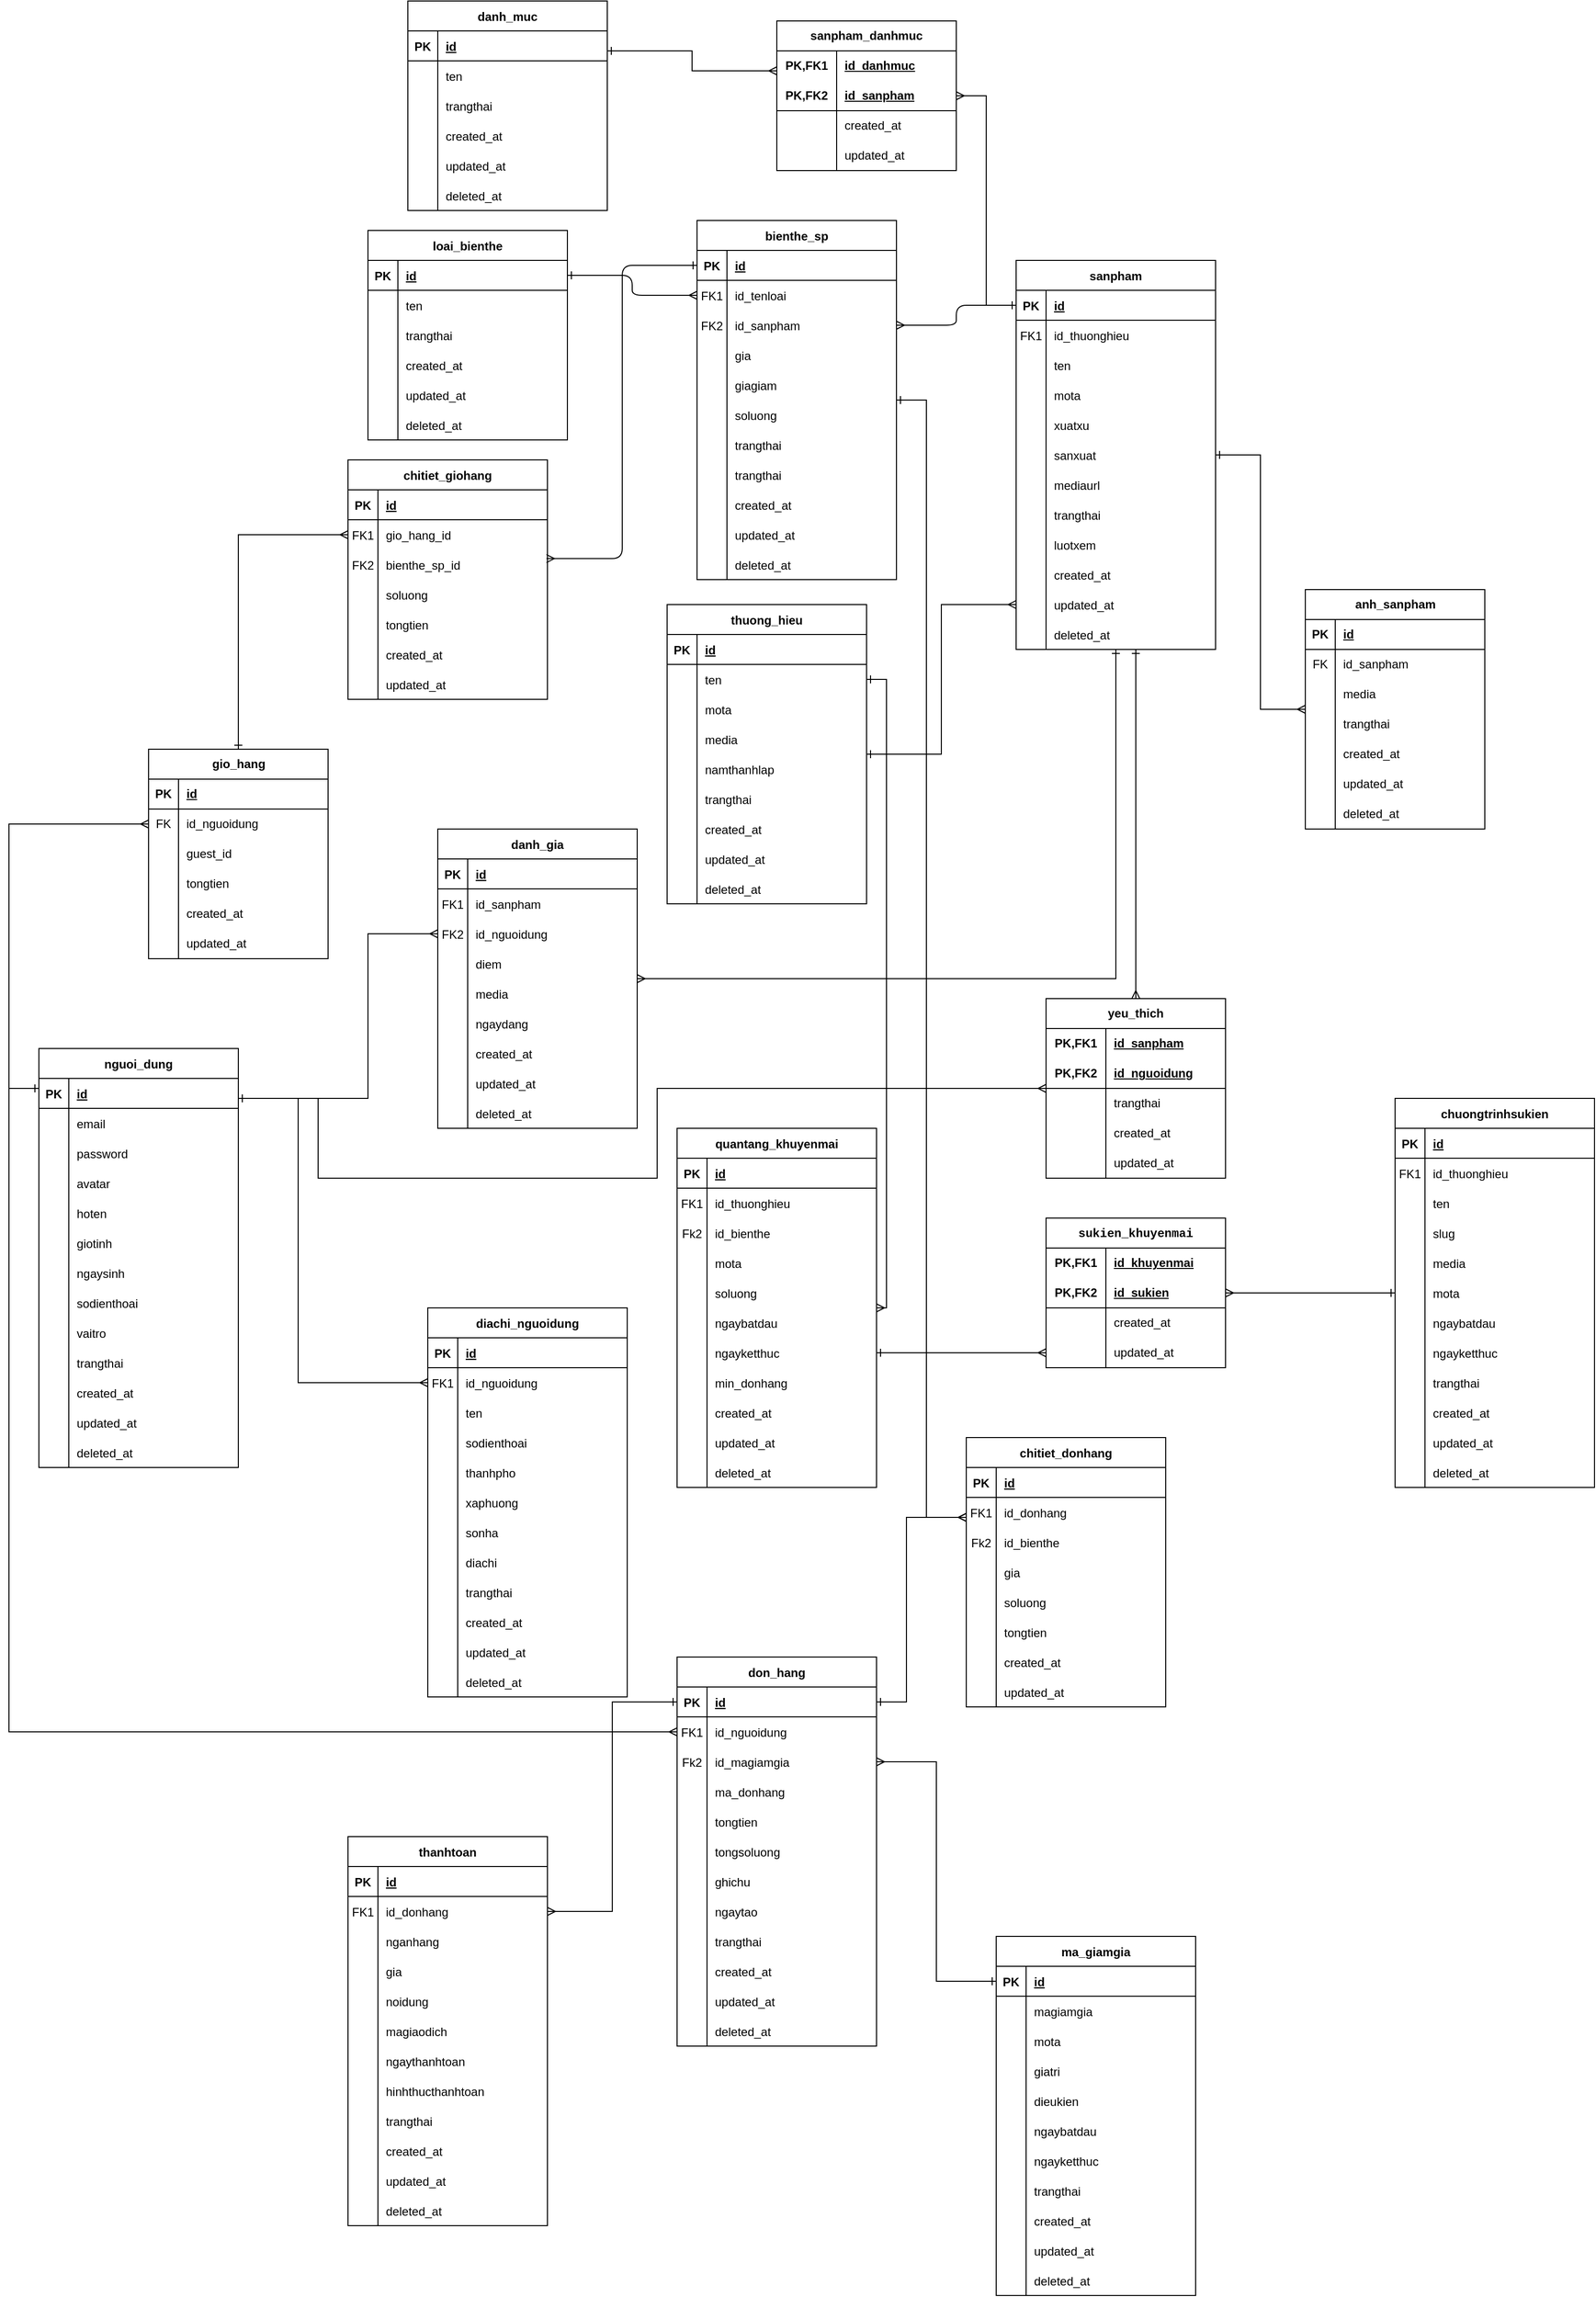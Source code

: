 <mxfile version="28.2.5">
  <diagram id="R2lEEEUBdFMjLlhIrx00" name="Page-1">
    <mxGraphModel dx="1305" dy="1978" grid="1" gridSize="10" guides="1" tooltips="1" connect="1" arrows="1" fold="1" page="1" pageScale="1" pageWidth="850" pageHeight="1100" math="0" shadow="0" extFonts="Permanent Marker^https://fonts.googleapis.com/css?family=Permanent+Marker">
      <root>
        <mxCell id="0" />
        <mxCell id="1" parent="0" />
        <mxCell id="OFfg4Ifkbmo_WRJsHrhS-290" style="edgeStyle=orthogonalEdgeStyle;rounded=0;orthogonalLoop=1;jettySize=auto;html=1;endArrow=ERmany;endFill=0;startArrow=ERone;startFill=0;" parent="1" source="F8s_ypxJG8IFSC-97Zq5-119" target="F8s_ypxJG8IFSC-97Zq5-37" edge="1">
          <mxGeometry relative="1" as="geometry" />
        </mxCell>
        <mxCell id="F8s_ypxJG8IFSC-97Zq5-119" value="thuong_hieu" style="shape=table;startSize=30;container=1;collapsible=1;childLayout=tableLayout;fixedRows=1;rowLines=0;fontStyle=1;align=center;resizeLast=1;" parent="1" vertex="1">
          <mxGeometry x="-150" y="465" width="200" height="300" as="geometry" />
        </mxCell>
        <mxCell id="F8s_ypxJG8IFSC-97Zq5-120" value="" style="shape=partialRectangle;collapsible=0;dropTarget=0;pointerEvents=0;fillColor=none;points=[[0,0.5],[1,0.5]];portConstraint=eastwest;top=0;left=0;right=0;bottom=1;" parent="F8s_ypxJG8IFSC-97Zq5-119" vertex="1">
          <mxGeometry y="30" width="200" height="30" as="geometry" />
        </mxCell>
        <mxCell id="F8s_ypxJG8IFSC-97Zq5-121" value="PK" style="shape=partialRectangle;overflow=hidden;connectable=0;fillColor=none;top=0;left=0;bottom=0;right=0;fontStyle=1;" parent="F8s_ypxJG8IFSC-97Zq5-120" vertex="1">
          <mxGeometry width="30" height="30" as="geometry">
            <mxRectangle width="30" height="30" as="alternateBounds" />
          </mxGeometry>
        </mxCell>
        <mxCell id="F8s_ypxJG8IFSC-97Zq5-122" value="id" style="shape=partialRectangle;overflow=hidden;connectable=0;fillColor=none;top=0;left=0;bottom=0;right=0;align=left;spacingLeft=6;fontStyle=5;" parent="F8s_ypxJG8IFSC-97Zq5-120" vertex="1">
          <mxGeometry x="30" width="170" height="30" as="geometry">
            <mxRectangle width="170" height="30" as="alternateBounds" />
          </mxGeometry>
        </mxCell>
        <mxCell id="F8s_ypxJG8IFSC-97Zq5-123" value="" style="shape=partialRectangle;collapsible=0;dropTarget=0;pointerEvents=0;fillColor=none;points=[[0,0.5],[1,0.5]];portConstraint=eastwest;top=0;left=0;right=0;bottom=0;" parent="F8s_ypxJG8IFSC-97Zq5-119" vertex="1">
          <mxGeometry y="60" width="200" height="30" as="geometry" />
        </mxCell>
        <mxCell id="F8s_ypxJG8IFSC-97Zq5-124" value="" style="shape=partialRectangle;overflow=hidden;connectable=0;fillColor=none;top=0;left=0;bottom=0;right=0;" parent="F8s_ypxJG8IFSC-97Zq5-123" vertex="1">
          <mxGeometry width="30" height="30" as="geometry">
            <mxRectangle width="30" height="30" as="alternateBounds" />
          </mxGeometry>
        </mxCell>
        <mxCell id="F8s_ypxJG8IFSC-97Zq5-125" value="ten " style="shape=partialRectangle;overflow=hidden;connectable=0;fillColor=none;top=0;left=0;bottom=0;right=0;align=left;spacingLeft=6;" parent="F8s_ypxJG8IFSC-97Zq5-123" vertex="1">
          <mxGeometry x="30" width="170" height="30" as="geometry">
            <mxRectangle width="170" height="30" as="alternateBounds" />
          </mxGeometry>
        </mxCell>
        <mxCell id="F8s_ypxJG8IFSC-97Zq5-135" value="" style="shape=partialRectangle;collapsible=0;dropTarget=0;pointerEvents=0;fillColor=none;points=[[0,0.5],[1,0.5]];portConstraint=eastwest;top=0;left=0;right=0;bottom=0;" parent="F8s_ypxJG8IFSC-97Zq5-119" vertex="1">
          <mxGeometry y="90" width="200" height="30" as="geometry" />
        </mxCell>
        <mxCell id="F8s_ypxJG8IFSC-97Zq5-136" value="" style="shape=partialRectangle;overflow=hidden;connectable=0;fillColor=none;top=0;left=0;bottom=0;right=0;" parent="F8s_ypxJG8IFSC-97Zq5-135" vertex="1">
          <mxGeometry width="30" height="30" as="geometry">
            <mxRectangle width="30" height="30" as="alternateBounds" />
          </mxGeometry>
        </mxCell>
        <mxCell id="F8s_ypxJG8IFSC-97Zq5-137" value="mota" style="shape=partialRectangle;overflow=hidden;connectable=0;fillColor=none;top=0;left=0;bottom=0;right=0;align=left;spacingLeft=6;" parent="F8s_ypxJG8IFSC-97Zq5-135" vertex="1">
          <mxGeometry x="30" width="170" height="30" as="geometry">
            <mxRectangle width="170" height="30" as="alternateBounds" />
          </mxGeometry>
        </mxCell>
        <mxCell id="F8s_ypxJG8IFSC-97Zq5-138" value="" style="shape=partialRectangle;collapsible=0;dropTarget=0;pointerEvents=0;fillColor=none;points=[[0,0.5],[1,0.5]];portConstraint=eastwest;top=0;left=0;right=0;bottom=0;" parent="F8s_ypxJG8IFSC-97Zq5-119" vertex="1">
          <mxGeometry y="120" width="200" height="30" as="geometry" />
        </mxCell>
        <mxCell id="F8s_ypxJG8IFSC-97Zq5-139" value="" style="shape=partialRectangle;overflow=hidden;connectable=0;fillColor=none;top=0;left=0;bottom=0;right=0;" parent="F8s_ypxJG8IFSC-97Zq5-138" vertex="1">
          <mxGeometry width="30" height="30" as="geometry">
            <mxRectangle width="30" height="30" as="alternateBounds" />
          </mxGeometry>
        </mxCell>
        <mxCell id="F8s_ypxJG8IFSC-97Zq5-140" value="media" style="shape=partialRectangle;overflow=hidden;connectable=0;fillColor=none;top=0;left=0;bottom=0;right=0;align=left;spacingLeft=6;" parent="F8s_ypxJG8IFSC-97Zq5-138" vertex="1">
          <mxGeometry x="30" width="170" height="30" as="geometry">
            <mxRectangle width="170" height="30" as="alternateBounds" />
          </mxGeometry>
        </mxCell>
        <mxCell id="7thA_MwoHELAqTcb8jzK-7" style="shape=partialRectangle;collapsible=0;dropTarget=0;pointerEvents=0;fillColor=none;points=[[0,0.5],[1,0.5]];portConstraint=eastwest;top=0;left=0;right=0;bottom=0;" parent="F8s_ypxJG8IFSC-97Zq5-119" vertex="1">
          <mxGeometry y="150" width="200" height="30" as="geometry" />
        </mxCell>
        <mxCell id="7thA_MwoHELAqTcb8jzK-8" style="shape=partialRectangle;overflow=hidden;connectable=0;fillColor=none;top=0;left=0;bottom=0;right=0;" parent="7thA_MwoHELAqTcb8jzK-7" vertex="1">
          <mxGeometry width="30" height="30" as="geometry">
            <mxRectangle width="30" height="30" as="alternateBounds" />
          </mxGeometry>
        </mxCell>
        <mxCell id="7thA_MwoHELAqTcb8jzK-9" value="namthanhlap" style="shape=partialRectangle;overflow=hidden;connectable=0;fillColor=none;top=0;left=0;bottom=0;right=0;align=left;spacingLeft=6;" parent="7thA_MwoHELAqTcb8jzK-7" vertex="1">
          <mxGeometry x="30" width="170" height="30" as="geometry">
            <mxRectangle width="170" height="30" as="alternateBounds" />
          </mxGeometry>
        </mxCell>
        <mxCell id="7thA_MwoHELAqTcb8jzK-1" style="shape=partialRectangle;collapsible=0;dropTarget=0;pointerEvents=0;fillColor=none;points=[[0,0.5],[1,0.5]];portConstraint=eastwest;top=0;left=0;right=0;bottom=0;" parent="F8s_ypxJG8IFSC-97Zq5-119" vertex="1">
          <mxGeometry y="180" width="200" height="30" as="geometry" />
        </mxCell>
        <mxCell id="7thA_MwoHELAqTcb8jzK-2" style="shape=partialRectangle;overflow=hidden;connectable=0;fillColor=none;top=0;left=0;bottom=0;right=0;" parent="7thA_MwoHELAqTcb8jzK-1" vertex="1">
          <mxGeometry width="30" height="30" as="geometry">
            <mxRectangle width="30" height="30" as="alternateBounds" />
          </mxGeometry>
        </mxCell>
        <mxCell id="7thA_MwoHELAqTcb8jzK-3" value="trangthai" style="shape=partialRectangle;overflow=hidden;connectable=0;fillColor=none;top=0;left=0;bottom=0;right=0;align=left;spacingLeft=6;" parent="7thA_MwoHELAqTcb8jzK-1" vertex="1">
          <mxGeometry x="30" width="170" height="30" as="geometry">
            <mxRectangle width="170" height="30" as="alternateBounds" />
          </mxGeometry>
        </mxCell>
        <mxCell id="F8s_ypxJG8IFSC-97Zq5-126" value="" style="shape=partialRectangle;collapsible=0;dropTarget=0;pointerEvents=0;fillColor=none;points=[[0,0.5],[1,0.5]];portConstraint=eastwest;top=0;left=0;right=0;bottom=0;" parent="F8s_ypxJG8IFSC-97Zq5-119" vertex="1">
          <mxGeometry y="210" width="200" height="30" as="geometry" />
        </mxCell>
        <mxCell id="F8s_ypxJG8IFSC-97Zq5-127" value="" style="shape=partialRectangle;overflow=hidden;connectable=0;fillColor=none;top=0;left=0;bottom=0;right=0;" parent="F8s_ypxJG8IFSC-97Zq5-126" vertex="1">
          <mxGeometry width="30" height="30" as="geometry">
            <mxRectangle width="30" height="30" as="alternateBounds" />
          </mxGeometry>
        </mxCell>
        <mxCell id="F8s_ypxJG8IFSC-97Zq5-128" value="created_at" style="shape=partialRectangle;overflow=hidden;connectable=0;fillColor=none;top=0;left=0;bottom=0;right=0;align=left;spacingLeft=6;" parent="F8s_ypxJG8IFSC-97Zq5-126" vertex="1">
          <mxGeometry x="30" width="170" height="30" as="geometry">
            <mxRectangle width="170" height="30" as="alternateBounds" />
          </mxGeometry>
        </mxCell>
        <mxCell id="F8s_ypxJG8IFSC-97Zq5-129" value="" style="shape=partialRectangle;collapsible=0;dropTarget=0;pointerEvents=0;fillColor=none;points=[[0,0.5],[1,0.5]];portConstraint=eastwest;top=0;left=0;right=0;bottom=0;" parent="F8s_ypxJG8IFSC-97Zq5-119" vertex="1">
          <mxGeometry y="240" width="200" height="30" as="geometry" />
        </mxCell>
        <mxCell id="F8s_ypxJG8IFSC-97Zq5-130" value="" style="shape=partialRectangle;overflow=hidden;connectable=0;fillColor=none;top=0;left=0;bottom=0;right=0;" parent="F8s_ypxJG8IFSC-97Zq5-129" vertex="1">
          <mxGeometry width="30" height="30" as="geometry">
            <mxRectangle width="30" height="30" as="alternateBounds" />
          </mxGeometry>
        </mxCell>
        <mxCell id="F8s_ypxJG8IFSC-97Zq5-131" value="updated_at" style="shape=partialRectangle;overflow=hidden;connectable=0;fillColor=none;top=0;left=0;bottom=0;right=0;align=left;spacingLeft=6;" parent="F8s_ypxJG8IFSC-97Zq5-129" vertex="1">
          <mxGeometry x="30" width="170" height="30" as="geometry">
            <mxRectangle width="170" height="30" as="alternateBounds" />
          </mxGeometry>
        </mxCell>
        <mxCell id="7thA_MwoHELAqTcb8jzK-4" style="shape=partialRectangle;collapsible=0;dropTarget=0;pointerEvents=0;fillColor=none;points=[[0,0.5],[1,0.5]];portConstraint=eastwest;top=0;left=0;right=0;bottom=0;" parent="F8s_ypxJG8IFSC-97Zq5-119" vertex="1">
          <mxGeometry y="270" width="200" height="30" as="geometry" />
        </mxCell>
        <mxCell id="7thA_MwoHELAqTcb8jzK-5" style="shape=partialRectangle;overflow=hidden;connectable=0;fillColor=none;top=0;left=0;bottom=0;right=0;" parent="7thA_MwoHELAqTcb8jzK-4" vertex="1">
          <mxGeometry width="30" height="30" as="geometry">
            <mxRectangle width="30" height="30" as="alternateBounds" />
          </mxGeometry>
        </mxCell>
        <mxCell id="7thA_MwoHELAqTcb8jzK-6" value="deleted_at" style="shape=partialRectangle;overflow=hidden;connectable=0;fillColor=none;top=0;left=0;bottom=0;right=0;align=left;spacingLeft=6;" parent="7thA_MwoHELAqTcb8jzK-4" vertex="1">
          <mxGeometry x="30" width="170" height="30" as="geometry">
            <mxRectangle width="170" height="30" as="alternateBounds" />
          </mxGeometry>
        </mxCell>
        <mxCell id="OFfg4Ifkbmo_WRJsHrhS-289" style="edgeStyle=orthogonalEdgeStyle;rounded=0;orthogonalLoop=1;jettySize=auto;html=1;startArrow=ERmany;startFill=0;endArrow=ERone;endFill=0;" parent="1" source="OFfg4Ifkbmo_WRJsHrhS-116" target="F8s_ypxJG8IFSC-97Zq5-123" edge="1">
          <mxGeometry relative="1" as="geometry">
            <Array as="points">
              <mxPoint x="70" y="1170" />
              <mxPoint x="70" y="540" />
            </Array>
          </mxGeometry>
        </mxCell>
        <mxCell id="OFfg4Ifkbmo_WRJsHrhS-116" value="quantang_khuyenmai" style="shape=table;startSize=30;container=1;collapsible=1;childLayout=tableLayout;fixedRows=1;rowLines=0;fontStyle=1;align=center;resizeLast=1;" parent="1" vertex="1">
          <mxGeometry x="-140" y="990" width="200" height="360" as="geometry" />
        </mxCell>
        <mxCell id="OFfg4Ifkbmo_WRJsHrhS-117" value="" style="shape=partialRectangle;collapsible=0;dropTarget=0;pointerEvents=0;fillColor=none;points=[[0,0.5],[1,0.5]];portConstraint=eastwest;top=0;left=0;right=0;bottom=1;" parent="OFfg4Ifkbmo_WRJsHrhS-116" vertex="1">
          <mxGeometry y="30" width="200" height="30" as="geometry" />
        </mxCell>
        <mxCell id="OFfg4Ifkbmo_WRJsHrhS-118" value="PK" style="shape=partialRectangle;overflow=hidden;connectable=0;fillColor=none;top=0;left=0;bottom=0;right=0;fontStyle=1;" parent="OFfg4Ifkbmo_WRJsHrhS-117" vertex="1">
          <mxGeometry width="30" height="30" as="geometry">
            <mxRectangle width="30" height="30" as="alternateBounds" />
          </mxGeometry>
        </mxCell>
        <mxCell id="OFfg4Ifkbmo_WRJsHrhS-119" value="id" style="shape=partialRectangle;overflow=hidden;connectable=0;fillColor=none;top=0;left=0;bottom=0;right=0;align=left;spacingLeft=6;fontStyle=5;" parent="OFfg4Ifkbmo_WRJsHrhS-117" vertex="1">
          <mxGeometry x="30" width="170" height="30" as="geometry">
            <mxRectangle width="170" height="30" as="alternateBounds" />
          </mxGeometry>
        </mxCell>
        <mxCell id="OFfg4Ifkbmo_WRJsHrhS-120" value="" style="shape=partialRectangle;collapsible=0;dropTarget=0;pointerEvents=0;fillColor=none;points=[[0,0.5],[1,0.5]];portConstraint=eastwest;top=0;left=0;right=0;bottom=0;" parent="OFfg4Ifkbmo_WRJsHrhS-116" vertex="1">
          <mxGeometry y="60" width="200" height="30" as="geometry" />
        </mxCell>
        <mxCell id="OFfg4Ifkbmo_WRJsHrhS-121" value="FK1" style="shape=partialRectangle;overflow=hidden;connectable=0;fillColor=none;top=0;left=0;bottom=0;right=0;" parent="OFfg4Ifkbmo_WRJsHrhS-120" vertex="1">
          <mxGeometry width="30" height="30" as="geometry">
            <mxRectangle width="30" height="30" as="alternateBounds" />
          </mxGeometry>
        </mxCell>
        <mxCell id="OFfg4Ifkbmo_WRJsHrhS-122" value="id_thuonghieu" style="shape=partialRectangle;overflow=hidden;connectable=0;fillColor=none;top=0;left=0;bottom=0;right=0;align=left;spacingLeft=6;" parent="OFfg4Ifkbmo_WRJsHrhS-120" vertex="1">
          <mxGeometry x="30" width="170" height="30" as="geometry">
            <mxRectangle width="170" height="30" as="alternateBounds" />
          </mxGeometry>
        </mxCell>
        <mxCell id="OFfg4Ifkbmo_WRJsHrhS-123" value="" style="shape=partialRectangle;collapsible=0;dropTarget=0;pointerEvents=0;fillColor=none;points=[[0,0.5],[1,0.5]];portConstraint=eastwest;top=0;left=0;right=0;bottom=0;" parent="OFfg4Ifkbmo_WRJsHrhS-116" vertex="1">
          <mxGeometry y="90" width="200" height="30" as="geometry" />
        </mxCell>
        <mxCell id="OFfg4Ifkbmo_WRJsHrhS-124" value="Fk2" style="shape=partialRectangle;overflow=hidden;connectable=0;fillColor=none;top=0;left=0;bottom=0;right=0;" parent="OFfg4Ifkbmo_WRJsHrhS-123" vertex="1">
          <mxGeometry width="30" height="30" as="geometry">
            <mxRectangle width="30" height="30" as="alternateBounds" />
          </mxGeometry>
        </mxCell>
        <mxCell id="OFfg4Ifkbmo_WRJsHrhS-125" value="id_bienthe" style="shape=partialRectangle;overflow=hidden;connectable=0;fillColor=none;top=0;left=0;bottom=0;right=0;align=left;spacingLeft=6;" parent="OFfg4Ifkbmo_WRJsHrhS-123" vertex="1">
          <mxGeometry x="30" width="170" height="30" as="geometry">
            <mxRectangle width="170" height="30" as="alternateBounds" />
          </mxGeometry>
        </mxCell>
        <mxCell id="OFfg4Ifkbmo_WRJsHrhS-126" value="" style="shape=partialRectangle;collapsible=0;dropTarget=0;pointerEvents=0;fillColor=none;points=[[0,0.5],[1,0.5]];portConstraint=eastwest;top=0;left=0;right=0;bottom=0;" parent="OFfg4Ifkbmo_WRJsHrhS-116" vertex="1">
          <mxGeometry y="120" width="200" height="30" as="geometry" />
        </mxCell>
        <mxCell id="OFfg4Ifkbmo_WRJsHrhS-127" value="" style="shape=partialRectangle;overflow=hidden;connectable=0;fillColor=none;top=0;left=0;bottom=0;right=0;" parent="OFfg4Ifkbmo_WRJsHrhS-126" vertex="1">
          <mxGeometry width="30" height="30" as="geometry">
            <mxRectangle width="30" height="30" as="alternateBounds" />
          </mxGeometry>
        </mxCell>
        <mxCell id="OFfg4Ifkbmo_WRJsHrhS-128" value="mota" style="shape=partialRectangle;overflow=hidden;connectable=0;fillColor=none;top=0;left=0;bottom=0;right=0;align=left;spacingLeft=6;" parent="OFfg4Ifkbmo_WRJsHrhS-126" vertex="1">
          <mxGeometry x="30" width="170" height="30" as="geometry">
            <mxRectangle width="170" height="30" as="alternateBounds" />
          </mxGeometry>
        </mxCell>
        <mxCell id="OFfg4Ifkbmo_WRJsHrhS-129" value="" style="shape=partialRectangle;collapsible=0;dropTarget=0;pointerEvents=0;fillColor=none;points=[[0,0.5],[1,0.5]];portConstraint=eastwest;top=0;left=0;right=0;bottom=0;" parent="OFfg4Ifkbmo_WRJsHrhS-116" vertex="1">
          <mxGeometry y="150" width="200" height="30" as="geometry" />
        </mxCell>
        <mxCell id="OFfg4Ifkbmo_WRJsHrhS-130" value="" style="shape=partialRectangle;overflow=hidden;connectable=0;fillColor=none;top=0;left=0;bottom=0;right=0;" parent="OFfg4Ifkbmo_WRJsHrhS-129" vertex="1">
          <mxGeometry width="30" height="30" as="geometry">
            <mxRectangle width="30" height="30" as="alternateBounds" />
          </mxGeometry>
        </mxCell>
        <mxCell id="OFfg4Ifkbmo_WRJsHrhS-131" value="soluong" style="shape=partialRectangle;overflow=hidden;connectable=0;fillColor=none;top=0;left=0;bottom=0;right=0;align=left;spacingLeft=6;" parent="OFfg4Ifkbmo_WRJsHrhS-129" vertex="1">
          <mxGeometry x="30" width="170" height="30" as="geometry">
            <mxRectangle width="170" height="30" as="alternateBounds" />
          </mxGeometry>
        </mxCell>
        <mxCell id="OFfg4Ifkbmo_WRJsHrhS-132" value="" style="shape=partialRectangle;collapsible=0;dropTarget=0;pointerEvents=0;fillColor=none;points=[[0,0.5],[1,0.5]];portConstraint=eastwest;top=0;left=0;right=0;bottom=0;" parent="OFfg4Ifkbmo_WRJsHrhS-116" vertex="1">
          <mxGeometry y="180" width="200" height="30" as="geometry" />
        </mxCell>
        <mxCell id="OFfg4Ifkbmo_WRJsHrhS-133" value="" style="shape=partialRectangle;overflow=hidden;connectable=0;fillColor=none;top=0;left=0;bottom=0;right=0;" parent="OFfg4Ifkbmo_WRJsHrhS-132" vertex="1">
          <mxGeometry width="30" height="30" as="geometry">
            <mxRectangle width="30" height="30" as="alternateBounds" />
          </mxGeometry>
        </mxCell>
        <mxCell id="OFfg4Ifkbmo_WRJsHrhS-134" value="ngaybatdau" style="shape=partialRectangle;overflow=hidden;connectable=0;fillColor=none;top=0;left=0;bottom=0;right=0;align=left;spacingLeft=6;" parent="OFfg4Ifkbmo_WRJsHrhS-132" vertex="1">
          <mxGeometry x="30" width="170" height="30" as="geometry">
            <mxRectangle width="170" height="30" as="alternateBounds" />
          </mxGeometry>
        </mxCell>
        <mxCell id="OFfg4Ifkbmo_WRJsHrhS-135" value="" style="shape=partialRectangle;collapsible=0;dropTarget=0;pointerEvents=0;fillColor=none;points=[[0,0.5],[1,0.5]];portConstraint=eastwest;top=0;left=0;right=0;bottom=0;" parent="OFfg4Ifkbmo_WRJsHrhS-116" vertex="1">
          <mxGeometry y="210" width="200" height="30" as="geometry" />
        </mxCell>
        <mxCell id="OFfg4Ifkbmo_WRJsHrhS-136" value="" style="shape=partialRectangle;overflow=hidden;connectable=0;fillColor=none;top=0;left=0;bottom=0;right=0;" parent="OFfg4Ifkbmo_WRJsHrhS-135" vertex="1">
          <mxGeometry width="30" height="30" as="geometry">
            <mxRectangle width="30" height="30" as="alternateBounds" />
          </mxGeometry>
        </mxCell>
        <mxCell id="OFfg4Ifkbmo_WRJsHrhS-137" value="ngayketthuc" style="shape=partialRectangle;overflow=hidden;connectable=0;fillColor=none;top=0;left=0;bottom=0;right=0;align=left;spacingLeft=6;" parent="OFfg4Ifkbmo_WRJsHrhS-135" vertex="1">
          <mxGeometry x="30" width="170" height="30" as="geometry">
            <mxRectangle width="170" height="30" as="alternateBounds" />
          </mxGeometry>
        </mxCell>
        <mxCell id="OFfg4Ifkbmo_WRJsHrhS-138" value="" style="shape=partialRectangle;collapsible=0;dropTarget=0;pointerEvents=0;fillColor=none;points=[[0,0.5],[1,0.5]];portConstraint=eastwest;top=0;left=0;right=0;bottom=0;" parent="OFfg4Ifkbmo_WRJsHrhS-116" vertex="1">
          <mxGeometry y="240" width="200" height="30" as="geometry" />
        </mxCell>
        <mxCell id="OFfg4Ifkbmo_WRJsHrhS-139" value="" style="shape=partialRectangle;overflow=hidden;connectable=0;fillColor=none;top=0;left=0;bottom=0;right=0;" parent="OFfg4Ifkbmo_WRJsHrhS-138" vertex="1">
          <mxGeometry width="30" height="30" as="geometry">
            <mxRectangle width="30" height="30" as="alternateBounds" />
          </mxGeometry>
        </mxCell>
        <mxCell id="OFfg4Ifkbmo_WRJsHrhS-140" value="min_donhang" style="shape=partialRectangle;overflow=hidden;connectable=0;fillColor=none;top=0;left=0;bottom=0;right=0;align=left;spacingLeft=6;" parent="OFfg4Ifkbmo_WRJsHrhS-138" vertex="1">
          <mxGeometry x="30" width="170" height="30" as="geometry">
            <mxRectangle width="170" height="30" as="alternateBounds" />
          </mxGeometry>
        </mxCell>
        <mxCell id="OFfg4Ifkbmo_WRJsHrhS-141" value="" style="shape=partialRectangle;collapsible=0;dropTarget=0;pointerEvents=0;fillColor=none;points=[[0,0.5],[1,0.5]];portConstraint=eastwest;top=0;left=0;right=0;bottom=0;" parent="OFfg4Ifkbmo_WRJsHrhS-116" vertex="1">
          <mxGeometry y="270" width="200" height="30" as="geometry" />
        </mxCell>
        <mxCell id="OFfg4Ifkbmo_WRJsHrhS-142" value="" style="shape=partialRectangle;overflow=hidden;connectable=0;fillColor=none;top=0;left=0;bottom=0;right=0;" parent="OFfg4Ifkbmo_WRJsHrhS-141" vertex="1">
          <mxGeometry width="30" height="30" as="geometry">
            <mxRectangle width="30" height="30" as="alternateBounds" />
          </mxGeometry>
        </mxCell>
        <mxCell id="OFfg4Ifkbmo_WRJsHrhS-143" value="created_at" style="shape=partialRectangle;overflow=hidden;connectable=0;fillColor=none;top=0;left=0;bottom=0;right=0;align=left;spacingLeft=6;strokeColor=inherit;" parent="OFfg4Ifkbmo_WRJsHrhS-141" vertex="1">
          <mxGeometry x="30" width="170" height="30" as="geometry">
            <mxRectangle width="170" height="30" as="alternateBounds" />
          </mxGeometry>
        </mxCell>
        <mxCell id="OFfg4Ifkbmo_WRJsHrhS-144" value="" style="shape=partialRectangle;collapsible=0;dropTarget=0;pointerEvents=0;fillColor=none;points=[[0,0.5],[1,0.5]];portConstraint=eastwest;top=0;left=0;right=0;bottom=0;" parent="OFfg4Ifkbmo_WRJsHrhS-116" vertex="1">
          <mxGeometry y="300" width="200" height="30" as="geometry" />
        </mxCell>
        <mxCell id="OFfg4Ifkbmo_WRJsHrhS-145" value="" style="shape=partialRectangle;overflow=hidden;connectable=0;fillColor=none;top=0;left=0;bottom=0;right=0;" parent="OFfg4Ifkbmo_WRJsHrhS-144" vertex="1">
          <mxGeometry width="30" height="30" as="geometry">
            <mxRectangle width="30" height="30" as="alternateBounds" />
          </mxGeometry>
        </mxCell>
        <mxCell id="OFfg4Ifkbmo_WRJsHrhS-146" value="updated_at" style="shape=partialRectangle;overflow=hidden;connectable=0;fillColor=none;top=0;left=0;bottom=0;right=0;align=left;spacingLeft=6;" parent="OFfg4Ifkbmo_WRJsHrhS-144" vertex="1">
          <mxGeometry x="30" width="170" height="30" as="geometry">
            <mxRectangle width="170" height="30" as="alternateBounds" />
          </mxGeometry>
        </mxCell>
        <mxCell id="OFfg4Ifkbmo_WRJsHrhS-147" value="" style="shape=partialRectangle;collapsible=0;dropTarget=0;pointerEvents=0;fillColor=none;points=[[0,0.5],[1,0.5]];portConstraint=eastwest;top=0;left=0;right=0;bottom=0;" parent="OFfg4Ifkbmo_WRJsHrhS-116" vertex="1">
          <mxGeometry y="330" width="200" height="30" as="geometry" />
        </mxCell>
        <mxCell id="OFfg4Ifkbmo_WRJsHrhS-148" value="" style="shape=partialRectangle;overflow=hidden;connectable=0;fillColor=none;top=0;left=0;bottom=0;right=0;" parent="OFfg4Ifkbmo_WRJsHrhS-147" vertex="1">
          <mxGeometry width="30" height="30" as="geometry">
            <mxRectangle width="30" height="30" as="alternateBounds" />
          </mxGeometry>
        </mxCell>
        <mxCell id="OFfg4Ifkbmo_WRJsHrhS-149" value="deleted_at" style="shape=partialRectangle;overflow=hidden;connectable=0;fillColor=none;top=0;left=0;bottom=0;right=0;align=left;spacingLeft=6;" parent="OFfg4Ifkbmo_WRJsHrhS-147" vertex="1">
          <mxGeometry x="30" width="170" height="30" as="geometry">
            <mxRectangle width="170" height="30" as="alternateBounds" />
          </mxGeometry>
        </mxCell>
        <mxCell id="C-vyLk0tnHw3VtMMgP7b-2" value="sanpham" style="shape=table;startSize=30;container=1;collapsible=1;childLayout=tableLayout;fixedRows=1;rowLines=0;fontStyle=1;align=center;resizeLast=1;" parent="1" vertex="1">
          <mxGeometry x="200" y="120" width="200" height="390" as="geometry" />
        </mxCell>
        <mxCell id="C-vyLk0tnHw3VtMMgP7b-3" value="" style="shape=partialRectangle;collapsible=0;dropTarget=0;pointerEvents=0;fillColor=none;points=[[0,0.5],[1,0.5]];portConstraint=eastwest;top=0;left=0;right=0;bottom=1;" parent="C-vyLk0tnHw3VtMMgP7b-2" vertex="1">
          <mxGeometry y="30" width="200" height="30" as="geometry" />
        </mxCell>
        <mxCell id="C-vyLk0tnHw3VtMMgP7b-4" value="PK" style="shape=partialRectangle;overflow=hidden;connectable=0;fillColor=none;top=0;left=0;bottom=0;right=0;fontStyle=1;" parent="C-vyLk0tnHw3VtMMgP7b-3" vertex="1">
          <mxGeometry width="30" height="30" as="geometry">
            <mxRectangle width="30" height="30" as="alternateBounds" />
          </mxGeometry>
        </mxCell>
        <mxCell id="C-vyLk0tnHw3VtMMgP7b-5" value="id" style="shape=partialRectangle;overflow=hidden;connectable=0;fillColor=none;top=0;left=0;bottom=0;right=0;align=left;spacingLeft=6;fontStyle=5;" parent="C-vyLk0tnHw3VtMMgP7b-3" vertex="1">
          <mxGeometry x="30" width="170" height="30" as="geometry">
            <mxRectangle width="170" height="30" as="alternateBounds" />
          </mxGeometry>
        </mxCell>
        <mxCell id="C-vyLk0tnHw3VtMMgP7b-6" value="" style="shape=partialRectangle;collapsible=0;dropTarget=0;pointerEvents=0;fillColor=none;points=[[0,0.5],[1,0.5]];portConstraint=eastwest;top=0;left=0;right=0;bottom=0;" parent="C-vyLk0tnHw3VtMMgP7b-2" vertex="1">
          <mxGeometry y="60" width="200" height="30" as="geometry" />
        </mxCell>
        <mxCell id="C-vyLk0tnHw3VtMMgP7b-7" value="FK1" style="shape=partialRectangle;overflow=hidden;connectable=0;fillColor=none;top=0;left=0;bottom=0;right=0;" parent="C-vyLk0tnHw3VtMMgP7b-6" vertex="1">
          <mxGeometry width="30" height="30" as="geometry">
            <mxRectangle width="30" height="30" as="alternateBounds" />
          </mxGeometry>
        </mxCell>
        <mxCell id="C-vyLk0tnHw3VtMMgP7b-8" value="id_thuonghieu" style="shape=partialRectangle;overflow=hidden;connectable=0;fillColor=none;top=0;left=0;bottom=0;right=0;align=left;spacingLeft=6;" parent="C-vyLk0tnHw3VtMMgP7b-6" vertex="1">
          <mxGeometry x="30" width="170" height="30" as="geometry">
            <mxRectangle width="170" height="30" as="alternateBounds" />
          </mxGeometry>
        </mxCell>
        <mxCell id="C-vyLk0tnHw3VtMMgP7b-9" value="" style="shape=partialRectangle;collapsible=0;dropTarget=0;pointerEvents=0;fillColor=none;points=[[0,0.5],[1,0.5]];portConstraint=eastwest;top=0;left=0;right=0;bottom=0;" parent="C-vyLk0tnHw3VtMMgP7b-2" vertex="1">
          <mxGeometry y="90" width="200" height="30" as="geometry" />
        </mxCell>
        <mxCell id="C-vyLk0tnHw3VtMMgP7b-10" value="" style="shape=partialRectangle;overflow=hidden;connectable=0;fillColor=none;top=0;left=0;bottom=0;right=0;" parent="C-vyLk0tnHw3VtMMgP7b-9" vertex="1">
          <mxGeometry width="30" height="30" as="geometry">
            <mxRectangle width="30" height="30" as="alternateBounds" />
          </mxGeometry>
        </mxCell>
        <mxCell id="C-vyLk0tnHw3VtMMgP7b-11" value="ten" style="shape=partialRectangle;overflow=hidden;connectable=0;fillColor=none;top=0;left=0;bottom=0;right=0;align=left;spacingLeft=6;" parent="C-vyLk0tnHw3VtMMgP7b-9" vertex="1">
          <mxGeometry x="30" width="170" height="30" as="geometry">
            <mxRectangle width="170" height="30" as="alternateBounds" />
          </mxGeometry>
        </mxCell>
        <mxCell id="F8s_ypxJG8IFSC-97Zq5-13" value="" style="shape=partialRectangle;collapsible=0;dropTarget=0;pointerEvents=0;fillColor=none;points=[[0,0.5],[1,0.5]];portConstraint=eastwest;top=0;left=0;right=0;bottom=0;" parent="C-vyLk0tnHw3VtMMgP7b-2" vertex="1">
          <mxGeometry y="120" width="200" height="30" as="geometry" />
        </mxCell>
        <mxCell id="F8s_ypxJG8IFSC-97Zq5-14" value="" style="shape=partialRectangle;overflow=hidden;connectable=0;fillColor=none;top=0;left=0;bottom=0;right=0;" parent="F8s_ypxJG8IFSC-97Zq5-13" vertex="1">
          <mxGeometry width="30" height="30" as="geometry">
            <mxRectangle width="30" height="30" as="alternateBounds" />
          </mxGeometry>
        </mxCell>
        <mxCell id="F8s_ypxJG8IFSC-97Zq5-15" value="mota" style="shape=partialRectangle;overflow=hidden;connectable=0;fillColor=none;top=0;left=0;bottom=0;right=0;align=left;spacingLeft=6;" parent="F8s_ypxJG8IFSC-97Zq5-13" vertex="1">
          <mxGeometry x="30" width="170" height="30" as="geometry">
            <mxRectangle width="170" height="30" as="alternateBounds" />
          </mxGeometry>
        </mxCell>
        <mxCell id="F8s_ypxJG8IFSC-97Zq5-16" value="" style="shape=partialRectangle;collapsible=0;dropTarget=0;pointerEvents=0;fillColor=none;points=[[0,0.5],[1,0.5]];portConstraint=eastwest;top=0;left=0;right=0;bottom=0;" parent="C-vyLk0tnHw3VtMMgP7b-2" vertex="1">
          <mxGeometry y="150" width="200" height="30" as="geometry" />
        </mxCell>
        <mxCell id="F8s_ypxJG8IFSC-97Zq5-17" value="" style="shape=partialRectangle;overflow=hidden;connectable=0;fillColor=none;top=0;left=0;bottom=0;right=0;" parent="F8s_ypxJG8IFSC-97Zq5-16" vertex="1">
          <mxGeometry width="30" height="30" as="geometry">
            <mxRectangle width="30" height="30" as="alternateBounds" />
          </mxGeometry>
        </mxCell>
        <mxCell id="F8s_ypxJG8IFSC-97Zq5-18" value="xuatxu" style="shape=partialRectangle;overflow=hidden;connectable=0;fillColor=none;top=0;left=0;bottom=0;right=0;align=left;spacingLeft=6;" parent="F8s_ypxJG8IFSC-97Zq5-16" vertex="1">
          <mxGeometry x="30" width="170" height="30" as="geometry">
            <mxRectangle width="170" height="30" as="alternateBounds" />
          </mxGeometry>
        </mxCell>
        <mxCell id="F8s_ypxJG8IFSC-97Zq5-19" value="" style="shape=partialRectangle;collapsible=0;dropTarget=0;pointerEvents=0;fillColor=none;points=[[0,0.5],[1,0.5]];portConstraint=eastwest;top=0;left=0;right=0;bottom=0;" parent="C-vyLk0tnHw3VtMMgP7b-2" vertex="1">
          <mxGeometry y="180" width="200" height="30" as="geometry" />
        </mxCell>
        <mxCell id="F8s_ypxJG8IFSC-97Zq5-20" value="" style="shape=partialRectangle;overflow=hidden;connectable=0;fillColor=none;top=0;left=0;bottom=0;right=0;" parent="F8s_ypxJG8IFSC-97Zq5-19" vertex="1">
          <mxGeometry width="30" height="30" as="geometry">
            <mxRectangle width="30" height="30" as="alternateBounds" />
          </mxGeometry>
        </mxCell>
        <mxCell id="F8s_ypxJG8IFSC-97Zq5-21" value="sanxuat" style="shape=partialRectangle;overflow=hidden;connectable=0;fillColor=none;top=0;left=0;bottom=0;right=0;align=left;spacingLeft=6;" parent="F8s_ypxJG8IFSC-97Zq5-19" vertex="1">
          <mxGeometry x="30" width="170" height="30" as="geometry">
            <mxRectangle width="170" height="30" as="alternateBounds" />
          </mxGeometry>
        </mxCell>
        <mxCell id="F8s_ypxJG8IFSC-97Zq5-22" value="" style="shape=partialRectangle;collapsible=0;dropTarget=0;pointerEvents=0;fillColor=none;points=[[0,0.5],[1,0.5]];portConstraint=eastwest;top=0;left=0;right=0;bottom=0;" parent="C-vyLk0tnHw3VtMMgP7b-2" vertex="1">
          <mxGeometry y="210" width="200" height="30" as="geometry" />
        </mxCell>
        <mxCell id="F8s_ypxJG8IFSC-97Zq5-23" value="" style="shape=partialRectangle;overflow=hidden;connectable=0;fillColor=none;top=0;left=0;bottom=0;right=0;" parent="F8s_ypxJG8IFSC-97Zq5-22" vertex="1">
          <mxGeometry width="30" height="30" as="geometry">
            <mxRectangle width="30" height="30" as="alternateBounds" />
          </mxGeometry>
        </mxCell>
        <mxCell id="F8s_ypxJG8IFSC-97Zq5-24" value="mediaurl" style="shape=partialRectangle;overflow=hidden;connectable=0;fillColor=none;top=0;left=0;bottom=0;right=0;align=left;spacingLeft=6;" parent="F8s_ypxJG8IFSC-97Zq5-22" vertex="1">
          <mxGeometry x="30" width="170" height="30" as="geometry">
            <mxRectangle width="170" height="30" as="alternateBounds" />
          </mxGeometry>
        </mxCell>
        <mxCell id="F8s_ypxJG8IFSC-97Zq5-25" value="" style="shape=partialRectangle;collapsible=0;dropTarget=0;pointerEvents=0;fillColor=none;points=[[0,0.5],[1,0.5]];portConstraint=eastwest;top=0;left=0;right=0;bottom=0;" parent="C-vyLk0tnHw3VtMMgP7b-2" vertex="1">
          <mxGeometry y="240" width="200" height="30" as="geometry" />
        </mxCell>
        <mxCell id="F8s_ypxJG8IFSC-97Zq5-26" value="" style="shape=partialRectangle;overflow=hidden;connectable=0;fillColor=none;top=0;left=0;bottom=0;right=0;" parent="F8s_ypxJG8IFSC-97Zq5-25" vertex="1">
          <mxGeometry width="30" height="30" as="geometry">
            <mxRectangle width="30" height="30" as="alternateBounds" />
          </mxGeometry>
        </mxCell>
        <mxCell id="F8s_ypxJG8IFSC-97Zq5-27" value="trangthai" style="shape=partialRectangle;overflow=hidden;connectable=0;fillColor=none;top=0;left=0;bottom=0;right=0;align=left;spacingLeft=6;" parent="F8s_ypxJG8IFSC-97Zq5-25" vertex="1">
          <mxGeometry x="30" width="170" height="30" as="geometry">
            <mxRectangle width="170" height="30" as="alternateBounds" />
          </mxGeometry>
        </mxCell>
        <mxCell id="F8s_ypxJG8IFSC-97Zq5-28" value="" style="shape=partialRectangle;collapsible=0;dropTarget=0;pointerEvents=0;fillColor=none;points=[[0,0.5],[1,0.5]];portConstraint=eastwest;top=0;left=0;right=0;bottom=0;" parent="C-vyLk0tnHw3VtMMgP7b-2" vertex="1">
          <mxGeometry y="270" width="200" height="30" as="geometry" />
        </mxCell>
        <mxCell id="F8s_ypxJG8IFSC-97Zq5-29" value="" style="shape=partialRectangle;overflow=hidden;connectable=0;fillColor=none;top=0;left=0;bottom=0;right=0;" parent="F8s_ypxJG8IFSC-97Zq5-28" vertex="1">
          <mxGeometry width="30" height="30" as="geometry">
            <mxRectangle width="30" height="30" as="alternateBounds" />
          </mxGeometry>
        </mxCell>
        <mxCell id="F8s_ypxJG8IFSC-97Zq5-30" value="luotxem" style="shape=partialRectangle;overflow=hidden;connectable=0;fillColor=none;top=0;left=0;bottom=0;right=0;align=left;spacingLeft=6;" parent="F8s_ypxJG8IFSC-97Zq5-28" vertex="1">
          <mxGeometry x="30" width="170" height="30" as="geometry">
            <mxRectangle width="170" height="30" as="alternateBounds" />
          </mxGeometry>
        </mxCell>
        <mxCell id="F8s_ypxJG8IFSC-97Zq5-31" value="" style="shape=partialRectangle;collapsible=0;dropTarget=0;pointerEvents=0;fillColor=none;points=[[0,0.5],[1,0.5]];portConstraint=eastwest;top=0;left=0;right=0;bottom=0;" parent="C-vyLk0tnHw3VtMMgP7b-2" vertex="1">
          <mxGeometry y="300" width="200" height="30" as="geometry" />
        </mxCell>
        <mxCell id="F8s_ypxJG8IFSC-97Zq5-32" value="" style="shape=partialRectangle;overflow=hidden;connectable=0;fillColor=none;top=0;left=0;bottom=0;right=0;" parent="F8s_ypxJG8IFSC-97Zq5-31" vertex="1">
          <mxGeometry width="30" height="30" as="geometry">
            <mxRectangle width="30" height="30" as="alternateBounds" />
          </mxGeometry>
        </mxCell>
        <mxCell id="F8s_ypxJG8IFSC-97Zq5-33" value="created_at" style="shape=partialRectangle;overflow=hidden;connectable=0;fillColor=none;top=0;left=0;bottom=0;right=0;align=left;spacingLeft=6;" parent="F8s_ypxJG8IFSC-97Zq5-31" vertex="1">
          <mxGeometry x="30" width="170" height="30" as="geometry">
            <mxRectangle width="170" height="30" as="alternateBounds" />
          </mxGeometry>
        </mxCell>
        <mxCell id="F8s_ypxJG8IFSC-97Zq5-37" value="" style="shape=partialRectangle;collapsible=0;dropTarget=0;pointerEvents=0;fillColor=none;points=[[0,0.5],[1,0.5]];portConstraint=eastwest;top=0;left=0;right=0;bottom=0;" parent="C-vyLk0tnHw3VtMMgP7b-2" vertex="1">
          <mxGeometry y="330" width="200" height="30" as="geometry" />
        </mxCell>
        <mxCell id="F8s_ypxJG8IFSC-97Zq5-38" value="" style="shape=partialRectangle;overflow=hidden;connectable=0;fillColor=none;top=0;left=0;bottom=0;right=0;" parent="F8s_ypxJG8IFSC-97Zq5-37" vertex="1">
          <mxGeometry width="30" height="30" as="geometry">
            <mxRectangle width="30" height="30" as="alternateBounds" />
          </mxGeometry>
        </mxCell>
        <mxCell id="F8s_ypxJG8IFSC-97Zq5-39" value="updated_at" style="shape=partialRectangle;overflow=hidden;connectable=0;fillColor=none;top=0;left=0;bottom=0;right=0;align=left;spacingLeft=6;" parent="F8s_ypxJG8IFSC-97Zq5-37" vertex="1">
          <mxGeometry x="30" width="170" height="30" as="geometry">
            <mxRectangle width="170" height="30" as="alternateBounds" />
          </mxGeometry>
        </mxCell>
        <mxCell id="F8s_ypxJG8IFSC-97Zq5-40" value="" style="shape=partialRectangle;collapsible=0;dropTarget=0;pointerEvents=0;fillColor=none;points=[[0,0.5],[1,0.5]];portConstraint=eastwest;top=0;left=0;right=0;bottom=0;" parent="C-vyLk0tnHw3VtMMgP7b-2" vertex="1">
          <mxGeometry y="360" width="200" height="30" as="geometry" />
        </mxCell>
        <mxCell id="F8s_ypxJG8IFSC-97Zq5-41" value="" style="shape=partialRectangle;overflow=hidden;connectable=0;fillColor=none;top=0;left=0;bottom=0;right=0;" parent="F8s_ypxJG8IFSC-97Zq5-40" vertex="1">
          <mxGeometry width="30" height="30" as="geometry">
            <mxRectangle width="30" height="30" as="alternateBounds" />
          </mxGeometry>
        </mxCell>
        <mxCell id="F8s_ypxJG8IFSC-97Zq5-42" value="deleted_at" style="shape=partialRectangle;overflow=hidden;connectable=0;fillColor=none;top=0;left=0;bottom=0;right=0;align=left;spacingLeft=6;" parent="F8s_ypxJG8IFSC-97Zq5-40" vertex="1">
          <mxGeometry x="30" width="170" height="30" as="geometry">
            <mxRectangle width="170" height="30" as="alternateBounds" />
          </mxGeometry>
        </mxCell>
        <mxCell id="F8s_ypxJG8IFSC-97Zq5-43" value="bienthe_sp" style="shape=table;startSize=30;container=1;collapsible=1;childLayout=tableLayout;fixedRows=1;rowLines=0;fontStyle=1;align=center;resizeLast=1;" parent="1" vertex="1">
          <mxGeometry x="-120" y="80" width="200" height="360" as="geometry" />
        </mxCell>
        <mxCell id="F8s_ypxJG8IFSC-97Zq5-44" value="" style="shape=partialRectangle;collapsible=0;dropTarget=0;pointerEvents=0;fillColor=none;points=[[0,0.5],[1,0.5]];portConstraint=eastwest;top=0;left=0;right=0;bottom=1;" parent="F8s_ypxJG8IFSC-97Zq5-43" vertex="1">
          <mxGeometry y="30" width="200" height="30" as="geometry" />
        </mxCell>
        <mxCell id="F8s_ypxJG8IFSC-97Zq5-45" value="PK" style="shape=partialRectangle;overflow=hidden;connectable=0;fillColor=none;top=0;left=0;bottom=0;right=0;fontStyle=1;" parent="F8s_ypxJG8IFSC-97Zq5-44" vertex="1">
          <mxGeometry width="30" height="30" as="geometry">
            <mxRectangle width="30" height="30" as="alternateBounds" />
          </mxGeometry>
        </mxCell>
        <mxCell id="F8s_ypxJG8IFSC-97Zq5-46" value="id" style="shape=partialRectangle;overflow=hidden;connectable=0;fillColor=none;top=0;left=0;bottom=0;right=0;align=left;spacingLeft=6;fontStyle=5;" parent="F8s_ypxJG8IFSC-97Zq5-44" vertex="1">
          <mxGeometry x="30" width="170" height="30" as="geometry">
            <mxRectangle width="170" height="30" as="alternateBounds" />
          </mxGeometry>
        </mxCell>
        <mxCell id="F8s_ypxJG8IFSC-97Zq5-47" value="" style="shape=partialRectangle;collapsible=0;dropTarget=0;pointerEvents=0;fillColor=none;points=[[0,0.5],[1,0.5]];portConstraint=eastwest;top=0;left=0;right=0;bottom=0;" parent="F8s_ypxJG8IFSC-97Zq5-43" vertex="1">
          <mxGeometry y="60" width="200" height="30" as="geometry" />
        </mxCell>
        <mxCell id="F8s_ypxJG8IFSC-97Zq5-48" value="FK1" style="shape=partialRectangle;overflow=hidden;connectable=0;fillColor=none;top=0;left=0;bottom=0;right=0;" parent="F8s_ypxJG8IFSC-97Zq5-47" vertex="1">
          <mxGeometry width="30" height="30" as="geometry">
            <mxRectangle width="30" height="30" as="alternateBounds" />
          </mxGeometry>
        </mxCell>
        <mxCell id="F8s_ypxJG8IFSC-97Zq5-49" value="id_tenloai" style="shape=partialRectangle;overflow=hidden;connectable=0;fillColor=none;top=0;left=0;bottom=0;right=0;align=left;spacingLeft=6;" parent="F8s_ypxJG8IFSC-97Zq5-47" vertex="1">
          <mxGeometry x="30" width="170" height="30" as="geometry">
            <mxRectangle width="170" height="30" as="alternateBounds" />
          </mxGeometry>
        </mxCell>
        <mxCell id="F8s_ypxJG8IFSC-97Zq5-83" value="" style="shape=partialRectangle;collapsible=0;dropTarget=0;pointerEvents=0;fillColor=none;points=[[0,0.5],[1,0.5]];portConstraint=eastwest;top=0;left=0;right=0;bottom=0;" parent="F8s_ypxJG8IFSC-97Zq5-43" vertex="1">
          <mxGeometry y="90" width="200" height="30" as="geometry" />
        </mxCell>
        <mxCell id="F8s_ypxJG8IFSC-97Zq5-84" value="FK2" style="shape=partialRectangle;overflow=hidden;connectable=0;fillColor=none;top=0;left=0;bottom=0;right=0;" parent="F8s_ypxJG8IFSC-97Zq5-83" vertex="1">
          <mxGeometry width="30" height="30" as="geometry">
            <mxRectangle width="30" height="30" as="alternateBounds" />
          </mxGeometry>
        </mxCell>
        <mxCell id="F8s_ypxJG8IFSC-97Zq5-85" value="id_sanpham" style="shape=partialRectangle;overflow=hidden;connectable=0;fillColor=none;top=0;left=0;bottom=0;right=0;align=left;spacingLeft=6;" parent="F8s_ypxJG8IFSC-97Zq5-83" vertex="1">
          <mxGeometry x="30" width="170" height="30" as="geometry">
            <mxRectangle width="170" height="30" as="alternateBounds" />
          </mxGeometry>
        </mxCell>
        <mxCell id="F8s_ypxJG8IFSC-97Zq5-50" value="" style="shape=partialRectangle;collapsible=0;dropTarget=0;pointerEvents=0;fillColor=none;points=[[0,0.5],[1,0.5]];portConstraint=eastwest;top=0;left=0;right=0;bottom=0;" parent="F8s_ypxJG8IFSC-97Zq5-43" vertex="1">
          <mxGeometry y="120" width="200" height="30" as="geometry" />
        </mxCell>
        <mxCell id="F8s_ypxJG8IFSC-97Zq5-51" value="" style="shape=partialRectangle;overflow=hidden;connectable=0;fillColor=none;top=0;left=0;bottom=0;right=0;" parent="F8s_ypxJG8IFSC-97Zq5-50" vertex="1">
          <mxGeometry width="30" height="30" as="geometry">
            <mxRectangle width="30" height="30" as="alternateBounds" />
          </mxGeometry>
        </mxCell>
        <mxCell id="F8s_ypxJG8IFSC-97Zq5-52" value="gia" style="shape=partialRectangle;overflow=hidden;connectable=0;fillColor=none;top=0;left=0;bottom=0;right=0;align=left;spacingLeft=6;" parent="F8s_ypxJG8IFSC-97Zq5-50" vertex="1">
          <mxGeometry x="30" width="170" height="30" as="geometry">
            <mxRectangle width="170" height="30" as="alternateBounds" />
          </mxGeometry>
        </mxCell>
        <mxCell id="OFfg4Ifkbmo_WRJsHrhS-437" style="shape=partialRectangle;collapsible=0;dropTarget=0;pointerEvents=0;fillColor=none;points=[[0,0.5],[1,0.5]];portConstraint=eastwest;top=0;left=0;right=0;bottom=0;" parent="F8s_ypxJG8IFSC-97Zq5-43" vertex="1">
          <mxGeometry y="150" width="200" height="30" as="geometry" />
        </mxCell>
        <mxCell id="OFfg4Ifkbmo_WRJsHrhS-438" style="shape=partialRectangle;overflow=hidden;connectable=0;fillColor=none;top=0;left=0;bottom=0;right=0;" parent="OFfg4Ifkbmo_WRJsHrhS-437" vertex="1">
          <mxGeometry width="30" height="30" as="geometry">
            <mxRectangle width="30" height="30" as="alternateBounds" />
          </mxGeometry>
        </mxCell>
        <mxCell id="OFfg4Ifkbmo_WRJsHrhS-439" value="giagiam" style="shape=partialRectangle;overflow=hidden;connectable=0;fillColor=none;top=0;left=0;bottom=0;right=0;align=left;spacingLeft=6;" parent="OFfg4Ifkbmo_WRJsHrhS-437" vertex="1">
          <mxGeometry x="30" width="170" height="30" as="geometry">
            <mxRectangle width="170" height="30" as="alternateBounds" />
          </mxGeometry>
        </mxCell>
        <mxCell id="F8s_ypxJG8IFSC-97Zq5-53" value="" style="shape=partialRectangle;collapsible=0;dropTarget=0;pointerEvents=0;fillColor=none;points=[[0,0.5],[1,0.5]];portConstraint=eastwest;top=0;left=0;right=0;bottom=0;" parent="F8s_ypxJG8IFSC-97Zq5-43" vertex="1">
          <mxGeometry y="180" width="200" height="30" as="geometry" />
        </mxCell>
        <mxCell id="F8s_ypxJG8IFSC-97Zq5-54" value="" style="shape=partialRectangle;overflow=hidden;connectable=0;fillColor=none;top=0;left=0;bottom=0;right=0;" parent="F8s_ypxJG8IFSC-97Zq5-53" vertex="1">
          <mxGeometry width="30" height="30" as="geometry">
            <mxRectangle width="30" height="30" as="alternateBounds" />
          </mxGeometry>
        </mxCell>
        <mxCell id="F8s_ypxJG8IFSC-97Zq5-55" value="soluong" style="shape=partialRectangle;overflow=hidden;connectable=0;fillColor=none;top=0;left=0;bottom=0;right=0;align=left;spacingLeft=6;" parent="F8s_ypxJG8IFSC-97Zq5-53" vertex="1">
          <mxGeometry x="30" width="170" height="30" as="geometry">
            <mxRectangle width="170" height="30" as="alternateBounds" />
          </mxGeometry>
        </mxCell>
        <mxCell id="F8s_ypxJG8IFSC-97Zq5-56" value="" style="shape=partialRectangle;collapsible=0;dropTarget=0;pointerEvents=0;fillColor=none;points=[[0,0.5],[1,0.5]];portConstraint=eastwest;top=0;left=0;right=0;bottom=0;" parent="F8s_ypxJG8IFSC-97Zq5-43" vertex="1">
          <mxGeometry y="210" width="200" height="30" as="geometry" />
        </mxCell>
        <mxCell id="F8s_ypxJG8IFSC-97Zq5-57" value="" style="shape=partialRectangle;overflow=hidden;connectable=0;fillColor=none;top=0;left=0;bottom=0;right=0;" parent="F8s_ypxJG8IFSC-97Zq5-56" vertex="1">
          <mxGeometry width="30" height="30" as="geometry">
            <mxRectangle width="30" height="30" as="alternateBounds" />
          </mxGeometry>
        </mxCell>
        <mxCell id="F8s_ypxJG8IFSC-97Zq5-58" value="trangthai" style="shape=partialRectangle;overflow=hidden;connectable=0;fillColor=none;top=0;left=0;bottom=0;right=0;align=left;spacingLeft=6;" parent="F8s_ypxJG8IFSC-97Zq5-56" vertex="1">
          <mxGeometry x="30" width="170" height="30" as="geometry">
            <mxRectangle width="170" height="30" as="alternateBounds" />
          </mxGeometry>
        </mxCell>
        <mxCell id="F8s_ypxJG8IFSC-97Zq5-65" value="" style="shape=partialRectangle;collapsible=0;dropTarget=0;pointerEvents=0;fillColor=none;points=[[0,0.5],[1,0.5]];portConstraint=eastwest;top=0;left=0;right=0;bottom=0;" parent="F8s_ypxJG8IFSC-97Zq5-43" vertex="1">
          <mxGeometry y="240" width="200" height="30" as="geometry" />
        </mxCell>
        <mxCell id="F8s_ypxJG8IFSC-97Zq5-66" value="" style="shape=partialRectangle;overflow=hidden;connectable=0;fillColor=none;top=0;left=0;bottom=0;right=0;" parent="F8s_ypxJG8IFSC-97Zq5-65" vertex="1">
          <mxGeometry width="30" height="30" as="geometry">
            <mxRectangle width="30" height="30" as="alternateBounds" />
          </mxGeometry>
        </mxCell>
        <mxCell id="F8s_ypxJG8IFSC-97Zq5-67" value="trangthai" style="shape=partialRectangle;overflow=hidden;connectable=0;fillColor=none;top=0;left=0;bottom=0;right=0;align=left;spacingLeft=6;" parent="F8s_ypxJG8IFSC-97Zq5-65" vertex="1">
          <mxGeometry x="30" width="170" height="30" as="geometry">
            <mxRectangle width="170" height="30" as="alternateBounds" />
          </mxGeometry>
        </mxCell>
        <mxCell id="F8s_ypxJG8IFSC-97Zq5-62" value="" style="shape=partialRectangle;collapsible=0;dropTarget=0;pointerEvents=0;fillColor=none;points=[[0,0.5],[1,0.5]];portConstraint=eastwest;top=0;left=0;right=0;bottom=0;" parent="F8s_ypxJG8IFSC-97Zq5-43" vertex="1">
          <mxGeometry y="270" width="200" height="30" as="geometry" />
        </mxCell>
        <mxCell id="F8s_ypxJG8IFSC-97Zq5-63" value="" style="shape=partialRectangle;overflow=hidden;connectable=0;fillColor=none;top=0;left=0;bottom=0;right=0;" parent="F8s_ypxJG8IFSC-97Zq5-62" vertex="1">
          <mxGeometry width="30" height="30" as="geometry">
            <mxRectangle width="30" height="30" as="alternateBounds" />
          </mxGeometry>
        </mxCell>
        <mxCell id="F8s_ypxJG8IFSC-97Zq5-64" value="created_at" style="shape=partialRectangle;overflow=hidden;connectable=0;fillColor=none;top=0;left=0;bottom=0;right=0;align=left;spacingLeft=6;" parent="F8s_ypxJG8IFSC-97Zq5-62" vertex="1">
          <mxGeometry x="30" width="170" height="30" as="geometry">
            <mxRectangle width="170" height="30" as="alternateBounds" />
          </mxGeometry>
        </mxCell>
        <mxCell id="F8s_ypxJG8IFSC-97Zq5-68" value="" style="shape=partialRectangle;collapsible=0;dropTarget=0;pointerEvents=0;fillColor=none;points=[[0,0.5],[1,0.5]];portConstraint=eastwest;top=0;left=0;right=0;bottom=0;" parent="F8s_ypxJG8IFSC-97Zq5-43" vertex="1">
          <mxGeometry y="300" width="200" height="30" as="geometry" />
        </mxCell>
        <mxCell id="F8s_ypxJG8IFSC-97Zq5-69" value="" style="shape=partialRectangle;overflow=hidden;connectable=0;fillColor=none;top=0;left=0;bottom=0;right=0;" parent="F8s_ypxJG8IFSC-97Zq5-68" vertex="1">
          <mxGeometry width="30" height="30" as="geometry">
            <mxRectangle width="30" height="30" as="alternateBounds" />
          </mxGeometry>
        </mxCell>
        <mxCell id="F8s_ypxJG8IFSC-97Zq5-70" value="updated_at" style="shape=partialRectangle;overflow=hidden;connectable=0;fillColor=none;top=0;left=0;bottom=0;right=0;align=left;spacingLeft=6;" parent="F8s_ypxJG8IFSC-97Zq5-68" vertex="1">
          <mxGeometry x="30" width="170" height="30" as="geometry">
            <mxRectangle width="170" height="30" as="alternateBounds" />
          </mxGeometry>
        </mxCell>
        <mxCell id="OFfg4Ifkbmo_WRJsHrhS-353" style="shape=partialRectangle;collapsible=0;dropTarget=0;pointerEvents=0;fillColor=none;points=[[0,0.5],[1,0.5]];portConstraint=eastwest;top=0;left=0;right=0;bottom=0;" parent="F8s_ypxJG8IFSC-97Zq5-43" vertex="1">
          <mxGeometry y="330" width="200" height="30" as="geometry" />
        </mxCell>
        <mxCell id="OFfg4Ifkbmo_WRJsHrhS-354" style="shape=partialRectangle;overflow=hidden;connectable=0;fillColor=none;top=0;left=0;bottom=0;right=0;" parent="OFfg4Ifkbmo_WRJsHrhS-353" vertex="1">
          <mxGeometry width="30" height="30" as="geometry">
            <mxRectangle width="30" height="30" as="alternateBounds" />
          </mxGeometry>
        </mxCell>
        <mxCell id="OFfg4Ifkbmo_WRJsHrhS-355" value="deleted_at" style="shape=partialRectangle;overflow=hidden;connectable=0;fillColor=none;top=0;left=0;bottom=0;right=0;align=left;spacingLeft=6;" parent="OFfg4Ifkbmo_WRJsHrhS-353" vertex="1">
          <mxGeometry x="30" width="170" height="30" as="geometry">
            <mxRectangle width="170" height="30" as="alternateBounds" />
          </mxGeometry>
        </mxCell>
        <mxCell id="F8s_ypxJG8IFSC-97Zq5-86" style="rounded=1;orthogonalLoop=1;jettySize=auto;html=1;exitX=0;exitY=0.5;exitDx=0;exitDy=0;entryX=1;entryY=0.5;entryDx=0;entryDy=0;edgeStyle=orthogonalEdgeStyle;endArrow=ERmany;endFill=0;curved=0;strokeColor=default;startArrow=ERone;startFill=0;" parent="1" source="C-vyLk0tnHw3VtMMgP7b-3" target="F8s_ypxJG8IFSC-97Zq5-83" edge="1">
          <mxGeometry relative="1" as="geometry" />
        </mxCell>
        <mxCell id="F8s_ypxJG8IFSC-97Zq5-87" value="loai_bienthe" style="shape=table;startSize=30;container=1;collapsible=1;childLayout=tableLayout;fixedRows=1;rowLines=0;fontStyle=1;align=center;resizeLast=1;" parent="1" vertex="1">
          <mxGeometry x="-450" y="90" width="200" height="210" as="geometry" />
        </mxCell>
        <mxCell id="F8s_ypxJG8IFSC-97Zq5-88" value="" style="shape=partialRectangle;collapsible=0;dropTarget=0;pointerEvents=0;fillColor=none;points=[[0,0.5],[1,0.5]];portConstraint=eastwest;top=0;left=0;right=0;bottom=1;" parent="F8s_ypxJG8IFSC-97Zq5-87" vertex="1">
          <mxGeometry y="30" width="200" height="30" as="geometry" />
        </mxCell>
        <mxCell id="F8s_ypxJG8IFSC-97Zq5-89" value="PK" style="shape=partialRectangle;overflow=hidden;connectable=0;fillColor=none;top=0;left=0;bottom=0;right=0;fontStyle=1;" parent="F8s_ypxJG8IFSC-97Zq5-88" vertex="1">
          <mxGeometry width="30" height="30" as="geometry">
            <mxRectangle width="30" height="30" as="alternateBounds" />
          </mxGeometry>
        </mxCell>
        <mxCell id="F8s_ypxJG8IFSC-97Zq5-90" value="id" style="shape=partialRectangle;overflow=hidden;connectable=0;fillColor=none;top=0;left=0;bottom=0;right=0;align=left;spacingLeft=6;fontStyle=5;" parent="F8s_ypxJG8IFSC-97Zq5-88" vertex="1">
          <mxGeometry x="30" width="170" height="30" as="geometry">
            <mxRectangle width="170" height="30" as="alternateBounds" />
          </mxGeometry>
        </mxCell>
        <mxCell id="F8s_ypxJG8IFSC-97Zq5-97" value="" style="shape=partialRectangle;collapsible=0;dropTarget=0;pointerEvents=0;fillColor=none;points=[[0,0.5],[1,0.5]];portConstraint=eastwest;top=0;left=0;right=0;bottom=0;" parent="F8s_ypxJG8IFSC-97Zq5-87" vertex="1">
          <mxGeometry y="60" width="200" height="30" as="geometry" />
        </mxCell>
        <mxCell id="F8s_ypxJG8IFSC-97Zq5-98" value="" style="shape=partialRectangle;overflow=hidden;connectable=0;fillColor=none;top=0;left=0;bottom=0;right=0;" parent="F8s_ypxJG8IFSC-97Zq5-97" vertex="1">
          <mxGeometry width="30" height="30" as="geometry">
            <mxRectangle width="30" height="30" as="alternateBounds" />
          </mxGeometry>
        </mxCell>
        <mxCell id="F8s_ypxJG8IFSC-97Zq5-99" value="ten " style="shape=partialRectangle;overflow=hidden;connectable=0;fillColor=none;top=0;left=0;bottom=0;right=0;align=left;spacingLeft=6;" parent="F8s_ypxJG8IFSC-97Zq5-97" vertex="1">
          <mxGeometry x="30" width="170" height="30" as="geometry">
            <mxRectangle width="170" height="30" as="alternateBounds" />
          </mxGeometry>
        </mxCell>
        <mxCell id="F8s_ypxJG8IFSC-97Zq5-100" value="" style="shape=partialRectangle;collapsible=0;dropTarget=0;pointerEvents=0;fillColor=none;points=[[0,0.5],[1,0.5]];portConstraint=eastwest;top=0;left=0;right=0;bottom=0;" parent="F8s_ypxJG8IFSC-97Zq5-87" vertex="1">
          <mxGeometry y="90" width="200" height="30" as="geometry" />
        </mxCell>
        <mxCell id="F8s_ypxJG8IFSC-97Zq5-101" value="" style="shape=partialRectangle;overflow=hidden;connectable=0;fillColor=none;top=0;left=0;bottom=0;right=0;" parent="F8s_ypxJG8IFSC-97Zq5-100" vertex="1">
          <mxGeometry width="30" height="30" as="geometry">
            <mxRectangle width="30" height="30" as="alternateBounds" />
          </mxGeometry>
        </mxCell>
        <mxCell id="F8s_ypxJG8IFSC-97Zq5-102" value="trangthai" style="shape=partialRectangle;overflow=hidden;connectable=0;fillColor=none;top=0;left=0;bottom=0;right=0;align=left;spacingLeft=6;" parent="F8s_ypxJG8IFSC-97Zq5-100" vertex="1">
          <mxGeometry x="30" width="170" height="30" as="geometry">
            <mxRectangle width="170" height="30" as="alternateBounds" />
          </mxGeometry>
        </mxCell>
        <mxCell id="F8s_ypxJG8IFSC-97Zq5-103" value="" style="shape=partialRectangle;collapsible=0;dropTarget=0;pointerEvents=0;fillColor=none;points=[[0,0.5],[1,0.5]];portConstraint=eastwest;top=0;left=0;right=0;bottom=0;" parent="F8s_ypxJG8IFSC-97Zq5-87" vertex="1">
          <mxGeometry y="120" width="200" height="30" as="geometry" />
        </mxCell>
        <mxCell id="F8s_ypxJG8IFSC-97Zq5-104" value="" style="shape=partialRectangle;overflow=hidden;connectable=0;fillColor=none;top=0;left=0;bottom=0;right=0;" parent="F8s_ypxJG8IFSC-97Zq5-103" vertex="1">
          <mxGeometry width="30" height="30" as="geometry">
            <mxRectangle width="30" height="30" as="alternateBounds" />
          </mxGeometry>
        </mxCell>
        <mxCell id="F8s_ypxJG8IFSC-97Zq5-105" value="created_at" style="shape=partialRectangle;overflow=hidden;connectable=0;fillColor=none;top=0;left=0;bottom=0;right=0;align=left;spacingLeft=6;" parent="F8s_ypxJG8IFSC-97Zq5-103" vertex="1">
          <mxGeometry x="30" width="170" height="30" as="geometry">
            <mxRectangle width="170" height="30" as="alternateBounds" />
          </mxGeometry>
        </mxCell>
        <mxCell id="OFfg4Ifkbmo_WRJsHrhS-376" style="shape=partialRectangle;collapsible=0;dropTarget=0;pointerEvents=0;fillColor=none;points=[[0,0.5],[1,0.5]];portConstraint=eastwest;top=0;left=0;right=0;bottom=0;" parent="F8s_ypxJG8IFSC-97Zq5-87" vertex="1">
          <mxGeometry y="150" width="200" height="30" as="geometry" />
        </mxCell>
        <mxCell id="OFfg4Ifkbmo_WRJsHrhS-377" style="shape=partialRectangle;overflow=hidden;connectable=0;fillColor=none;top=0;left=0;bottom=0;right=0;" parent="OFfg4Ifkbmo_WRJsHrhS-376" vertex="1">
          <mxGeometry width="30" height="30" as="geometry">
            <mxRectangle width="30" height="30" as="alternateBounds" />
          </mxGeometry>
        </mxCell>
        <mxCell id="OFfg4Ifkbmo_WRJsHrhS-378" value="updated_at" style="shape=partialRectangle;overflow=hidden;connectable=0;fillColor=none;top=0;left=0;bottom=0;right=0;align=left;spacingLeft=6;" parent="OFfg4Ifkbmo_WRJsHrhS-376" vertex="1">
          <mxGeometry x="30" width="170" height="30" as="geometry">
            <mxRectangle width="170" height="30" as="alternateBounds" />
          </mxGeometry>
        </mxCell>
        <mxCell id="OFfg4Ifkbmo_WRJsHrhS-379" style="shape=partialRectangle;collapsible=0;dropTarget=0;pointerEvents=0;fillColor=none;points=[[0,0.5],[1,0.5]];portConstraint=eastwest;top=0;left=0;right=0;bottom=0;" parent="F8s_ypxJG8IFSC-97Zq5-87" vertex="1">
          <mxGeometry y="180" width="200" height="30" as="geometry" />
        </mxCell>
        <mxCell id="OFfg4Ifkbmo_WRJsHrhS-380" style="shape=partialRectangle;overflow=hidden;connectable=0;fillColor=none;top=0;left=0;bottom=0;right=0;" parent="OFfg4Ifkbmo_WRJsHrhS-379" vertex="1">
          <mxGeometry width="30" height="30" as="geometry">
            <mxRectangle width="30" height="30" as="alternateBounds" />
          </mxGeometry>
        </mxCell>
        <mxCell id="OFfg4Ifkbmo_WRJsHrhS-381" value="deleted_at" style="shape=partialRectangle;overflow=hidden;connectable=0;fillColor=none;top=0;left=0;bottom=0;right=0;align=left;spacingLeft=6;" parent="OFfg4Ifkbmo_WRJsHrhS-379" vertex="1">
          <mxGeometry x="30" width="170" height="30" as="geometry">
            <mxRectangle width="170" height="30" as="alternateBounds" />
          </mxGeometry>
        </mxCell>
        <mxCell id="F8s_ypxJG8IFSC-97Zq5-118" style="edgeStyle=orthogonalEdgeStyle;rounded=1;orthogonalLoop=1;jettySize=auto;html=1;exitX=1;exitY=0.5;exitDx=0;exitDy=0;entryX=0;entryY=0.5;entryDx=0;entryDy=0;endArrow=ERmany;endFill=0;startArrow=ERone;startFill=0;curved=0;" parent="1" source="F8s_ypxJG8IFSC-97Zq5-88" target="F8s_ypxJG8IFSC-97Zq5-47" edge="1">
          <mxGeometry relative="1" as="geometry" />
        </mxCell>
        <mxCell id="OFfg4Ifkbmo_WRJsHrhS-291" style="edgeStyle=orthogonalEdgeStyle;rounded=0;orthogonalLoop=1;jettySize=auto;html=1;startArrow=ERmany;startFill=0;endArrow=ERone;endFill=0;" parent="1" source="OFfg4Ifkbmo_WRJsHrhS-51" target="OFfg4Ifkbmo_WRJsHrhS-153" edge="1">
          <mxGeometry relative="1" as="geometry">
            <Array as="points">
              <mxPoint x="-125" y="-70" />
              <mxPoint x="-125" y="-90" />
            </Array>
          </mxGeometry>
        </mxCell>
        <mxCell id="OFfg4Ifkbmo_WRJsHrhS-51" value="sanpham_danhmuc" style="shape=table;startSize=30;container=1;collapsible=1;childLayout=tableLayout;fixedRows=1;rowLines=0;fontStyle=1;align=center;resizeLast=1;html=1;whiteSpace=wrap;" parent="1" vertex="1">
          <mxGeometry x="-40" y="-120" width="180" height="150" as="geometry" />
        </mxCell>
        <mxCell id="OFfg4Ifkbmo_WRJsHrhS-52" value="" style="shape=tableRow;horizontal=0;startSize=0;swimlaneHead=0;swimlaneBody=0;fillColor=none;collapsible=0;dropTarget=0;points=[[0,0.5],[1,0.5]];portConstraint=eastwest;top=0;left=0;right=0;bottom=0;html=1;" parent="OFfg4Ifkbmo_WRJsHrhS-51" vertex="1">
          <mxGeometry y="30" width="180" height="30" as="geometry" />
        </mxCell>
        <mxCell id="OFfg4Ifkbmo_WRJsHrhS-53" value="PK,FK1" style="shape=partialRectangle;connectable=0;fillColor=none;top=0;left=0;bottom=0;right=0;fontStyle=1;overflow=hidden;html=1;whiteSpace=wrap;" parent="OFfg4Ifkbmo_WRJsHrhS-52" vertex="1">
          <mxGeometry width="60" height="30" as="geometry">
            <mxRectangle width="60" height="30" as="alternateBounds" />
          </mxGeometry>
        </mxCell>
        <mxCell id="OFfg4Ifkbmo_WRJsHrhS-54" value="id_danhmuc" style="shape=partialRectangle;connectable=0;fillColor=none;top=0;left=0;bottom=0;right=0;align=left;spacingLeft=6;fontStyle=5;overflow=hidden;html=1;whiteSpace=wrap;" parent="OFfg4Ifkbmo_WRJsHrhS-52" vertex="1">
          <mxGeometry x="60" width="120" height="30" as="geometry">
            <mxRectangle width="120" height="30" as="alternateBounds" />
          </mxGeometry>
        </mxCell>
        <mxCell id="OFfg4Ifkbmo_WRJsHrhS-55" value="" style="shape=tableRow;horizontal=0;startSize=0;swimlaneHead=0;swimlaneBody=0;fillColor=none;collapsible=0;dropTarget=0;points=[[0,0.5],[1,0.5]];portConstraint=eastwest;top=0;left=0;right=0;bottom=1;html=1;" parent="OFfg4Ifkbmo_WRJsHrhS-51" vertex="1">
          <mxGeometry y="60" width="180" height="30" as="geometry" />
        </mxCell>
        <mxCell id="OFfg4Ifkbmo_WRJsHrhS-56" value="PK,FK2" style="shape=partialRectangle;connectable=0;fillColor=none;top=0;left=0;bottom=0;right=0;fontStyle=1;overflow=hidden;html=1;whiteSpace=wrap;" parent="OFfg4Ifkbmo_WRJsHrhS-55" vertex="1">
          <mxGeometry width="60" height="30" as="geometry">
            <mxRectangle width="60" height="30" as="alternateBounds" />
          </mxGeometry>
        </mxCell>
        <mxCell id="OFfg4Ifkbmo_WRJsHrhS-57" value="id_sanpham" style="shape=partialRectangle;connectable=0;fillColor=none;top=0;left=0;bottom=0;right=0;align=left;spacingLeft=6;fontStyle=5;overflow=hidden;html=1;whiteSpace=wrap;" parent="OFfg4Ifkbmo_WRJsHrhS-55" vertex="1">
          <mxGeometry x="60" width="120" height="30" as="geometry">
            <mxRectangle width="120" height="30" as="alternateBounds" />
          </mxGeometry>
        </mxCell>
        <mxCell id="OFfg4Ifkbmo_WRJsHrhS-58" value="" style="shape=tableRow;horizontal=0;startSize=0;swimlaneHead=0;swimlaneBody=0;fillColor=none;collapsible=0;dropTarget=0;points=[[0,0.5],[1,0.5]];portConstraint=eastwest;top=0;left=0;right=0;bottom=0;html=1;" parent="OFfg4Ifkbmo_WRJsHrhS-51" vertex="1">
          <mxGeometry y="90" width="180" height="30" as="geometry" />
        </mxCell>
        <mxCell id="OFfg4Ifkbmo_WRJsHrhS-59" value="" style="shape=partialRectangle;connectable=0;fillColor=none;top=0;left=0;bottom=0;right=0;editable=1;overflow=hidden;html=1;whiteSpace=wrap;" parent="OFfg4Ifkbmo_WRJsHrhS-58" vertex="1">
          <mxGeometry width="60" height="30" as="geometry">
            <mxRectangle width="60" height="30" as="alternateBounds" />
          </mxGeometry>
        </mxCell>
        <mxCell id="OFfg4Ifkbmo_WRJsHrhS-60" value="&lt;span style=&quot;text-wrap-mode: nowrap;&quot;&gt;created_at&lt;/span&gt;" style="shape=partialRectangle;connectable=0;fillColor=none;top=0;left=0;bottom=0;right=0;align=left;spacingLeft=6;overflow=hidden;html=1;whiteSpace=wrap;" parent="OFfg4Ifkbmo_WRJsHrhS-58" vertex="1">
          <mxGeometry x="60" width="120" height="30" as="geometry">
            <mxRectangle width="120" height="30" as="alternateBounds" />
          </mxGeometry>
        </mxCell>
        <mxCell id="OFfg4Ifkbmo_WRJsHrhS-61" value="" style="shape=tableRow;horizontal=0;startSize=0;swimlaneHead=0;swimlaneBody=0;fillColor=none;collapsible=0;dropTarget=0;points=[[0,0.5],[1,0.5]];portConstraint=eastwest;top=0;left=0;right=0;bottom=0;html=1;" parent="OFfg4Ifkbmo_WRJsHrhS-51" vertex="1">
          <mxGeometry y="120" width="180" height="30" as="geometry" />
        </mxCell>
        <mxCell id="OFfg4Ifkbmo_WRJsHrhS-62" value="" style="shape=partialRectangle;connectable=0;fillColor=none;top=0;left=0;bottom=0;right=0;editable=1;overflow=hidden;html=1;whiteSpace=wrap;" parent="OFfg4Ifkbmo_WRJsHrhS-61" vertex="1">
          <mxGeometry width="60" height="30" as="geometry">
            <mxRectangle width="60" height="30" as="alternateBounds" />
          </mxGeometry>
        </mxCell>
        <mxCell id="OFfg4Ifkbmo_WRJsHrhS-63" value="&lt;span style=&quot;text-wrap-mode: nowrap;&quot;&gt;updated_at&lt;/span&gt;" style="shape=partialRectangle;connectable=0;fillColor=none;top=0;left=0;bottom=0;right=0;align=left;spacingLeft=6;overflow=hidden;html=1;whiteSpace=wrap;" parent="OFfg4Ifkbmo_WRJsHrhS-61" vertex="1">
          <mxGeometry x="60" width="120" height="30" as="geometry">
            <mxRectangle width="120" height="30" as="alternateBounds" />
          </mxGeometry>
        </mxCell>
        <mxCell id="OFfg4Ifkbmo_WRJsHrhS-77" value="gio_hang" style="shape=table;startSize=30;container=1;collapsible=1;childLayout=tableLayout;fixedRows=1;rowLines=0;fontStyle=1;align=center;resizeLast=1;html=1;" parent="1" vertex="1">
          <mxGeometry x="-670" y="610" width="180" height="210" as="geometry" />
        </mxCell>
        <mxCell id="OFfg4Ifkbmo_WRJsHrhS-78" value="" style="shape=tableRow;horizontal=0;startSize=0;swimlaneHead=0;swimlaneBody=0;fillColor=none;collapsible=0;dropTarget=0;points=[[0,0.5],[1,0.5]];portConstraint=eastwest;top=0;left=0;right=0;bottom=1;" parent="OFfg4Ifkbmo_WRJsHrhS-77" vertex="1">
          <mxGeometry y="30" width="180" height="30" as="geometry" />
        </mxCell>
        <mxCell id="OFfg4Ifkbmo_WRJsHrhS-79" value="PK" style="shape=partialRectangle;connectable=0;fillColor=none;top=0;left=0;bottom=0;right=0;fontStyle=1;overflow=hidden;whiteSpace=wrap;html=1;" parent="OFfg4Ifkbmo_WRJsHrhS-78" vertex="1">
          <mxGeometry width="30" height="30" as="geometry">
            <mxRectangle width="30" height="30" as="alternateBounds" />
          </mxGeometry>
        </mxCell>
        <mxCell id="OFfg4Ifkbmo_WRJsHrhS-80" value="id" style="shape=partialRectangle;connectable=0;fillColor=none;top=0;left=0;bottom=0;right=0;align=left;spacingLeft=6;fontStyle=5;overflow=hidden;whiteSpace=wrap;html=1;" parent="OFfg4Ifkbmo_WRJsHrhS-78" vertex="1">
          <mxGeometry x="30" width="150" height="30" as="geometry">
            <mxRectangle width="150" height="30" as="alternateBounds" />
          </mxGeometry>
        </mxCell>
        <mxCell id="OFfg4Ifkbmo_WRJsHrhS-81" value="" style="shape=tableRow;horizontal=0;startSize=0;swimlaneHead=0;swimlaneBody=0;fillColor=none;collapsible=0;dropTarget=0;points=[[0,0.5],[1,0.5]];portConstraint=eastwest;top=0;left=0;right=0;bottom=0;" parent="OFfg4Ifkbmo_WRJsHrhS-77" vertex="1">
          <mxGeometry y="60" width="180" height="30" as="geometry" />
        </mxCell>
        <mxCell id="OFfg4Ifkbmo_WRJsHrhS-82" value="FK" style="shape=partialRectangle;connectable=0;fillColor=none;top=0;left=0;bottom=0;right=0;editable=1;overflow=hidden;whiteSpace=wrap;html=1;" parent="OFfg4Ifkbmo_WRJsHrhS-81" vertex="1">
          <mxGeometry width="30" height="30" as="geometry">
            <mxRectangle width="30" height="30" as="alternateBounds" />
          </mxGeometry>
        </mxCell>
        <mxCell id="OFfg4Ifkbmo_WRJsHrhS-83" value="id_nguoidung" style="shape=partialRectangle;connectable=0;fillColor=none;top=0;left=0;bottom=0;right=0;align=left;spacingLeft=6;overflow=hidden;whiteSpace=wrap;html=1;" parent="OFfg4Ifkbmo_WRJsHrhS-81" vertex="1">
          <mxGeometry x="30" width="150" height="30" as="geometry">
            <mxRectangle width="150" height="30" as="alternateBounds" />
          </mxGeometry>
        </mxCell>
        <mxCell id="OFfg4Ifkbmo_WRJsHrhS-84" value="" style="shape=tableRow;horizontal=0;startSize=0;swimlaneHead=0;swimlaneBody=0;fillColor=none;collapsible=0;dropTarget=0;points=[[0,0.5],[1,0.5]];portConstraint=eastwest;top=0;left=0;right=0;bottom=0;" parent="OFfg4Ifkbmo_WRJsHrhS-77" vertex="1">
          <mxGeometry y="90" width="180" height="30" as="geometry" />
        </mxCell>
        <mxCell id="OFfg4Ifkbmo_WRJsHrhS-85" value="" style="shape=partialRectangle;connectable=0;fillColor=none;top=0;left=0;bottom=0;right=0;editable=1;overflow=hidden;whiteSpace=wrap;html=1;" parent="OFfg4Ifkbmo_WRJsHrhS-84" vertex="1">
          <mxGeometry width="30" height="30" as="geometry">
            <mxRectangle width="30" height="30" as="alternateBounds" />
          </mxGeometry>
        </mxCell>
        <mxCell id="OFfg4Ifkbmo_WRJsHrhS-86" value="guest_id" style="shape=partialRectangle;connectable=0;fillColor=none;top=0;left=0;bottom=0;right=0;align=left;spacingLeft=6;overflow=hidden;whiteSpace=wrap;html=1;" parent="OFfg4Ifkbmo_WRJsHrhS-84" vertex="1">
          <mxGeometry x="30" width="150" height="30" as="geometry">
            <mxRectangle width="150" height="30" as="alternateBounds" />
          </mxGeometry>
        </mxCell>
        <mxCell id="OFfg4Ifkbmo_WRJsHrhS-87" value="" style="shape=tableRow;horizontal=0;startSize=0;swimlaneHead=0;swimlaneBody=0;fillColor=none;collapsible=0;dropTarget=0;points=[[0,0.5],[1,0.5]];portConstraint=eastwest;top=0;left=0;right=0;bottom=0;" parent="OFfg4Ifkbmo_WRJsHrhS-77" vertex="1">
          <mxGeometry y="120" width="180" height="30" as="geometry" />
        </mxCell>
        <mxCell id="OFfg4Ifkbmo_WRJsHrhS-88" value="" style="shape=partialRectangle;connectable=0;fillColor=none;top=0;left=0;bottom=0;right=0;editable=1;overflow=hidden;whiteSpace=wrap;html=1;" parent="OFfg4Ifkbmo_WRJsHrhS-87" vertex="1">
          <mxGeometry width="30" height="30" as="geometry">
            <mxRectangle width="30" height="30" as="alternateBounds" />
          </mxGeometry>
        </mxCell>
        <mxCell id="OFfg4Ifkbmo_WRJsHrhS-89" value="tongtien" style="shape=partialRectangle;connectable=0;fillColor=none;top=0;left=0;bottom=0;right=0;align=left;spacingLeft=6;overflow=hidden;whiteSpace=wrap;html=1;" parent="OFfg4Ifkbmo_WRJsHrhS-87" vertex="1">
          <mxGeometry x="30" width="150" height="30" as="geometry">
            <mxRectangle width="150" height="30" as="alternateBounds" />
          </mxGeometry>
        </mxCell>
        <mxCell id="OFfg4Ifkbmo_WRJsHrhS-361" style="shape=tableRow;horizontal=0;startSize=0;swimlaneHead=0;swimlaneBody=0;fillColor=none;collapsible=0;dropTarget=0;points=[[0,0.5],[1,0.5]];portConstraint=eastwest;top=0;left=0;right=0;bottom=0;" parent="OFfg4Ifkbmo_WRJsHrhS-77" vertex="1">
          <mxGeometry y="150" width="180" height="30" as="geometry" />
        </mxCell>
        <mxCell id="OFfg4Ifkbmo_WRJsHrhS-362" style="shape=partialRectangle;connectable=0;fillColor=none;top=0;left=0;bottom=0;right=0;editable=1;overflow=hidden;whiteSpace=wrap;html=1;" parent="OFfg4Ifkbmo_WRJsHrhS-361" vertex="1">
          <mxGeometry width="30" height="30" as="geometry">
            <mxRectangle width="30" height="30" as="alternateBounds" />
          </mxGeometry>
        </mxCell>
        <mxCell id="OFfg4Ifkbmo_WRJsHrhS-363" value="&lt;span style=&quot;text-wrap-mode: nowrap;&quot;&gt;created_at&lt;/span&gt;" style="shape=partialRectangle;connectable=0;fillColor=none;top=0;left=0;bottom=0;right=0;align=left;spacingLeft=6;overflow=hidden;whiteSpace=wrap;html=1;" parent="OFfg4Ifkbmo_WRJsHrhS-361" vertex="1">
          <mxGeometry x="30" width="150" height="30" as="geometry">
            <mxRectangle width="150" height="30" as="alternateBounds" />
          </mxGeometry>
        </mxCell>
        <mxCell id="OFfg4Ifkbmo_WRJsHrhS-364" style="shape=tableRow;horizontal=0;startSize=0;swimlaneHead=0;swimlaneBody=0;fillColor=none;collapsible=0;dropTarget=0;points=[[0,0.5],[1,0.5]];portConstraint=eastwest;top=0;left=0;right=0;bottom=0;" parent="OFfg4Ifkbmo_WRJsHrhS-77" vertex="1">
          <mxGeometry y="180" width="180" height="30" as="geometry" />
        </mxCell>
        <mxCell id="OFfg4Ifkbmo_WRJsHrhS-365" style="shape=partialRectangle;connectable=0;fillColor=none;top=0;left=0;bottom=0;right=0;editable=1;overflow=hidden;whiteSpace=wrap;html=1;" parent="OFfg4Ifkbmo_WRJsHrhS-364" vertex="1">
          <mxGeometry width="30" height="30" as="geometry">
            <mxRectangle width="30" height="30" as="alternateBounds" />
          </mxGeometry>
        </mxCell>
        <mxCell id="OFfg4Ifkbmo_WRJsHrhS-366" value="&lt;span style=&quot;text-wrap-mode: nowrap;&quot;&gt;updated_at&lt;/span&gt;" style="shape=partialRectangle;connectable=0;fillColor=none;top=0;left=0;bottom=0;right=0;align=left;spacingLeft=6;overflow=hidden;whiteSpace=wrap;html=1;" parent="OFfg4Ifkbmo_WRJsHrhS-364" vertex="1">
          <mxGeometry x="30" width="150" height="30" as="geometry">
            <mxRectangle width="150" height="30" as="alternateBounds" />
          </mxGeometry>
        </mxCell>
        <mxCell id="OFfg4Ifkbmo_WRJsHrhS-189" value="diachi_nguoidung" style="shape=table;startSize=30;container=1;collapsible=1;childLayout=tableLayout;fixedRows=1;rowLines=0;fontStyle=1;align=center;resizeLast=1;" parent="1" vertex="1">
          <mxGeometry x="-390" y="1170" width="200" height="390" as="geometry" />
        </mxCell>
        <mxCell id="OFfg4Ifkbmo_WRJsHrhS-190" value="" style="shape=partialRectangle;collapsible=0;dropTarget=0;pointerEvents=0;fillColor=none;points=[[0,0.5],[1,0.5]];portConstraint=eastwest;top=0;left=0;right=0;bottom=1;" parent="OFfg4Ifkbmo_WRJsHrhS-189" vertex="1">
          <mxGeometry y="30" width="200" height="30" as="geometry" />
        </mxCell>
        <mxCell id="OFfg4Ifkbmo_WRJsHrhS-191" value="PK" style="shape=partialRectangle;overflow=hidden;connectable=0;fillColor=none;top=0;left=0;bottom=0;right=0;fontStyle=1;" parent="OFfg4Ifkbmo_WRJsHrhS-190" vertex="1">
          <mxGeometry width="30" height="30" as="geometry">
            <mxRectangle width="30" height="30" as="alternateBounds" />
          </mxGeometry>
        </mxCell>
        <mxCell id="OFfg4Ifkbmo_WRJsHrhS-192" value="id" style="shape=partialRectangle;overflow=hidden;connectable=0;fillColor=none;top=0;left=0;bottom=0;right=0;align=left;spacingLeft=6;fontStyle=5;" parent="OFfg4Ifkbmo_WRJsHrhS-190" vertex="1">
          <mxGeometry x="30" width="170" height="30" as="geometry">
            <mxRectangle width="170" height="30" as="alternateBounds" />
          </mxGeometry>
        </mxCell>
        <mxCell id="OFfg4Ifkbmo_WRJsHrhS-193" value="" style="shape=partialRectangle;collapsible=0;dropTarget=0;pointerEvents=0;fillColor=none;points=[[0,0.5],[1,0.5]];portConstraint=eastwest;top=0;left=0;right=0;bottom=0;" parent="OFfg4Ifkbmo_WRJsHrhS-189" vertex="1">
          <mxGeometry y="60" width="200" height="30" as="geometry" />
        </mxCell>
        <mxCell id="OFfg4Ifkbmo_WRJsHrhS-194" value="FK1" style="shape=partialRectangle;overflow=hidden;connectable=0;fillColor=none;top=0;left=0;bottom=0;right=0;" parent="OFfg4Ifkbmo_WRJsHrhS-193" vertex="1">
          <mxGeometry width="30" height="30" as="geometry">
            <mxRectangle width="30" height="30" as="alternateBounds" />
          </mxGeometry>
        </mxCell>
        <mxCell id="OFfg4Ifkbmo_WRJsHrhS-195" value="id_nguoidung" style="shape=partialRectangle;overflow=hidden;connectable=0;fillColor=none;top=0;left=0;bottom=0;right=0;align=left;spacingLeft=6;" parent="OFfg4Ifkbmo_WRJsHrhS-193" vertex="1">
          <mxGeometry x="30" width="170" height="30" as="geometry">
            <mxRectangle width="170" height="30" as="alternateBounds" />
          </mxGeometry>
        </mxCell>
        <mxCell id="OFfg4Ifkbmo_WRJsHrhS-196" value="" style="shape=partialRectangle;collapsible=0;dropTarget=0;pointerEvents=0;fillColor=none;points=[[0,0.5],[1,0.5]];portConstraint=eastwest;top=0;left=0;right=0;bottom=0;" parent="OFfg4Ifkbmo_WRJsHrhS-189" vertex="1">
          <mxGeometry y="90" width="200" height="30" as="geometry" />
        </mxCell>
        <mxCell id="OFfg4Ifkbmo_WRJsHrhS-197" value="" style="shape=partialRectangle;overflow=hidden;connectable=0;fillColor=none;top=0;left=0;bottom=0;right=0;" parent="OFfg4Ifkbmo_WRJsHrhS-196" vertex="1">
          <mxGeometry width="30" height="30" as="geometry">
            <mxRectangle width="30" height="30" as="alternateBounds" />
          </mxGeometry>
        </mxCell>
        <mxCell id="OFfg4Ifkbmo_WRJsHrhS-198" value="ten" style="shape=partialRectangle;overflow=hidden;connectable=0;fillColor=none;top=0;left=0;bottom=0;right=0;align=left;spacingLeft=6;" parent="OFfg4Ifkbmo_WRJsHrhS-196" vertex="1">
          <mxGeometry x="30" width="170" height="30" as="geometry">
            <mxRectangle width="170" height="30" as="alternateBounds" />
          </mxGeometry>
        </mxCell>
        <mxCell id="OFfg4Ifkbmo_WRJsHrhS-199" value="" style="shape=partialRectangle;collapsible=0;dropTarget=0;pointerEvents=0;fillColor=none;points=[[0,0.5],[1,0.5]];portConstraint=eastwest;top=0;left=0;right=0;bottom=0;" parent="OFfg4Ifkbmo_WRJsHrhS-189" vertex="1">
          <mxGeometry y="120" width="200" height="30" as="geometry" />
        </mxCell>
        <mxCell id="OFfg4Ifkbmo_WRJsHrhS-200" value="" style="shape=partialRectangle;overflow=hidden;connectable=0;fillColor=none;top=0;left=0;bottom=0;right=0;" parent="OFfg4Ifkbmo_WRJsHrhS-199" vertex="1">
          <mxGeometry width="30" height="30" as="geometry">
            <mxRectangle width="30" height="30" as="alternateBounds" />
          </mxGeometry>
        </mxCell>
        <mxCell id="OFfg4Ifkbmo_WRJsHrhS-201" value="sodienthoai" style="shape=partialRectangle;overflow=hidden;connectable=0;fillColor=none;top=0;left=0;bottom=0;right=0;align=left;spacingLeft=6;" parent="OFfg4Ifkbmo_WRJsHrhS-199" vertex="1">
          <mxGeometry x="30" width="170" height="30" as="geometry">
            <mxRectangle width="170" height="30" as="alternateBounds" />
          </mxGeometry>
        </mxCell>
        <mxCell id="OFfg4Ifkbmo_WRJsHrhS-202" value="" style="shape=partialRectangle;collapsible=0;dropTarget=0;pointerEvents=0;fillColor=none;points=[[0,0.5],[1,0.5]];portConstraint=eastwest;top=0;left=0;right=0;bottom=0;" parent="OFfg4Ifkbmo_WRJsHrhS-189" vertex="1">
          <mxGeometry y="150" width="200" height="30" as="geometry" />
        </mxCell>
        <mxCell id="OFfg4Ifkbmo_WRJsHrhS-203" value="" style="shape=partialRectangle;overflow=hidden;connectable=0;fillColor=none;top=0;left=0;bottom=0;right=0;" parent="OFfg4Ifkbmo_WRJsHrhS-202" vertex="1">
          <mxGeometry width="30" height="30" as="geometry">
            <mxRectangle width="30" height="30" as="alternateBounds" />
          </mxGeometry>
        </mxCell>
        <mxCell id="OFfg4Ifkbmo_WRJsHrhS-204" value="thanhpho" style="shape=partialRectangle;overflow=hidden;connectable=0;fillColor=none;top=0;left=0;bottom=0;right=0;align=left;spacingLeft=6;" parent="OFfg4Ifkbmo_WRJsHrhS-202" vertex="1">
          <mxGeometry x="30" width="170" height="30" as="geometry">
            <mxRectangle width="170" height="30" as="alternateBounds" />
          </mxGeometry>
        </mxCell>
        <mxCell id="OFfg4Ifkbmo_WRJsHrhS-205" value="" style="shape=partialRectangle;collapsible=0;dropTarget=0;pointerEvents=0;fillColor=none;points=[[0,0.5],[1,0.5]];portConstraint=eastwest;top=0;left=0;right=0;bottom=0;" parent="OFfg4Ifkbmo_WRJsHrhS-189" vertex="1">
          <mxGeometry y="180" width="200" height="30" as="geometry" />
        </mxCell>
        <mxCell id="OFfg4Ifkbmo_WRJsHrhS-206" value="" style="shape=partialRectangle;overflow=hidden;connectable=0;fillColor=none;top=0;left=0;bottom=0;right=0;" parent="OFfg4Ifkbmo_WRJsHrhS-205" vertex="1">
          <mxGeometry width="30" height="30" as="geometry">
            <mxRectangle width="30" height="30" as="alternateBounds" />
          </mxGeometry>
        </mxCell>
        <mxCell id="OFfg4Ifkbmo_WRJsHrhS-207" value="xaphuong" style="shape=partialRectangle;overflow=hidden;connectable=0;fillColor=none;top=0;left=0;bottom=0;right=0;align=left;spacingLeft=6;" parent="OFfg4Ifkbmo_WRJsHrhS-205" vertex="1">
          <mxGeometry x="30" width="170" height="30" as="geometry">
            <mxRectangle width="170" height="30" as="alternateBounds" />
          </mxGeometry>
        </mxCell>
        <mxCell id="OFfg4Ifkbmo_WRJsHrhS-208" value="" style="shape=partialRectangle;collapsible=0;dropTarget=0;pointerEvents=0;fillColor=none;points=[[0,0.5],[1,0.5]];portConstraint=eastwest;top=0;left=0;right=0;bottom=0;" parent="OFfg4Ifkbmo_WRJsHrhS-189" vertex="1">
          <mxGeometry y="210" width="200" height="30" as="geometry" />
        </mxCell>
        <mxCell id="OFfg4Ifkbmo_WRJsHrhS-209" value="" style="shape=partialRectangle;overflow=hidden;connectable=0;fillColor=none;top=0;left=0;bottom=0;right=0;" parent="OFfg4Ifkbmo_WRJsHrhS-208" vertex="1">
          <mxGeometry width="30" height="30" as="geometry">
            <mxRectangle width="30" height="30" as="alternateBounds" />
          </mxGeometry>
        </mxCell>
        <mxCell id="OFfg4Ifkbmo_WRJsHrhS-210" value="sonha" style="shape=partialRectangle;overflow=hidden;connectable=0;fillColor=none;top=0;left=0;bottom=0;right=0;align=left;spacingLeft=6;" parent="OFfg4Ifkbmo_WRJsHrhS-208" vertex="1">
          <mxGeometry x="30" width="170" height="30" as="geometry">
            <mxRectangle width="170" height="30" as="alternateBounds" />
          </mxGeometry>
        </mxCell>
        <mxCell id="OFfg4Ifkbmo_WRJsHrhS-211" value="" style="shape=partialRectangle;collapsible=0;dropTarget=0;pointerEvents=0;fillColor=none;points=[[0,0.5],[1,0.5]];portConstraint=eastwest;top=0;left=0;right=0;bottom=0;" parent="OFfg4Ifkbmo_WRJsHrhS-189" vertex="1">
          <mxGeometry y="240" width="200" height="30" as="geometry" />
        </mxCell>
        <mxCell id="OFfg4Ifkbmo_WRJsHrhS-212" value="" style="shape=partialRectangle;overflow=hidden;connectable=0;fillColor=none;top=0;left=0;bottom=0;right=0;" parent="OFfg4Ifkbmo_WRJsHrhS-211" vertex="1">
          <mxGeometry width="30" height="30" as="geometry">
            <mxRectangle width="30" height="30" as="alternateBounds" />
          </mxGeometry>
        </mxCell>
        <mxCell id="OFfg4Ifkbmo_WRJsHrhS-213" value="diachi" style="shape=partialRectangle;overflow=hidden;connectable=0;fillColor=none;top=0;left=0;bottom=0;right=0;align=left;spacingLeft=6;" parent="OFfg4Ifkbmo_WRJsHrhS-211" vertex="1">
          <mxGeometry x="30" width="170" height="30" as="geometry">
            <mxRectangle width="170" height="30" as="alternateBounds" />
          </mxGeometry>
        </mxCell>
        <mxCell id="OFfg4Ifkbmo_WRJsHrhS-214" value="" style="shape=partialRectangle;collapsible=0;dropTarget=0;pointerEvents=0;fillColor=none;points=[[0,0.5],[1,0.5]];portConstraint=eastwest;top=0;left=0;right=0;bottom=0;" parent="OFfg4Ifkbmo_WRJsHrhS-189" vertex="1">
          <mxGeometry y="270" width="200" height="30" as="geometry" />
        </mxCell>
        <mxCell id="OFfg4Ifkbmo_WRJsHrhS-215" value="" style="shape=partialRectangle;overflow=hidden;connectable=0;fillColor=none;top=0;left=0;bottom=0;right=0;" parent="OFfg4Ifkbmo_WRJsHrhS-214" vertex="1">
          <mxGeometry width="30" height="30" as="geometry">
            <mxRectangle width="30" height="30" as="alternateBounds" />
          </mxGeometry>
        </mxCell>
        <mxCell id="OFfg4Ifkbmo_WRJsHrhS-216" value="trangthai" style="shape=partialRectangle;overflow=hidden;connectable=0;fillColor=none;top=0;left=0;bottom=0;right=0;align=left;spacingLeft=6;" parent="OFfg4Ifkbmo_WRJsHrhS-214" vertex="1">
          <mxGeometry x="30" width="170" height="30" as="geometry">
            <mxRectangle width="170" height="30" as="alternateBounds" />
          </mxGeometry>
        </mxCell>
        <mxCell id="OFfg4Ifkbmo_WRJsHrhS-217" value="" style="shape=partialRectangle;collapsible=0;dropTarget=0;pointerEvents=0;fillColor=none;points=[[0,0.5],[1,0.5]];portConstraint=eastwest;top=0;left=0;right=0;bottom=0;" parent="OFfg4Ifkbmo_WRJsHrhS-189" vertex="1">
          <mxGeometry y="300" width="200" height="30" as="geometry" />
        </mxCell>
        <mxCell id="OFfg4Ifkbmo_WRJsHrhS-218" value="" style="shape=partialRectangle;overflow=hidden;connectable=0;fillColor=none;top=0;left=0;bottom=0;right=0;" parent="OFfg4Ifkbmo_WRJsHrhS-217" vertex="1">
          <mxGeometry width="30" height="30" as="geometry">
            <mxRectangle width="30" height="30" as="alternateBounds" />
          </mxGeometry>
        </mxCell>
        <mxCell id="OFfg4Ifkbmo_WRJsHrhS-219" value="created_at" style="shape=partialRectangle;overflow=hidden;connectable=0;fillColor=none;top=0;left=0;bottom=0;right=0;align=left;spacingLeft=6;" parent="OFfg4Ifkbmo_WRJsHrhS-217" vertex="1">
          <mxGeometry x="30" width="170" height="30" as="geometry">
            <mxRectangle width="170" height="30" as="alternateBounds" />
          </mxGeometry>
        </mxCell>
        <mxCell id="OFfg4Ifkbmo_WRJsHrhS-220" value="" style="shape=partialRectangle;collapsible=0;dropTarget=0;pointerEvents=0;fillColor=none;points=[[0,0.5],[1,0.5]];portConstraint=eastwest;top=0;left=0;right=0;bottom=0;" parent="OFfg4Ifkbmo_WRJsHrhS-189" vertex="1">
          <mxGeometry y="330" width="200" height="30" as="geometry" />
        </mxCell>
        <mxCell id="OFfg4Ifkbmo_WRJsHrhS-221" value="" style="shape=partialRectangle;overflow=hidden;connectable=0;fillColor=none;top=0;left=0;bottom=0;right=0;" parent="OFfg4Ifkbmo_WRJsHrhS-220" vertex="1">
          <mxGeometry width="30" height="30" as="geometry">
            <mxRectangle width="30" height="30" as="alternateBounds" />
          </mxGeometry>
        </mxCell>
        <mxCell id="OFfg4Ifkbmo_WRJsHrhS-222" value="updated_at" style="shape=partialRectangle;overflow=hidden;connectable=0;fillColor=none;top=0;left=0;bottom=0;right=0;align=left;spacingLeft=6;" parent="OFfg4Ifkbmo_WRJsHrhS-220" vertex="1">
          <mxGeometry x="30" width="170" height="30" as="geometry">
            <mxRectangle width="170" height="30" as="alternateBounds" />
          </mxGeometry>
        </mxCell>
        <mxCell id="OFfg4Ifkbmo_WRJsHrhS-223" value="" style="shape=partialRectangle;collapsible=0;dropTarget=0;pointerEvents=0;fillColor=none;points=[[0,0.5],[1,0.5]];portConstraint=eastwest;top=0;left=0;right=0;bottom=0;" parent="OFfg4Ifkbmo_WRJsHrhS-189" vertex="1">
          <mxGeometry y="360" width="200" height="30" as="geometry" />
        </mxCell>
        <mxCell id="OFfg4Ifkbmo_WRJsHrhS-224" value="" style="shape=partialRectangle;overflow=hidden;connectable=0;fillColor=none;top=0;left=0;bottom=0;right=0;" parent="OFfg4Ifkbmo_WRJsHrhS-223" vertex="1">
          <mxGeometry width="30" height="30" as="geometry">
            <mxRectangle width="30" height="30" as="alternateBounds" />
          </mxGeometry>
        </mxCell>
        <mxCell id="OFfg4Ifkbmo_WRJsHrhS-225" value="deleted_at" style="shape=partialRectangle;overflow=hidden;connectable=0;fillColor=none;top=0;left=0;bottom=0;right=0;align=left;spacingLeft=6;" parent="OFfg4Ifkbmo_WRJsHrhS-223" vertex="1">
          <mxGeometry x="30" width="170" height="30" as="geometry">
            <mxRectangle width="170" height="30" as="alternateBounds" />
          </mxGeometry>
        </mxCell>
        <mxCell id="OFfg4Ifkbmo_WRJsHrhS-230" value="chuongtrinhsukien" style="shape=table;startSize=30;container=1;collapsible=1;childLayout=tableLayout;fixedRows=1;rowLines=0;fontStyle=1;align=center;resizeLast=1;" parent="1" vertex="1">
          <mxGeometry x="580" y="960" width="200" height="390" as="geometry" />
        </mxCell>
        <mxCell id="OFfg4Ifkbmo_WRJsHrhS-231" value="" style="shape=partialRectangle;collapsible=0;dropTarget=0;pointerEvents=0;fillColor=none;points=[[0,0.5],[1,0.5]];portConstraint=eastwest;top=0;left=0;right=0;bottom=1;" parent="OFfg4Ifkbmo_WRJsHrhS-230" vertex="1">
          <mxGeometry y="30" width="200" height="30" as="geometry" />
        </mxCell>
        <mxCell id="OFfg4Ifkbmo_WRJsHrhS-232" value="PK" style="shape=partialRectangle;overflow=hidden;connectable=0;fillColor=none;top=0;left=0;bottom=0;right=0;fontStyle=1;" parent="OFfg4Ifkbmo_WRJsHrhS-231" vertex="1">
          <mxGeometry width="30" height="30" as="geometry">
            <mxRectangle width="30" height="30" as="alternateBounds" />
          </mxGeometry>
        </mxCell>
        <mxCell id="OFfg4Ifkbmo_WRJsHrhS-233" value="id" style="shape=partialRectangle;overflow=hidden;connectable=0;fillColor=none;top=0;left=0;bottom=0;right=0;align=left;spacingLeft=6;fontStyle=5;" parent="OFfg4Ifkbmo_WRJsHrhS-231" vertex="1">
          <mxGeometry x="30" width="170" height="30" as="geometry">
            <mxRectangle width="170" height="30" as="alternateBounds" />
          </mxGeometry>
        </mxCell>
        <mxCell id="OFfg4Ifkbmo_WRJsHrhS-234" value="" style="shape=partialRectangle;collapsible=0;dropTarget=0;pointerEvents=0;fillColor=none;points=[[0,0.5],[1,0.5]];portConstraint=eastwest;top=0;left=0;right=0;bottom=0;" parent="OFfg4Ifkbmo_WRJsHrhS-230" vertex="1">
          <mxGeometry y="60" width="200" height="30" as="geometry" />
        </mxCell>
        <mxCell id="OFfg4Ifkbmo_WRJsHrhS-235" value="FK1" style="shape=partialRectangle;overflow=hidden;connectable=0;fillColor=none;top=0;left=0;bottom=0;right=0;" parent="OFfg4Ifkbmo_WRJsHrhS-234" vertex="1">
          <mxGeometry width="30" height="30" as="geometry">
            <mxRectangle width="30" height="30" as="alternateBounds" />
          </mxGeometry>
        </mxCell>
        <mxCell id="OFfg4Ifkbmo_WRJsHrhS-236" value="id_thuonghieu" style="shape=partialRectangle;overflow=hidden;connectable=0;fillColor=none;top=0;left=0;bottom=0;right=0;align=left;spacingLeft=6;" parent="OFfg4Ifkbmo_WRJsHrhS-234" vertex="1">
          <mxGeometry x="30" width="170" height="30" as="geometry">
            <mxRectangle width="170" height="30" as="alternateBounds" />
          </mxGeometry>
        </mxCell>
        <mxCell id="OFfg4Ifkbmo_WRJsHrhS-237" value="" style="shape=partialRectangle;collapsible=0;dropTarget=0;pointerEvents=0;fillColor=none;points=[[0,0.5],[1,0.5]];portConstraint=eastwest;top=0;left=0;right=0;bottom=0;" parent="OFfg4Ifkbmo_WRJsHrhS-230" vertex="1">
          <mxGeometry y="90" width="200" height="30" as="geometry" />
        </mxCell>
        <mxCell id="OFfg4Ifkbmo_WRJsHrhS-238" value="" style="shape=partialRectangle;overflow=hidden;connectable=0;fillColor=none;top=0;left=0;bottom=0;right=0;" parent="OFfg4Ifkbmo_WRJsHrhS-237" vertex="1">
          <mxGeometry width="30" height="30" as="geometry">
            <mxRectangle width="30" height="30" as="alternateBounds" />
          </mxGeometry>
        </mxCell>
        <mxCell id="OFfg4Ifkbmo_WRJsHrhS-239" value="ten" style="shape=partialRectangle;overflow=hidden;connectable=0;fillColor=none;top=0;left=0;bottom=0;right=0;align=left;spacingLeft=6;" parent="OFfg4Ifkbmo_WRJsHrhS-237" vertex="1">
          <mxGeometry x="30" width="170" height="30" as="geometry">
            <mxRectangle width="170" height="30" as="alternateBounds" />
          </mxGeometry>
        </mxCell>
        <mxCell id="OFfg4Ifkbmo_WRJsHrhS-240" value="" style="shape=partialRectangle;collapsible=0;dropTarget=0;pointerEvents=0;fillColor=none;points=[[0,0.5],[1,0.5]];portConstraint=eastwest;top=0;left=0;right=0;bottom=0;" parent="OFfg4Ifkbmo_WRJsHrhS-230" vertex="1">
          <mxGeometry y="120" width="200" height="30" as="geometry" />
        </mxCell>
        <mxCell id="OFfg4Ifkbmo_WRJsHrhS-241" value="" style="shape=partialRectangle;overflow=hidden;connectable=0;fillColor=none;top=0;left=0;bottom=0;right=0;" parent="OFfg4Ifkbmo_WRJsHrhS-240" vertex="1">
          <mxGeometry width="30" height="30" as="geometry">
            <mxRectangle width="30" height="30" as="alternateBounds" />
          </mxGeometry>
        </mxCell>
        <mxCell id="OFfg4Ifkbmo_WRJsHrhS-242" value="slug" style="shape=partialRectangle;overflow=hidden;connectable=0;fillColor=none;top=0;left=0;bottom=0;right=0;align=left;spacingLeft=6;" parent="OFfg4Ifkbmo_WRJsHrhS-240" vertex="1">
          <mxGeometry x="30" width="170" height="30" as="geometry">
            <mxRectangle width="170" height="30" as="alternateBounds" />
          </mxGeometry>
        </mxCell>
        <mxCell id="OFfg4Ifkbmo_WRJsHrhS-243" value="" style="shape=partialRectangle;collapsible=0;dropTarget=0;pointerEvents=0;fillColor=none;points=[[0,0.5],[1,0.5]];portConstraint=eastwest;top=0;left=0;right=0;bottom=0;" parent="OFfg4Ifkbmo_WRJsHrhS-230" vertex="1">
          <mxGeometry y="150" width="200" height="30" as="geometry" />
        </mxCell>
        <mxCell id="OFfg4Ifkbmo_WRJsHrhS-244" value="" style="shape=partialRectangle;overflow=hidden;connectable=0;fillColor=none;top=0;left=0;bottom=0;right=0;" parent="OFfg4Ifkbmo_WRJsHrhS-243" vertex="1">
          <mxGeometry width="30" height="30" as="geometry">
            <mxRectangle width="30" height="30" as="alternateBounds" />
          </mxGeometry>
        </mxCell>
        <mxCell id="OFfg4Ifkbmo_WRJsHrhS-245" value="media" style="shape=partialRectangle;overflow=hidden;connectable=0;fillColor=none;top=0;left=0;bottom=0;right=0;align=left;spacingLeft=6;" parent="OFfg4Ifkbmo_WRJsHrhS-243" vertex="1">
          <mxGeometry x="30" width="170" height="30" as="geometry">
            <mxRectangle width="170" height="30" as="alternateBounds" />
          </mxGeometry>
        </mxCell>
        <mxCell id="OFfg4Ifkbmo_WRJsHrhS-246" value="" style="shape=partialRectangle;collapsible=0;dropTarget=0;pointerEvents=0;fillColor=none;points=[[0,0.5],[1,0.5]];portConstraint=eastwest;top=0;left=0;right=0;bottom=0;" parent="OFfg4Ifkbmo_WRJsHrhS-230" vertex="1">
          <mxGeometry y="180" width="200" height="30" as="geometry" />
        </mxCell>
        <mxCell id="OFfg4Ifkbmo_WRJsHrhS-247" value="" style="shape=partialRectangle;overflow=hidden;connectable=0;fillColor=none;top=0;left=0;bottom=0;right=0;" parent="OFfg4Ifkbmo_WRJsHrhS-246" vertex="1">
          <mxGeometry width="30" height="30" as="geometry">
            <mxRectangle width="30" height="30" as="alternateBounds" />
          </mxGeometry>
        </mxCell>
        <mxCell id="OFfg4Ifkbmo_WRJsHrhS-248" value="mota" style="shape=partialRectangle;overflow=hidden;connectable=0;fillColor=none;top=0;left=0;bottom=0;right=0;align=left;spacingLeft=6;" parent="OFfg4Ifkbmo_WRJsHrhS-246" vertex="1">
          <mxGeometry x="30" width="170" height="30" as="geometry">
            <mxRectangle width="170" height="30" as="alternateBounds" />
          </mxGeometry>
        </mxCell>
        <mxCell id="OFfg4Ifkbmo_WRJsHrhS-249" value="" style="shape=partialRectangle;collapsible=0;dropTarget=0;pointerEvents=0;fillColor=none;points=[[0,0.5],[1,0.5]];portConstraint=eastwest;top=0;left=0;right=0;bottom=0;" parent="OFfg4Ifkbmo_WRJsHrhS-230" vertex="1">
          <mxGeometry y="210" width="200" height="30" as="geometry" />
        </mxCell>
        <mxCell id="OFfg4Ifkbmo_WRJsHrhS-250" value="" style="shape=partialRectangle;overflow=hidden;connectable=0;fillColor=none;top=0;left=0;bottom=0;right=0;" parent="OFfg4Ifkbmo_WRJsHrhS-249" vertex="1">
          <mxGeometry width="30" height="30" as="geometry">
            <mxRectangle width="30" height="30" as="alternateBounds" />
          </mxGeometry>
        </mxCell>
        <mxCell id="OFfg4Ifkbmo_WRJsHrhS-251" value="ngaybatdau" style="shape=partialRectangle;overflow=hidden;connectable=0;fillColor=none;top=0;left=0;bottom=0;right=0;align=left;spacingLeft=6;" parent="OFfg4Ifkbmo_WRJsHrhS-249" vertex="1">
          <mxGeometry x="30" width="170" height="30" as="geometry">
            <mxRectangle width="170" height="30" as="alternateBounds" />
          </mxGeometry>
        </mxCell>
        <mxCell id="OFfg4Ifkbmo_WRJsHrhS-252" value="" style="shape=partialRectangle;collapsible=0;dropTarget=0;pointerEvents=0;fillColor=none;points=[[0,0.5],[1,0.5]];portConstraint=eastwest;top=0;left=0;right=0;bottom=0;" parent="OFfg4Ifkbmo_WRJsHrhS-230" vertex="1">
          <mxGeometry y="240" width="200" height="30" as="geometry" />
        </mxCell>
        <mxCell id="OFfg4Ifkbmo_WRJsHrhS-253" value="" style="shape=partialRectangle;overflow=hidden;connectable=0;fillColor=none;top=0;left=0;bottom=0;right=0;" parent="OFfg4Ifkbmo_WRJsHrhS-252" vertex="1">
          <mxGeometry width="30" height="30" as="geometry">
            <mxRectangle width="30" height="30" as="alternateBounds" />
          </mxGeometry>
        </mxCell>
        <mxCell id="OFfg4Ifkbmo_WRJsHrhS-254" value="ngayketthuc" style="shape=partialRectangle;overflow=hidden;connectable=0;fillColor=none;top=0;left=0;bottom=0;right=0;align=left;spacingLeft=6;" parent="OFfg4Ifkbmo_WRJsHrhS-252" vertex="1">
          <mxGeometry x="30" width="170" height="30" as="geometry">
            <mxRectangle width="170" height="30" as="alternateBounds" />
          </mxGeometry>
        </mxCell>
        <mxCell id="OFfg4Ifkbmo_WRJsHrhS-255" value="" style="shape=partialRectangle;collapsible=0;dropTarget=0;pointerEvents=0;fillColor=none;points=[[0,0.5],[1,0.5]];portConstraint=eastwest;top=0;left=0;right=0;bottom=0;" parent="OFfg4Ifkbmo_WRJsHrhS-230" vertex="1">
          <mxGeometry y="270" width="200" height="30" as="geometry" />
        </mxCell>
        <mxCell id="OFfg4Ifkbmo_WRJsHrhS-256" value="" style="shape=partialRectangle;overflow=hidden;connectable=0;fillColor=none;top=0;left=0;bottom=0;right=0;" parent="OFfg4Ifkbmo_WRJsHrhS-255" vertex="1">
          <mxGeometry width="30" height="30" as="geometry">
            <mxRectangle width="30" height="30" as="alternateBounds" />
          </mxGeometry>
        </mxCell>
        <mxCell id="OFfg4Ifkbmo_WRJsHrhS-257" value="trangthai" style="shape=partialRectangle;overflow=hidden;connectable=0;fillColor=none;top=0;left=0;bottom=0;right=0;align=left;spacingLeft=6;" parent="OFfg4Ifkbmo_WRJsHrhS-255" vertex="1">
          <mxGeometry x="30" width="170" height="30" as="geometry">
            <mxRectangle width="170" height="30" as="alternateBounds" />
          </mxGeometry>
        </mxCell>
        <mxCell id="OFfg4Ifkbmo_WRJsHrhS-258" value="" style="shape=partialRectangle;collapsible=0;dropTarget=0;pointerEvents=0;fillColor=none;points=[[0,0.5],[1,0.5]];portConstraint=eastwest;top=0;left=0;right=0;bottom=0;" parent="OFfg4Ifkbmo_WRJsHrhS-230" vertex="1">
          <mxGeometry y="300" width="200" height="30" as="geometry" />
        </mxCell>
        <mxCell id="OFfg4Ifkbmo_WRJsHrhS-259" value="" style="shape=partialRectangle;overflow=hidden;connectable=0;fillColor=none;top=0;left=0;bottom=0;right=0;" parent="OFfg4Ifkbmo_WRJsHrhS-258" vertex="1">
          <mxGeometry width="30" height="30" as="geometry">
            <mxRectangle width="30" height="30" as="alternateBounds" />
          </mxGeometry>
        </mxCell>
        <mxCell id="OFfg4Ifkbmo_WRJsHrhS-260" value="created_at" style="shape=partialRectangle;overflow=hidden;connectable=0;fillColor=none;top=0;left=0;bottom=0;right=0;align=left;spacingLeft=6;" parent="OFfg4Ifkbmo_WRJsHrhS-258" vertex="1">
          <mxGeometry x="30" width="170" height="30" as="geometry">
            <mxRectangle width="170" height="30" as="alternateBounds" />
          </mxGeometry>
        </mxCell>
        <mxCell id="OFfg4Ifkbmo_WRJsHrhS-261" value="" style="shape=partialRectangle;collapsible=0;dropTarget=0;pointerEvents=0;fillColor=none;points=[[0,0.5],[1,0.5]];portConstraint=eastwest;top=0;left=0;right=0;bottom=0;" parent="OFfg4Ifkbmo_WRJsHrhS-230" vertex="1">
          <mxGeometry y="330" width="200" height="30" as="geometry" />
        </mxCell>
        <mxCell id="OFfg4Ifkbmo_WRJsHrhS-262" value="" style="shape=partialRectangle;overflow=hidden;connectable=0;fillColor=none;top=0;left=0;bottom=0;right=0;" parent="OFfg4Ifkbmo_WRJsHrhS-261" vertex="1">
          <mxGeometry width="30" height="30" as="geometry">
            <mxRectangle width="30" height="30" as="alternateBounds" />
          </mxGeometry>
        </mxCell>
        <mxCell id="OFfg4Ifkbmo_WRJsHrhS-263" value="updated_at" style="shape=partialRectangle;overflow=hidden;connectable=0;fillColor=none;top=0;left=0;bottom=0;right=0;align=left;spacingLeft=6;" parent="OFfg4Ifkbmo_WRJsHrhS-261" vertex="1">
          <mxGeometry x="30" width="170" height="30" as="geometry">
            <mxRectangle width="170" height="30" as="alternateBounds" />
          </mxGeometry>
        </mxCell>
        <mxCell id="OFfg4Ifkbmo_WRJsHrhS-264" value="" style="shape=partialRectangle;collapsible=0;dropTarget=0;pointerEvents=0;fillColor=none;points=[[0,0.5],[1,0.5]];portConstraint=eastwest;top=0;left=0;right=0;bottom=0;" parent="OFfg4Ifkbmo_WRJsHrhS-230" vertex="1">
          <mxGeometry y="360" width="200" height="30" as="geometry" />
        </mxCell>
        <mxCell id="OFfg4Ifkbmo_WRJsHrhS-265" value="" style="shape=partialRectangle;overflow=hidden;connectable=0;fillColor=none;top=0;left=0;bottom=0;right=0;" parent="OFfg4Ifkbmo_WRJsHrhS-264" vertex="1">
          <mxGeometry width="30" height="30" as="geometry">
            <mxRectangle width="30" height="30" as="alternateBounds" />
          </mxGeometry>
        </mxCell>
        <mxCell id="OFfg4Ifkbmo_WRJsHrhS-266" value="deleted_at" style="shape=partialRectangle;overflow=hidden;connectable=0;fillColor=none;top=0;left=0;bottom=0;right=0;align=left;spacingLeft=6;" parent="OFfg4Ifkbmo_WRJsHrhS-264" vertex="1">
          <mxGeometry x="30" width="170" height="30" as="geometry">
            <mxRectangle width="170" height="30" as="alternateBounds" />
          </mxGeometry>
        </mxCell>
        <mxCell id="OFfg4Ifkbmo_WRJsHrhS-272" value="&lt;span style=&quot;font-family: Consolas, &amp;quot;Courier New&amp;quot;, monospace; white-space: pre; background-color: rgb(255, 255, 255);&quot;&gt;sukien_khuyenmai&lt;/span&gt;" style="shape=table;startSize=30;container=1;collapsible=1;childLayout=tableLayout;fixedRows=1;rowLines=0;fontStyle=1;align=center;resizeLast=1;html=1;whiteSpace=wrap;" parent="1" vertex="1">
          <mxGeometry x="230" y="1080" width="180" height="150" as="geometry" />
        </mxCell>
        <mxCell id="OFfg4Ifkbmo_WRJsHrhS-273" value="" style="shape=tableRow;horizontal=0;startSize=0;swimlaneHead=0;swimlaneBody=0;fillColor=none;collapsible=0;dropTarget=0;points=[[0,0.5],[1,0.5]];portConstraint=eastwest;top=0;left=0;right=0;bottom=0;html=1;" parent="OFfg4Ifkbmo_WRJsHrhS-272" vertex="1">
          <mxGeometry y="30" width="180" height="30" as="geometry" />
        </mxCell>
        <mxCell id="OFfg4Ifkbmo_WRJsHrhS-274" value="PK,FK1" style="shape=partialRectangle;connectable=0;fillColor=none;top=0;left=0;bottom=0;right=0;fontStyle=1;overflow=hidden;html=1;whiteSpace=wrap;" parent="OFfg4Ifkbmo_WRJsHrhS-273" vertex="1">
          <mxGeometry width="60" height="30" as="geometry">
            <mxRectangle width="60" height="30" as="alternateBounds" />
          </mxGeometry>
        </mxCell>
        <mxCell id="OFfg4Ifkbmo_WRJsHrhS-275" value="id_khuyenmai" style="shape=partialRectangle;connectable=0;fillColor=none;top=0;left=0;bottom=0;right=0;align=left;spacingLeft=6;fontStyle=5;overflow=hidden;html=1;whiteSpace=wrap;" parent="OFfg4Ifkbmo_WRJsHrhS-273" vertex="1">
          <mxGeometry x="60" width="120" height="30" as="geometry">
            <mxRectangle width="120" height="30" as="alternateBounds" />
          </mxGeometry>
        </mxCell>
        <mxCell id="OFfg4Ifkbmo_WRJsHrhS-276" value="" style="shape=tableRow;horizontal=0;startSize=0;swimlaneHead=0;swimlaneBody=0;fillColor=none;collapsible=0;dropTarget=0;points=[[0,0.5],[1,0.5]];portConstraint=eastwest;top=0;left=0;right=0;bottom=1;html=1;" parent="OFfg4Ifkbmo_WRJsHrhS-272" vertex="1">
          <mxGeometry y="60" width="180" height="30" as="geometry" />
        </mxCell>
        <mxCell id="OFfg4Ifkbmo_WRJsHrhS-277" value="PK,FK2" style="shape=partialRectangle;connectable=0;fillColor=none;top=0;left=0;bottom=0;right=0;fontStyle=1;overflow=hidden;html=1;whiteSpace=wrap;" parent="OFfg4Ifkbmo_WRJsHrhS-276" vertex="1">
          <mxGeometry width="60" height="30" as="geometry">
            <mxRectangle width="60" height="30" as="alternateBounds" />
          </mxGeometry>
        </mxCell>
        <mxCell id="OFfg4Ifkbmo_WRJsHrhS-278" value="id_sukien" style="shape=partialRectangle;connectable=0;fillColor=none;top=0;left=0;bottom=0;right=0;align=left;spacingLeft=6;fontStyle=5;overflow=hidden;html=1;whiteSpace=wrap;" parent="OFfg4Ifkbmo_WRJsHrhS-276" vertex="1">
          <mxGeometry x="60" width="120" height="30" as="geometry">
            <mxRectangle width="120" height="30" as="alternateBounds" />
          </mxGeometry>
        </mxCell>
        <mxCell id="OFfg4Ifkbmo_WRJsHrhS-279" value="" style="shape=tableRow;horizontal=0;startSize=0;swimlaneHead=0;swimlaneBody=0;fillColor=none;collapsible=0;dropTarget=0;points=[[0,0.5],[1,0.5]];portConstraint=eastwest;top=0;left=0;right=0;bottom=0;html=1;" parent="OFfg4Ifkbmo_WRJsHrhS-272" vertex="1">
          <mxGeometry y="90" width="180" height="30" as="geometry" />
        </mxCell>
        <mxCell id="OFfg4Ifkbmo_WRJsHrhS-280" value="" style="shape=partialRectangle;connectable=0;fillColor=none;top=0;left=0;bottom=0;right=0;editable=1;overflow=hidden;html=1;whiteSpace=wrap;" parent="OFfg4Ifkbmo_WRJsHrhS-279" vertex="1">
          <mxGeometry width="60" height="30" as="geometry">
            <mxRectangle width="60" height="30" as="alternateBounds" />
          </mxGeometry>
        </mxCell>
        <mxCell id="OFfg4Ifkbmo_WRJsHrhS-281" value="&lt;span style=&quot;text-wrap-mode: nowrap;&quot;&gt;created_at&lt;/span&gt;" style="shape=partialRectangle;connectable=0;fillColor=none;top=0;left=0;bottom=0;right=0;align=left;spacingLeft=6;overflow=hidden;html=1;whiteSpace=wrap;" parent="OFfg4Ifkbmo_WRJsHrhS-279" vertex="1">
          <mxGeometry x="60" width="120" height="30" as="geometry">
            <mxRectangle width="120" height="30" as="alternateBounds" />
          </mxGeometry>
        </mxCell>
        <mxCell id="OFfg4Ifkbmo_WRJsHrhS-282" value="" style="shape=tableRow;horizontal=0;startSize=0;swimlaneHead=0;swimlaneBody=0;fillColor=none;collapsible=0;dropTarget=0;points=[[0,0.5],[1,0.5]];portConstraint=eastwest;top=0;left=0;right=0;bottom=0;html=1;" parent="OFfg4Ifkbmo_WRJsHrhS-272" vertex="1">
          <mxGeometry y="120" width="180" height="30" as="geometry" />
        </mxCell>
        <mxCell id="OFfg4Ifkbmo_WRJsHrhS-283" value="" style="shape=partialRectangle;connectable=0;fillColor=none;top=0;left=0;bottom=0;right=0;editable=1;overflow=hidden;html=1;whiteSpace=wrap;" parent="OFfg4Ifkbmo_WRJsHrhS-282" vertex="1">
          <mxGeometry width="60" height="30" as="geometry">
            <mxRectangle width="60" height="30" as="alternateBounds" />
          </mxGeometry>
        </mxCell>
        <mxCell id="OFfg4Ifkbmo_WRJsHrhS-284" value="&lt;span style=&quot;text-wrap-mode: nowrap;&quot;&gt;updated_at&lt;/span&gt;" style="shape=partialRectangle;connectable=0;fillColor=none;top=0;left=0;bottom=0;right=0;align=left;spacingLeft=6;overflow=hidden;html=1;whiteSpace=wrap;" parent="OFfg4Ifkbmo_WRJsHrhS-282" vertex="1">
          <mxGeometry x="60" width="120" height="30" as="geometry">
            <mxRectangle width="120" height="30" as="alternateBounds" />
          </mxGeometry>
        </mxCell>
        <mxCell id="OFfg4Ifkbmo_WRJsHrhS-286" style="edgeStyle=orthogonalEdgeStyle;rounded=0;orthogonalLoop=1;jettySize=auto;html=1;startArrow=ERmany;startFill=0;endArrow=ERone;endFill=0;" parent="1" source="OFfg4Ifkbmo_WRJsHrhS-276" target="OFfg4Ifkbmo_WRJsHrhS-230" edge="1">
          <mxGeometry relative="1" as="geometry" />
        </mxCell>
        <mxCell id="OFfg4Ifkbmo_WRJsHrhS-288" style="edgeStyle=orthogonalEdgeStyle;rounded=0;orthogonalLoop=1;jettySize=auto;html=1;startArrow=ERmany;startFill=0;endArrow=ERone;endFill=0;" parent="1" source="OFfg4Ifkbmo_WRJsHrhS-282" target="OFfg4Ifkbmo_WRJsHrhS-135" edge="1">
          <mxGeometry relative="1" as="geometry" />
        </mxCell>
        <mxCell id="OFfg4Ifkbmo_WRJsHrhS-292" style="edgeStyle=orthogonalEdgeStyle;rounded=0;orthogonalLoop=1;jettySize=auto;html=1;startArrow=ERmany;startFill=0;endArrow=ERone;endFill=0;entryX=0;entryY=0.5;entryDx=0;entryDy=0;" parent="1" source="OFfg4Ifkbmo_WRJsHrhS-55" target="C-vyLk0tnHw3VtMMgP7b-3" edge="1">
          <mxGeometry relative="1" as="geometry">
            <mxPoint x="170" y="160" as="targetPoint" />
          </mxGeometry>
        </mxCell>
        <mxCell id="OFfg4Ifkbmo_WRJsHrhS-294" value="" style="group" parent="1" vertex="1" connectable="0">
          <mxGeometry x="-410" y="-140" width="200" height="190" as="geometry" />
        </mxCell>
        <mxCell id="OFfg4Ifkbmo_WRJsHrhS-153" value="danh_muc" style="shape=table;startSize=30;container=1;collapsible=1;childLayout=tableLayout;fixedRows=1;rowLines=0;fontStyle=1;align=center;resizeLast=1;" parent="OFfg4Ifkbmo_WRJsHrhS-294" vertex="1">
          <mxGeometry width="200" height="210" as="geometry" />
        </mxCell>
        <mxCell id="OFfg4Ifkbmo_WRJsHrhS-154" value="" style="shape=partialRectangle;collapsible=0;dropTarget=0;pointerEvents=0;fillColor=none;points=[[0,0.5],[1,0.5]];portConstraint=eastwest;top=0;left=0;right=0;bottom=1;" parent="OFfg4Ifkbmo_WRJsHrhS-153" vertex="1">
          <mxGeometry y="30" width="200" height="30" as="geometry" />
        </mxCell>
        <mxCell id="OFfg4Ifkbmo_WRJsHrhS-155" value="PK" style="shape=partialRectangle;overflow=hidden;connectable=0;fillColor=none;top=0;left=0;bottom=0;right=0;fontStyle=1;" parent="OFfg4Ifkbmo_WRJsHrhS-154" vertex="1">
          <mxGeometry width="30" height="30" as="geometry">
            <mxRectangle width="30" height="30" as="alternateBounds" />
          </mxGeometry>
        </mxCell>
        <mxCell id="OFfg4Ifkbmo_WRJsHrhS-156" value="id" style="shape=partialRectangle;overflow=hidden;connectable=0;fillColor=none;top=0;left=0;bottom=0;right=0;align=left;spacingLeft=6;fontStyle=5;" parent="OFfg4Ifkbmo_WRJsHrhS-154" vertex="1">
          <mxGeometry x="30" width="170" height="30" as="geometry">
            <mxRectangle width="170" height="30" as="alternateBounds" />
          </mxGeometry>
        </mxCell>
        <mxCell id="OFfg4Ifkbmo_WRJsHrhS-157" value="" style="shape=partialRectangle;collapsible=0;dropTarget=0;pointerEvents=0;fillColor=none;points=[[0,0.5],[1,0.5]];portConstraint=eastwest;top=0;left=0;right=0;bottom=0;" parent="OFfg4Ifkbmo_WRJsHrhS-153" vertex="1">
          <mxGeometry y="60" width="200" height="30" as="geometry" />
        </mxCell>
        <mxCell id="OFfg4Ifkbmo_WRJsHrhS-158" value="" style="shape=partialRectangle;overflow=hidden;connectable=0;fillColor=none;top=0;left=0;bottom=0;right=0;" parent="OFfg4Ifkbmo_WRJsHrhS-157" vertex="1">
          <mxGeometry width="30" height="30" as="geometry">
            <mxRectangle width="30" height="30" as="alternateBounds" />
          </mxGeometry>
        </mxCell>
        <mxCell id="OFfg4Ifkbmo_WRJsHrhS-159" value="ten " style="shape=partialRectangle;overflow=hidden;connectable=0;fillColor=none;top=0;left=0;bottom=0;right=0;align=left;spacingLeft=6;" parent="OFfg4Ifkbmo_WRJsHrhS-157" vertex="1">
          <mxGeometry x="30" width="170" height="30" as="geometry">
            <mxRectangle width="170" height="30" as="alternateBounds" />
          </mxGeometry>
        </mxCell>
        <mxCell id="OFfg4Ifkbmo_WRJsHrhS-160" value="" style="shape=partialRectangle;collapsible=0;dropTarget=0;pointerEvents=0;fillColor=none;points=[[0,0.5],[1,0.5]];portConstraint=eastwest;top=0;left=0;right=0;bottom=0;" parent="OFfg4Ifkbmo_WRJsHrhS-153" vertex="1">
          <mxGeometry y="90" width="200" height="30" as="geometry" />
        </mxCell>
        <mxCell id="OFfg4Ifkbmo_WRJsHrhS-161" value="" style="shape=partialRectangle;overflow=hidden;connectable=0;fillColor=none;top=0;left=0;bottom=0;right=0;" parent="OFfg4Ifkbmo_WRJsHrhS-160" vertex="1">
          <mxGeometry width="30" height="30" as="geometry">
            <mxRectangle width="30" height="30" as="alternateBounds" />
          </mxGeometry>
        </mxCell>
        <mxCell id="OFfg4Ifkbmo_WRJsHrhS-162" value="trangthai" style="shape=partialRectangle;overflow=hidden;connectable=0;fillColor=none;top=0;left=0;bottom=0;right=0;align=left;spacingLeft=6;" parent="OFfg4Ifkbmo_WRJsHrhS-160" vertex="1">
          <mxGeometry x="30" width="170" height="30" as="geometry">
            <mxRectangle width="170" height="30" as="alternateBounds" />
          </mxGeometry>
        </mxCell>
        <mxCell id="OFfg4Ifkbmo_WRJsHrhS-163" value="" style="shape=partialRectangle;collapsible=0;dropTarget=0;pointerEvents=0;fillColor=none;points=[[0,0.5],[1,0.5]];portConstraint=eastwest;top=0;left=0;right=0;bottom=0;" parent="OFfg4Ifkbmo_WRJsHrhS-153" vertex="1">
          <mxGeometry y="120" width="200" height="30" as="geometry" />
        </mxCell>
        <mxCell id="OFfg4Ifkbmo_WRJsHrhS-164" value="" style="shape=partialRectangle;overflow=hidden;connectable=0;fillColor=none;top=0;left=0;bottom=0;right=0;" parent="OFfg4Ifkbmo_WRJsHrhS-163" vertex="1">
          <mxGeometry width="30" height="30" as="geometry">
            <mxRectangle width="30" height="30" as="alternateBounds" />
          </mxGeometry>
        </mxCell>
        <mxCell id="OFfg4Ifkbmo_WRJsHrhS-165" value="created_at" style="shape=partialRectangle;overflow=hidden;connectable=0;fillColor=none;top=0;left=0;bottom=0;right=0;align=left;spacingLeft=6;" parent="OFfg4Ifkbmo_WRJsHrhS-163" vertex="1">
          <mxGeometry x="30" width="170" height="30" as="geometry">
            <mxRectangle width="170" height="30" as="alternateBounds" />
          </mxGeometry>
        </mxCell>
        <mxCell id="OFfg4Ifkbmo_WRJsHrhS-367" style="shape=partialRectangle;collapsible=0;dropTarget=0;pointerEvents=0;fillColor=none;points=[[0,0.5],[1,0.5]];portConstraint=eastwest;top=0;left=0;right=0;bottom=0;" parent="OFfg4Ifkbmo_WRJsHrhS-153" vertex="1">
          <mxGeometry y="150" width="200" height="30" as="geometry" />
        </mxCell>
        <mxCell id="OFfg4Ifkbmo_WRJsHrhS-368" style="shape=partialRectangle;overflow=hidden;connectable=0;fillColor=none;top=0;left=0;bottom=0;right=0;" parent="OFfg4Ifkbmo_WRJsHrhS-367" vertex="1">
          <mxGeometry width="30" height="30" as="geometry">
            <mxRectangle width="30" height="30" as="alternateBounds" />
          </mxGeometry>
        </mxCell>
        <mxCell id="OFfg4Ifkbmo_WRJsHrhS-369" value="updated_at" style="shape=partialRectangle;overflow=hidden;connectable=0;fillColor=none;top=0;left=0;bottom=0;right=0;align=left;spacingLeft=6;" parent="OFfg4Ifkbmo_WRJsHrhS-367" vertex="1">
          <mxGeometry x="30" width="170" height="30" as="geometry">
            <mxRectangle width="170" height="30" as="alternateBounds" />
          </mxGeometry>
        </mxCell>
        <mxCell id="OFfg4Ifkbmo_WRJsHrhS-373" style="shape=partialRectangle;collapsible=0;dropTarget=0;pointerEvents=0;fillColor=none;points=[[0,0.5],[1,0.5]];portConstraint=eastwest;top=0;left=0;right=0;bottom=0;" parent="OFfg4Ifkbmo_WRJsHrhS-153" vertex="1">
          <mxGeometry y="180" width="200" height="30" as="geometry" />
        </mxCell>
        <mxCell id="OFfg4Ifkbmo_WRJsHrhS-374" style="shape=partialRectangle;overflow=hidden;connectable=0;fillColor=none;top=0;left=0;bottom=0;right=0;" parent="OFfg4Ifkbmo_WRJsHrhS-373" vertex="1">
          <mxGeometry width="30" height="30" as="geometry">
            <mxRectangle width="30" height="30" as="alternateBounds" />
          </mxGeometry>
        </mxCell>
        <mxCell id="OFfg4Ifkbmo_WRJsHrhS-375" value="deleted_at" style="shape=partialRectangle;overflow=hidden;connectable=0;fillColor=none;top=0;left=0;bottom=0;right=0;align=left;spacingLeft=6;" parent="OFfg4Ifkbmo_WRJsHrhS-373" vertex="1">
          <mxGeometry x="30" width="170" height="30" as="geometry">
            <mxRectangle width="170" height="30" as="alternateBounds" />
          </mxGeometry>
        </mxCell>
        <mxCell id="OFfg4Ifkbmo_WRJsHrhS-359" style="edgeStyle=orthogonalEdgeStyle;rounded=1;orthogonalLoop=1;jettySize=auto;html=1;startArrow=ERmany;startFill=0;endArrow=ERone;endFill=0;exitX=0.995;exitY=0.297;exitDx=0;exitDy=0;exitPerimeter=0;entryX=0;entryY=0.5;entryDx=0;entryDy=0;curved=0;" parent="1" source="OFfg4Ifkbmo_WRJsHrhS-329" target="F8s_ypxJG8IFSC-97Zq5-44" edge="1">
          <mxGeometry relative="1" as="geometry" />
        </mxCell>
        <mxCell id="OFfg4Ifkbmo_WRJsHrhS-322" value="chitiet_giohang" style="shape=table;startSize=30;container=1;collapsible=1;childLayout=tableLayout;fixedRows=1;rowLines=0;fontStyle=1;align=center;resizeLast=1;" parent="1" vertex="1">
          <mxGeometry x="-470" y="320" width="200" height="240" as="geometry" />
        </mxCell>
        <mxCell id="OFfg4Ifkbmo_WRJsHrhS-323" value="" style="shape=partialRectangle;collapsible=0;dropTarget=0;pointerEvents=0;fillColor=none;points=[[0,0.5],[1,0.5]];portConstraint=eastwest;top=0;left=0;right=0;bottom=1;" parent="OFfg4Ifkbmo_WRJsHrhS-322" vertex="1">
          <mxGeometry y="30" width="200" height="30" as="geometry" />
        </mxCell>
        <mxCell id="OFfg4Ifkbmo_WRJsHrhS-324" value="PK" style="shape=partialRectangle;overflow=hidden;connectable=0;fillColor=none;top=0;left=0;bottom=0;right=0;fontStyle=1;" parent="OFfg4Ifkbmo_WRJsHrhS-323" vertex="1">
          <mxGeometry width="30" height="30" as="geometry">
            <mxRectangle width="30" height="30" as="alternateBounds" />
          </mxGeometry>
        </mxCell>
        <mxCell id="OFfg4Ifkbmo_WRJsHrhS-325" value="id" style="shape=partialRectangle;overflow=hidden;connectable=0;fillColor=none;top=0;left=0;bottom=0;right=0;align=left;spacingLeft=6;fontStyle=5;" parent="OFfg4Ifkbmo_WRJsHrhS-323" vertex="1">
          <mxGeometry x="30" width="170" height="30" as="geometry">
            <mxRectangle width="170" height="30" as="alternateBounds" />
          </mxGeometry>
        </mxCell>
        <mxCell id="OFfg4Ifkbmo_WRJsHrhS-326" value="" style="shape=partialRectangle;collapsible=0;dropTarget=0;pointerEvents=0;fillColor=none;points=[[0,0.5],[1,0.5]];portConstraint=eastwest;top=0;left=0;right=0;bottom=0;" parent="OFfg4Ifkbmo_WRJsHrhS-322" vertex="1">
          <mxGeometry y="60" width="200" height="30" as="geometry" />
        </mxCell>
        <mxCell id="OFfg4Ifkbmo_WRJsHrhS-327" value="FK1" style="shape=partialRectangle;overflow=hidden;connectable=0;fillColor=none;top=0;left=0;bottom=0;right=0;" parent="OFfg4Ifkbmo_WRJsHrhS-326" vertex="1">
          <mxGeometry width="30" height="30" as="geometry">
            <mxRectangle width="30" height="30" as="alternateBounds" />
          </mxGeometry>
        </mxCell>
        <mxCell id="OFfg4Ifkbmo_WRJsHrhS-328" value="gio_hang_id" style="shape=partialRectangle;overflow=hidden;connectable=0;fillColor=none;top=0;left=0;bottom=0;right=0;align=left;spacingLeft=6;" parent="OFfg4Ifkbmo_WRJsHrhS-326" vertex="1">
          <mxGeometry x="30" width="170" height="30" as="geometry">
            <mxRectangle width="170" height="30" as="alternateBounds" />
          </mxGeometry>
        </mxCell>
        <mxCell id="OFfg4Ifkbmo_WRJsHrhS-329" value="" style="shape=partialRectangle;collapsible=0;dropTarget=0;pointerEvents=0;fillColor=none;points=[[0,0.5],[1,0.5]];portConstraint=eastwest;top=0;left=0;right=0;bottom=0;" parent="OFfg4Ifkbmo_WRJsHrhS-322" vertex="1">
          <mxGeometry y="90" width="200" height="30" as="geometry" />
        </mxCell>
        <mxCell id="OFfg4Ifkbmo_WRJsHrhS-330" value="FK2" style="shape=partialRectangle;overflow=hidden;connectable=0;fillColor=none;top=0;left=0;bottom=0;right=0;" parent="OFfg4Ifkbmo_WRJsHrhS-329" vertex="1">
          <mxGeometry width="30" height="30" as="geometry">
            <mxRectangle width="30" height="30" as="alternateBounds" />
          </mxGeometry>
        </mxCell>
        <mxCell id="OFfg4Ifkbmo_WRJsHrhS-331" value="bienthe_sp_id" style="shape=partialRectangle;overflow=hidden;connectable=0;fillColor=none;top=0;left=0;bottom=0;right=0;align=left;spacingLeft=6;" parent="OFfg4Ifkbmo_WRJsHrhS-329" vertex="1">
          <mxGeometry x="30" width="170" height="30" as="geometry">
            <mxRectangle width="170" height="30" as="alternateBounds" />
          </mxGeometry>
        </mxCell>
        <mxCell id="OFfg4Ifkbmo_WRJsHrhS-332" value="" style="shape=partialRectangle;collapsible=0;dropTarget=0;pointerEvents=0;fillColor=none;points=[[0,0.5],[1,0.5]];portConstraint=eastwest;top=0;left=0;right=0;bottom=0;" parent="OFfg4Ifkbmo_WRJsHrhS-322" vertex="1">
          <mxGeometry y="120" width="200" height="30" as="geometry" />
        </mxCell>
        <mxCell id="OFfg4Ifkbmo_WRJsHrhS-333" value="" style="shape=partialRectangle;overflow=hidden;connectable=0;fillColor=none;top=0;left=0;bottom=0;right=0;" parent="OFfg4Ifkbmo_WRJsHrhS-332" vertex="1">
          <mxGeometry width="30" height="30" as="geometry">
            <mxRectangle width="30" height="30" as="alternateBounds" />
          </mxGeometry>
        </mxCell>
        <mxCell id="OFfg4Ifkbmo_WRJsHrhS-334" value="soluong" style="shape=partialRectangle;overflow=hidden;connectable=0;fillColor=none;top=0;left=0;bottom=0;right=0;align=left;spacingLeft=6;" parent="OFfg4Ifkbmo_WRJsHrhS-332" vertex="1">
          <mxGeometry x="30" width="170" height="30" as="geometry">
            <mxRectangle width="170" height="30" as="alternateBounds" />
          </mxGeometry>
        </mxCell>
        <mxCell id="OFfg4Ifkbmo_WRJsHrhS-335" value="" style="shape=partialRectangle;collapsible=0;dropTarget=0;pointerEvents=0;fillColor=none;points=[[0,0.5],[1,0.5]];portConstraint=eastwest;top=0;left=0;right=0;bottom=0;" parent="OFfg4Ifkbmo_WRJsHrhS-322" vertex="1">
          <mxGeometry y="150" width="200" height="30" as="geometry" />
        </mxCell>
        <mxCell id="OFfg4Ifkbmo_WRJsHrhS-336" value="" style="shape=partialRectangle;overflow=hidden;connectable=0;fillColor=none;top=0;left=0;bottom=0;right=0;" parent="OFfg4Ifkbmo_WRJsHrhS-335" vertex="1">
          <mxGeometry width="30" height="30" as="geometry">
            <mxRectangle width="30" height="30" as="alternateBounds" />
          </mxGeometry>
        </mxCell>
        <mxCell id="OFfg4Ifkbmo_WRJsHrhS-337" value="tongtien" style="shape=partialRectangle;overflow=hidden;connectable=0;fillColor=none;top=0;left=0;bottom=0;right=0;align=left;spacingLeft=6;" parent="OFfg4Ifkbmo_WRJsHrhS-335" vertex="1">
          <mxGeometry x="30" width="170" height="30" as="geometry">
            <mxRectangle width="170" height="30" as="alternateBounds" />
          </mxGeometry>
        </mxCell>
        <mxCell id="OFfg4Ifkbmo_WRJsHrhS-338" value="" style="shape=partialRectangle;collapsible=0;dropTarget=0;pointerEvents=0;fillColor=none;points=[[0,0.5],[1,0.5]];portConstraint=eastwest;top=0;left=0;right=0;bottom=0;" parent="OFfg4Ifkbmo_WRJsHrhS-322" vertex="1">
          <mxGeometry y="180" width="200" height="30" as="geometry" />
        </mxCell>
        <mxCell id="OFfg4Ifkbmo_WRJsHrhS-339" value="" style="shape=partialRectangle;overflow=hidden;connectable=0;fillColor=none;top=0;left=0;bottom=0;right=0;" parent="OFfg4Ifkbmo_WRJsHrhS-338" vertex="1">
          <mxGeometry width="30" height="30" as="geometry">
            <mxRectangle width="30" height="30" as="alternateBounds" />
          </mxGeometry>
        </mxCell>
        <mxCell id="OFfg4Ifkbmo_WRJsHrhS-340" value="created_at" style="shape=partialRectangle;overflow=hidden;connectable=0;fillColor=none;top=0;left=0;bottom=0;right=0;align=left;spacingLeft=6;" parent="OFfg4Ifkbmo_WRJsHrhS-338" vertex="1">
          <mxGeometry x="30" width="170" height="30" as="geometry">
            <mxRectangle width="170" height="30" as="alternateBounds" />
          </mxGeometry>
        </mxCell>
        <mxCell id="OFfg4Ifkbmo_WRJsHrhS-341" value="" style="shape=partialRectangle;collapsible=0;dropTarget=0;pointerEvents=0;fillColor=none;points=[[0,0.5],[1,0.5]];portConstraint=eastwest;top=0;left=0;right=0;bottom=0;" parent="OFfg4Ifkbmo_WRJsHrhS-322" vertex="1">
          <mxGeometry y="210" width="200" height="30" as="geometry" />
        </mxCell>
        <mxCell id="OFfg4Ifkbmo_WRJsHrhS-342" value="" style="shape=partialRectangle;overflow=hidden;connectable=0;fillColor=none;top=0;left=0;bottom=0;right=0;" parent="OFfg4Ifkbmo_WRJsHrhS-341" vertex="1">
          <mxGeometry width="30" height="30" as="geometry">
            <mxRectangle width="30" height="30" as="alternateBounds" />
          </mxGeometry>
        </mxCell>
        <mxCell id="OFfg4Ifkbmo_WRJsHrhS-343" value="updated_at" style="shape=partialRectangle;overflow=hidden;connectable=0;fillColor=none;top=0;left=0;bottom=0;right=0;align=left;spacingLeft=6;" parent="OFfg4Ifkbmo_WRJsHrhS-341" vertex="1">
          <mxGeometry x="30" width="170" height="30" as="geometry">
            <mxRectangle width="170" height="30" as="alternateBounds" />
          </mxGeometry>
        </mxCell>
        <mxCell id="OFfg4Ifkbmo_WRJsHrhS-360" style="edgeStyle=orthogonalEdgeStyle;rounded=0;orthogonalLoop=1;jettySize=auto;html=1;startArrow=ERmany;startFill=0;endArrow=ERone;endFill=0;exitX=0;exitY=0.5;exitDx=0;exitDy=0;" parent="1" source="OFfg4Ifkbmo_WRJsHrhS-326" target="OFfg4Ifkbmo_WRJsHrhS-77" edge="1">
          <mxGeometry relative="1" as="geometry" />
        </mxCell>
        <mxCell id="OFfg4Ifkbmo_WRJsHrhS-392" value="nguoi_dung" style="shape=table;startSize=30;container=1;collapsible=1;childLayout=tableLayout;fixedRows=1;rowLines=0;fontStyle=1;align=center;resizeLast=1;" parent="1" vertex="1">
          <mxGeometry x="-780" y="910" width="200" height="420" as="geometry" />
        </mxCell>
        <mxCell id="OFfg4Ifkbmo_WRJsHrhS-393" value="" style="shape=partialRectangle;collapsible=0;dropTarget=0;pointerEvents=0;fillColor=none;points=[[0,0.5],[1,0.5]];portConstraint=eastwest;top=0;left=0;right=0;bottom=1;" parent="OFfg4Ifkbmo_WRJsHrhS-392" vertex="1">
          <mxGeometry y="30" width="200" height="30" as="geometry" />
        </mxCell>
        <mxCell id="OFfg4Ifkbmo_WRJsHrhS-394" value="PK" style="shape=partialRectangle;overflow=hidden;connectable=0;fillColor=none;top=0;left=0;bottom=0;right=0;fontStyle=1;" parent="OFfg4Ifkbmo_WRJsHrhS-393" vertex="1">
          <mxGeometry width="30" height="30" as="geometry">
            <mxRectangle width="30" height="30" as="alternateBounds" />
          </mxGeometry>
        </mxCell>
        <mxCell id="OFfg4Ifkbmo_WRJsHrhS-395" value="id" style="shape=partialRectangle;overflow=hidden;connectable=0;fillColor=none;top=0;left=0;bottom=0;right=0;align=left;spacingLeft=6;fontStyle=5;" parent="OFfg4Ifkbmo_WRJsHrhS-393" vertex="1">
          <mxGeometry x="30" width="170" height="30" as="geometry">
            <mxRectangle width="170" height="30" as="alternateBounds" />
          </mxGeometry>
        </mxCell>
        <mxCell id="OFfg4Ifkbmo_WRJsHrhS-396" value="" style="shape=partialRectangle;collapsible=0;dropTarget=0;pointerEvents=0;fillColor=none;points=[[0,0.5],[1,0.5]];portConstraint=eastwest;top=0;left=0;right=0;bottom=0;" parent="OFfg4Ifkbmo_WRJsHrhS-392" vertex="1">
          <mxGeometry y="60" width="200" height="30" as="geometry" />
        </mxCell>
        <mxCell id="OFfg4Ifkbmo_WRJsHrhS-397" value="" style="shape=partialRectangle;overflow=hidden;connectable=0;fillColor=none;top=0;left=0;bottom=0;right=0;" parent="OFfg4Ifkbmo_WRJsHrhS-396" vertex="1">
          <mxGeometry width="30" height="30" as="geometry">
            <mxRectangle width="30" height="30" as="alternateBounds" />
          </mxGeometry>
        </mxCell>
        <mxCell id="OFfg4Ifkbmo_WRJsHrhS-398" value="email" style="shape=partialRectangle;overflow=hidden;connectable=0;fillColor=none;top=0;left=0;bottom=0;right=0;align=left;spacingLeft=6;" parent="OFfg4Ifkbmo_WRJsHrhS-396" vertex="1">
          <mxGeometry x="30" width="170" height="30" as="geometry">
            <mxRectangle width="170" height="30" as="alternateBounds" />
          </mxGeometry>
        </mxCell>
        <mxCell id="OFfg4Ifkbmo_WRJsHrhS-399" value="" style="shape=partialRectangle;collapsible=0;dropTarget=0;pointerEvents=0;fillColor=none;points=[[0,0.5],[1,0.5]];portConstraint=eastwest;top=0;left=0;right=0;bottom=0;" parent="OFfg4Ifkbmo_WRJsHrhS-392" vertex="1">
          <mxGeometry y="90" width="200" height="30" as="geometry" />
        </mxCell>
        <mxCell id="OFfg4Ifkbmo_WRJsHrhS-400" value="" style="shape=partialRectangle;overflow=hidden;connectable=0;fillColor=none;top=0;left=0;bottom=0;right=0;" parent="OFfg4Ifkbmo_WRJsHrhS-399" vertex="1">
          <mxGeometry width="30" height="30" as="geometry">
            <mxRectangle width="30" height="30" as="alternateBounds" />
          </mxGeometry>
        </mxCell>
        <mxCell id="OFfg4Ifkbmo_WRJsHrhS-401" value="password" style="shape=partialRectangle;overflow=hidden;connectable=0;fillColor=none;top=0;left=0;bottom=0;right=0;align=left;spacingLeft=6;" parent="OFfg4Ifkbmo_WRJsHrhS-399" vertex="1">
          <mxGeometry x="30" width="170" height="30" as="geometry">
            <mxRectangle width="170" height="30" as="alternateBounds" />
          </mxGeometry>
        </mxCell>
        <mxCell id="OFfg4Ifkbmo_WRJsHrhS-402" value="" style="shape=partialRectangle;collapsible=0;dropTarget=0;pointerEvents=0;fillColor=none;points=[[0,0.5],[1,0.5]];portConstraint=eastwest;top=0;left=0;right=0;bottom=0;" parent="OFfg4Ifkbmo_WRJsHrhS-392" vertex="1">
          <mxGeometry y="120" width="200" height="30" as="geometry" />
        </mxCell>
        <mxCell id="OFfg4Ifkbmo_WRJsHrhS-403" value="" style="shape=partialRectangle;overflow=hidden;connectable=0;fillColor=none;top=0;left=0;bottom=0;right=0;" parent="OFfg4Ifkbmo_WRJsHrhS-402" vertex="1">
          <mxGeometry width="30" height="30" as="geometry">
            <mxRectangle width="30" height="30" as="alternateBounds" />
          </mxGeometry>
        </mxCell>
        <mxCell id="OFfg4Ifkbmo_WRJsHrhS-404" value="avatar" style="shape=partialRectangle;overflow=hidden;connectable=0;fillColor=none;top=0;left=0;bottom=0;right=0;align=left;spacingLeft=6;" parent="OFfg4Ifkbmo_WRJsHrhS-402" vertex="1">
          <mxGeometry x="30" width="170" height="30" as="geometry">
            <mxRectangle width="170" height="30" as="alternateBounds" />
          </mxGeometry>
        </mxCell>
        <mxCell id="OFfg4Ifkbmo_WRJsHrhS-405" value="" style="shape=partialRectangle;collapsible=0;dropTarget=0;pointerEvents=0;fillColor=none;points=[[0,0.5],[1,0.5]];portConstraint=eastwest;top=0;left=0;right=0;bottom=0;" parent="OFfg4Ifkbmo_WRJsHrhS-392" vertex="1">
          <mxGeometry y="150" width="200" height="30" as="geometry" />
        </mxCell>
        <mxCell id="OFfg4Ifkbmo_WRJsHrhS-406" value="" style="shape=partialRectangle;overflow=hidden;connectable=0;fillColor=none;top=0;left=0;bottom=0;right=0;" parent="OFfg4Ifkbmo_WRJsHrhS-405" vertex="1">
          <mxGeometry width="30" height="30" as="geometry">
            <mxRectangle width="30" height="30" as="alternateBounds" />
          </mxGeometry>
        </mxCell>
        <mxCell id="OFfg4Ifkbmo_WRJsHrhS-407" value="hoten" style="shape=partialRectangle;overflow=hidden;connectable=0;fillColor=none;top=0;left=0;bottom=0;right=0;align=left;spacingLeft=6;" parent="OFfg4Ifkbmo_WRJsHrhS-405" vertex="1">
          <mxGeometry x="30" width="170" height="30" as="geometry">
            <mxRectangle width="170" height="30" as="alternateBounds" />
          </mxGeometry>
        </mxCell>
        <mxCell id="OFfg4Ifkbmo_WRJsHrhS-408" value="" style="shape=partialRectangle;collapsible=0;dropTarget=0;pointerEvents=0;fillColor=none;points=[[0,0.5],[1,0.5]];portConstraint=eastwest;top=0;left=0;right=0;bottom=0;" parent="OFfg4Ifkbmo_WRJsHrhS-392" vertex="1">
          <mxGeometry y="180" width="200" height="30" as="geometry" />
        </mxCell>
        <mxCell id="OFfg4Ifkbmo_WRJsHrhS-409" value="" style="shape=partialRectangle;overflow=hidden;connectable=0;fillColor=none;top=0;left=0;bottom=0;right=0;" parent="OFfg4Ifkbmo_WRJsHrhS-408" vertex="1">
          <mxGeometry width="30" height="30" as="geometry">
            <mxRectangle width="30" height="30" as="alternateBounds" />
          </mxGeometry>
        </mxCell>
        <mxCell id="OFfg4Ifkbmo_WRJsHrhS-410" value="giotinh" style="shape=partialRectangle;overflow=hidden;connectable=0;fillColor=none;top=0;left=0;bottom=0;right=0;align=left;spacingLeft=6;" parent="OFfg4Ifkbmo_WRJsHrhS-408" vertex="1">
          <mxGeometry x="30" width="170" height="30" as="geometry">
            <mxRectangle width="170" height="30" as="alternateBounds" />
          </mxGeometry>
        </mxCell>
        <mxCell id="OFfg4Ifkbmo_WRJsHrhS-411" value="" style="shape=partialRectangle;collapsible=0;dropTarget=0;pointerEvents=0;fillColor=none;points=[[0,0.5],[1,0.5]];portConstraint=eastwest;top=0;left=0;right=0;bottom=0;" parent="OFfg4Ifkbmo_WRJsHrhS-392" vertex="1">
          <mxGeometry y="210" width="200" height="30" as="geometry" />
        </mxCell>
        <mxCell id="OFfg4Ifkbmo_WRJsHrhS-412" value="" style="shape=partialRectangle;overflow=hidden;connectable=0;fillColor=none;top=0;left=0;bottom=0;right=0;" parent="OFfg4Ifkbmo_WRJsHrhS-411" vertex="1">
          <mxGeometry width="30" height="30" as="geometry">
            <mxRectangle width="30" height="30" as="alternateBounds" />
          </mxGeometry>
        </mxCell>
        <mxCell id="OFfg4Ifkbmo_WRJsHrhS-413" value="ngaysinh" style="shape=partialRectangle;overflow=hidden;connectable=0;fillColor=none;top=0;left=0;bottom=0;right=0;align=left;spacingLeft=6;" parent="OFfg4Ifkbmo_WRJsHrhS-411" vertex="1">
          <mxGeometry x="30" width="170" height="30" as="geometry">
            <mxRectangle width="170" height="30" as="alternateBounds" />
          </mxGeometry>
        </mxCell>
        <mxCell id="OFfg4Ifkbmo_WRJsHrhS-414" value="" style="shape=partialRectangle;collapsible=0;dropTarget=0;pointerEvents=0;fillColor=none;points=[[0,0.5],[1,0.5]];portConstraint=eastwest;top=0;left=0;right=0;bottom=0;" parent="OFfg4Ifkbmo_WRJsHrhS-392" vertex="1">
          <mxGeometry y="240" width="200" height="30" as="geometry" />
        </mxCell>
        <mxCell id="OFfg4Ifkbmo_WRJsHrhS-415" value="" style="shape=partialRectangle;overflow=hidden;connectable=0;fillColor=none;top=0;left=0;bottom=0;right=0;" parent="OFfg4Ifkbmo_WRJsHrhS-414" vertex="1">
          <mxGeometry width="30" height="30" as="geometry">
            <mxRectangle width="30" height="30" as="alternateBounds" />
          </mxGeometry>
        </mxCell>
        <mxCell id="OFfg4Ifkbmo_WRJsHrhS-416" value="sodienthoai" style="shape=partialRectangle;overflow=hidden;connectable=0;fillColor=none;top=0;left=0;bottom=0;right=0;align=left;spacingLeft=6;" parent="OFfg4Ifkbmo_WRJsHrhS-414" vertex="1">
          <mxGeometry x="30" width="170" height="30" as="geometry">
            <mxRectangle width="170" height="30" as="alternateBounds" />
          </mxGeometry>
        </mxCell>
        <mxCell id="OFfg4Ifkbmo_WRJsHrhS-417" value="" style="shape=partialRectangle;collapsible=0;dropTarget=0;pointerEvents=0;fillColor=none;points=[[0,0.5],[1,0.5]];portConstraint=eastwest;top=0;left=0;right=0;bottom=0;" parent="OFfg4Ifkbmo_WRJsHrhS-392" vertex="1">
          <mxGeometry y="270" width="200" height="30" as="geometry" />
        </mxCell>
        <mxCell id="OFfg4Ifkbmo_WRJsHrhS-418" value="" style="shape=partialRectangle;overflow=hidden;connectable=0;fillColor=none;top=0;left=0;bottom=0;right=0;" parent="OFfg4Ifkbmo_WRJsHrhS-417" vertex="1">
          <mxGeometry width="30" height="30" as="geometry">
            <mxRectangle width="30" height="30" as="alternateBounds" />
          </mxGeometry>
        </mxCell>
        <mxCell id="OFfg4Ifkbmo_WRJsHrhS-419" value="vaitro" style="shape=partialRectangle;overflow=hidden;connectable=0;fillColor=none;top=0;left=0;bottom=0;right=0;align=left;spacingLeft=6;strokeColor=inherit;" parent="OFfg4Ifkbmo_WRJsHrhS-417" vertex="1">
          <mxGeometry x="30" width="170" height="30" as="geometry">
            <mxRectangle width="170" height="30" as="alternateBounds" />
          </mxGeometry>
        </mxCell>
        <mxCell id="OFfg4Ifkbmo_WRJsHrhS-434" style="shape=partialRectangle;collapsible=0;dropTarget=0;pointerEvents=0;fillColor=none;points=[[0,0.5],[1,0.5]];portConstraint=eastwest;top=0;left=0;right=0;bottom=0;" parent="OFfg4Ifkbmo_WRJsHrhS-392" vertex="1">
          <mxGeometry y="300" width="200" height="30" as="geometry" />
        </mxCell>
        <mxCell id="OFfg4Ifkbmo_WRJsHrhS-435" style="shape=partialRectangle;overflow=hidden;connectable=0;fillColor=none;top=0;left=0;bottom=0;right=0;" parent="OFfg4Ifkbmo_WRJsHrhS-434" vertex="1">
          <mxGeometry width="30" height="30" as="geometry">
            <mxRectangle width="30" height="30" as="alternateBounds" />
          </mxGeometry>
        </mxCell>
        <mxCell id="OFfg4Ifkbmo_WRJsHrhS-436" value="trangthai" style="shape=partialRectangle;overflow=hidden;connectable=0;fillColor=none;top=0;left=0;bottom=0;right=0;align=left;spacingLeft=6;strokeColor=inherit;" parent="OFfg4Ifkbmo_WRJsHrhS-434" vertex="1">
          <mxGeometry x="30" width="170" height="30" as="geometry">
            <mxRectangle width="170" height="30" as="alternateBounds" />
          </mxGeometry>
        </mxCell>
        <mxCell id="OFfg4Ifkbmo_WRJsHrhS-431" style="shape=partialRectangle;collapsible=0;dropTarget=0;pointerEvents=0;fillColor=none;points=[[0,0.5],[1,0.5]];portConstraint=eastwest;top=0;left=0;right=0;bottom=0;" parent="OFfg4Ifkbmo_WRJsHrhS-392" vertex="1">
          <mxGeometry y="330" width="200" height="30" as="geometry" />
        </mxCell>
        <mxCell id="OFfg4Ifkbmo_WRJsHrhS-432" style="shape=partialRectangle;overflow=hidden;connectable=0;fillColor=none;top=0;left=0;bottom=0;right=0;" parent="OFfg4Ifkbmo_WRJsHrhS-431" vertex="1">
          <mxGeometry width="30" height="30" as="geometry">
            <mxRectangle width="30" height="30" as="alternateBounds" />
          </mxGeometry>
        </mxCell>
        <mxCell id="OFfg4Ifkbmo_WRJsHrhS-433" value="created_at" style="shape=partialRectangle;overflow=hidden;connectable=0;fillColor=none;top=0;left=0;bottom=0;right=0;align=left;spacingLeft=6;strokeColor=inherit;" parent="OFfg4Ifkbmo_WRJsHrhS-431" vertex="1">
          <mxGeometry x="30" width="170" height="30" as="geometry">
            <mxRectangle width="170" height="30" as="alternateBounds" />
          </mxGeometry>
        </mxCell>
        <mxCell id="OFfg4Ifkbmo_WRJsHrhS-420" value="" style="shape=partialRectangle;collapsible=0;dropTarget=0;pointerEvents=0;fillColor=none;points=[[0,0.5],[1,0.5]];portConstraint=eastwest;top=0;left=0;right=0;bottom=0;" parent="OFfg4Ifkbmo_WRJsHrhS-392" vertex="1">
          <mxGeometry y="360" width="200" height="30" as="geometry" />
        </mxCell>
        <mxCell id="OFfg4Ifkbmo_WRJsHrhS-421" value="" style="shape=partialRectangle;overflow=hidden;connectable=0;fillColor=none;top=0;left=0;bottom=0;right=0;" parent="OFfg4Ifkbmo_WRJsHrhS-420" vertex="1">
          <mxGeometry width="30" height="30" as="geometry">
            <mxRectangle width="30" height="30" as="alternateBounds" />
          </mxGeometry>
        </mxCell>
        <mxCell id="OFfg4Ifkbmo_WRJsHrhS-422" value="updated_at" style="shape=partialRectangle;overflow=hidden;connectable=0;fillColor=none;top=0;left=0;bottom=0;right=0;align=left;spacingLeft=6;" parent="OFfg4Ifkbmo_WRJsHrhS-420" vertex="1">
          <mxGeometry x="30" width="170" height="30" as="geometry">
            <mxRectangle width="170" height="30" as="alternateBounds" />
          </mxGeometry>
        </mxCell>
        <mxCell id="OFfg4Ifkbmo_WRJsHrhS-423" value="" style="shape=partialRectangle;collapsible=0;dropTarget=0;pointerEvents=0;fillColor=none;points=[[0,0.5],[1,0.5]];portConstraint=eastwest;top=0;left=0;right=0;bottom=0;" parent="OFfg4Ifkbmo_WRJsHrhS-392" vertex="1">
          <mxGeometry y="390" width="200" height="30" as="geometry" />
        </mxCell>
        <mxCell id="OFfg4Ifkbmo_WRJsHrhS-424" value="" style="shape=partialRectangle;overflow=hidden;connectable=0;fillColor=none;top=0;left=0;bottom=0;right=0;" parent="OFfg4Ifkbmo_WRJsHrhS-423" vertex="1">
          <mxGeometry width="30" height="30" as="geometry">
            <mxRectangle width="30" height="30" as="alternateBounds" />
          </mxGeometry>
        </mxCell>
        <mxCell id="OFfg4Ifkbmo_WRJsHrhS-425" value="deleted_at" style="shape=partialRectangle;overflow=hidden;connectable=0;fillColor=none;top=0;left=0;bottom=0;right=0;align=left;spacingLeft=6;" parent="OFfg4Ifkbmo_WRJsHrhS-423" vertex="1">
          <mxGeometry x="30" width="170" height="30" as="geometry">
            <mxRectangle width="170" height="30" as="alternateBounds" />
          </mxGeometry>
        </mxCell>
        <mxCell id="OFfg4Ifkbmo_WRJsHrhS-427" style="edgeStyle=orthogonalEdgeStyle;rounded=0;orthogonalLoop=1;jettySize=auto;html=1;startArrow=ERmany;startFill=0;endArrow=ERone;endFill=0;" parent="1" source="OFfg4Ifkbmo_WRJsHrhS-81" target="OFfg4Ifkbmo_WRJsHrhS-393" edge="1">
          <mxGeometry relative="1" as="geometry">
            <mxPoint x="-740" y="680" as="sourcePoint" />
            <mxPoint x="-810" y="960" as="targetPoint" />
            <Array as="points">
              <mxPoint x="-810" y="685" />
              <mxPoint x="-810" y="950" />
            </Array>
          </mxGeometry>
        </mxCell>
        <mxCell id="OFfg4Ifkbmo_WRJsHrhS-440" style="edgeStyle=orthogonalEdgeStyle;rounded=0;orthogonalLoop=1;jettySize=auto;html=1;startArrow=ERmany;startFill=0;endArrow=ERone;endFill=0;" parent="1" source="OFfg4Ifkbmo_WRJsHrhS-193" target="OFfg4Ifkbmo_WRJsHrhS-393" edge="1">
          <mxGeometry relative="1" as="geometry">
            <Array as="points">
              <mxPoint x="-520" y="1245" />
              <mxPoint x="-520" y="960" />
            </Array>
          </mxGeometry>
        </mxCell>
        <mxCell id="OFfg4Ifkbmo_WRJsHrhS-463" style="edgeStyle=orthogonalEdgeStyle;rounded=0;orthogonalLoop=1;jettySize=auto;html=1;startArrow=ERmany;startFill=0;endArrow=ERone;endFill=0;" parent="1" source="OFfg4Ifkbmo_WRJsHrhS-441" target="C-vyLk0tnHw3VtMMgP7b-2" edge="1">
          <mxGeometry relative="1" as="geometry" />
        </mxCell>
        <mxCell id="OFfg4Ifkbmo_WRJsHrhS-441" value="anh_sanpham" style="shape=table;startSize=30;container=1;collapsible=1;childLayout=tableLayout;fixedRows=1;rowLines=0;fontStyle=1;align=center;resizeLast=1;html=1;" parent="1" vertex="1">
          <mxGeometry x="490" y="450" width="180" height="240" as="geometry" />
        </mxCell>
        <mxCell id="OFfg4Ifkbmo_WRJsHrhS-442" value="" style="shape=tableRow;horizontal=0;startSize=0;swimlaneHead=0;swimlaneBody=0;fillColor=none;collapsible=0;dropTarget=0;points=[[0,0.5],[1,0.5]];portConstraint=eastwest;top=0;left=0;right=0;bottom=1;" parent="OFfg4Ifkbmo_WRJsHrhS-441" vertex="1">
          <mxGeometry y="30" width="180" height="30" as="geometry" />
        </mxCell>
        <mxCell id="OFfg4Ifkbmo_WRJsHrhS-443" value="PK" style="shape=partialRectangle;connectable=0;fillColor=none;top=0;left=0;bottom=0;right=0;fontStyle=1;overflow=hidden;whiteSpace=wrap;html=1;" parent="OFfg4Ifkbmo_WRJsHrhS-442" vertex="1">
          <mxGeometry width="30" height="30" as="geometry">
            <mxRectangle width="30" height="30" as="alternateBounds" />
          </mxGeometry>
        </mxCell>
        <mxCell id="OFfg4Ifkbmo_WRJsHrhS-444" value="id" style="shape=partialRectangle;connectable=0;fillColor=none;top=0;left=0;bottom=0;right=0;align=left;spacingLeft=6;fontStyle=5;overflow=hidden;whiteSpace=wrap;html=1;" parent="OFfg4Ifkbmo_WRJsHrhS-442" vertex="1">
          <mxGeometry x="30" width="150" height="30" as="geometry">
            <mxRectangle width="150" height="30" as="alternateBounds" />
          </mxGeometry>
        </mxCell>
        <mxCell id="OFfg4Ifkbmo_WRJsHrhS-445" value="" style="shape=tableRow;horizontal=0;startSize=0;swimlaneHead=0;swimlaneBody=0;fillColor=none;collapsible=0;dropTarget=0;points=[[0,0.5],[1,0.5]];portConstraint=eastwest;top=0;left=0;right=0;bottom=0;" parent="OFfg4Ifkbmo_WRJsHrhS-441" vertex="1">
          <mxGeometry y="60" width="180" height="30" as="geometry" />
        </mxCell>
        <mxCell id="OFfg4Ifkbmo_WRJsHrhS-446" value="FK" style="shape=partialRectangle;connectable=0;fillColor=none;top=0;left=0;bottom=0;right=0;editable=1;overflow=hidden;whiteSpace=wrap;html=1;" parent="OFfg4Ifkbmo_WRJsHrhS-445" vertex="1">
          <mxGeometry width="30" height="30" as="geometry">
            <mxRectangle width="30" height="30" as="alternateBounds" />
          </mxGeometry>
        </mxCell>
        <mxCell id="OFfg4Ifkbmo_WRJsHrhS-447" value="id_sanpham" style="shape=partialRectangle;connectable=0;fillColor=none;top=0;left=0;bottom=0;right=0;align=left;spacingLeft=6;overflow=hidden;whiteSpace=wrap;html=1;" parent="OFfg4Ifkbmo_WRJsHrhS-445" vertex="1">
          <mxGeometry x="30" width="150" height="30" as="geometry">
            <mxRectangle width="150" height="30" as="alternateBounds" />
          </mxGeometry>
        </mxCell>
        <mxCell id="OFfg4Ifkbmo_WRJsHrhS-448" value="" style="shape=tableRow;horizontal=0;startSize=0;swimlaneHead=0;swimlaneBody=0;fillColor=none;collapsible=0;dropTarget=0;points=[[0,0.5],[1,0.5]];portConstraint=eastwest;top=0;left=0;right=0;bottom=0;" parent="OFfg4Ifkbmo_WRJsHrhS-441" vertex="1">
          <mxGeometry y="90" width="180" height="30" as="geometry" />
        </mxCell>
        <mxCell id="OFfg4Ifkbmo_WRJsHrhS-449" value="" style="shape=partialRectangle;connectable=0;fillColor=none;top=0;left=0;bottom=0;right=0;editable=1;overflow=hidden;whiteSpace=wrap;html=1;" parent="OFfg4Ifkbmo_WRJsHrhS-448" vertex="1">
          <mxGeometry width="30" height="30" as="geometry">
            <mxRectangle width="30" height="30" as="alternateBounds" />
          </mxGeometry>
        </mxCell>
        <mxCell id="OFfg4Ifkbmo_WRJsHrhS-450" value="media" style="shape=partialRectangle;connectable=0;fillColor=none;top=0;left=0;bottom=0;right=0;align=left;spacingLeft=6;overflow=hidden;whiteSpace=wrap;html=1;" parent="OFfg4Ifkbmo_WRJsHrhS-448" vertex="1">
          <mxGeometry x="30" width="150" height="30" as="geometry">
            <mxRectangle width="150" height="30" as="alternateBounds" />
          </mxGeometry>
        </mxCell>
        <mxCell id="OFfg4Ifkbmo_WRJsHrhS-451" value="" style="shape=tableRow;horizontal=0;startSize=0;swimlaneHead=0;swimlaneBody=0;fillColor=none;collapsible=0;dropTarget=0;points=[[0,0.5],[1,0.5]];portConstraint=eastwest;top=0;left=0;right=0;bottom=0;" parent="OFfg4Ifkbmo_WRJsHrhS-441" vertex="1">
          <mxGeometry y="120" width="180" height="30" as="geometry" />
        </mxCell>
        <mxCell id="OFfg4Ifkbmo_WRJsHrhS-452" value="" style="shape=partialRectangle;connectable=0;fillColor=none;top=0;left=0;bottom=0;right=0;editable=1;overflow=hidden;whiteSpace=wrap;html=1;" parent="OFfg4Ifkbmo_WRJsHrhS-451" vertex="1">
          <mxGeometry width="30" height="30" as="geometry">
            <mxRectangle width="30" height="30" as="alternateBounds" />
          </mxGeometry>
        </mxCell>
        <mxCell id="OFfg4Ifkbmo_WRJsHrhS-453" value="trangthai" style="shape=partialRectangle;connectable=0;fillColor=none;top=0;left=0;bottom=0;right=0;align=left;spacingLeft=6;overflow=hidden;whiteSpace=wrap;html=1;" parent="OFfg4Ifkbmo_WRJsHrhS-451" vertex="1">
          <mxGeometry x="30" width="150" height="30" as="geometry">
            <mxRectangle width="150" height="30" as="alternateBounds" />
          </mxGeometry>
        </mxCell>
        <mxCell id="OFfg4Ifkbmo_WRJsHrhS-454" style="shape=tableRow;horizontal=0;startSize=0;swimlaneHead=0;swimlaneBody=0;fillColor=none;collapsible=0;dropTarget=0;points=[[0,0.5],[1,0.5]];portConstraint=eastwest;top=0;left=0;right=0;bottom=0;" parent="OFfg4Ifkbmo_WRJsHrhS-441" vertex="1">
          <mxGeometry y="150" width="180" height="30" as="geometry" />
        </mxCell>
        <mxCell id="OFfg4Ifkbmo_WRJsHrhS-455" style="shape=partialRectangle;connectable=0;fillColor=none;top=0;left=0;bottom=0;right=0;editable=1;overflow=hidden;whiteSpace=wrap;html=1;" parent="OFfg4Ifkbmo_WRJsHrhS-454" vertex="1">
          <mxGeometry width="30" height="30" as="geometry">
            <mxRectangle width="30" height="30" as="alternateBounds" />
          </mxGeometry>
        </mxCell>
        <mxCell id="OFfg4Ifkbmo_WRJsHrhS-456" value="&lt;span style=&quot;text-wrap-mode: nowrap;&quot;&gt;created_at&lt;/span&gt;" style="shape=partialRectangle;connectable=0;fillColor=none;top=0;left=0;bottom=0;right=0;align=left;spacingLeft=6;overflow=hidden;whiteSpace=wrap;html=1;" parent="OFfg4Ifkbmo_WRJsHrhS-454" vertex="1">
          <mxGeometry x="30" width="150" height="30" as="geometry">
            <mxRectangle width="150" height="30" as="alternateBounds" />
          </mxGeometry>
        </mxCell>
        <mxCell id="OFfg4Ifkbmo_WRJsHrhS-457" style="shape=tableRow;horizontal=0;startSize=0;swimlaneHead=0;swimlaneBody=0;fillColor=none;collapsible=0;dropTarget=0;points=[[0,0.5],[1,0.5]];portConstraint=eastwest;top=0;left=0;right=0;bottom=0;" parent="OFfg4Ifkbmo_WRJsHrhS-441" vertex="1">
          <mxGeometry y="180" width="180" height="30" as="geometry" />
        </mxCell>
        <mxCell id="OFfg4Ifkbmo_WRJsHrhS-458" style="shape=partialRectangle;connectable=0;fillColor=none;top=0;left=0;bottom=0;right=0;editable=1;overflow=hidden;whiteSpace=wrap;html=1;" parent="OFfg4Ifkbmo_WRJsHrhS-457" vertex="1">
          <mxGeometry width="30" height="30" as="geometry">
            <mxRectangle width="30" height="30" as="alternateBounds" />
          </mxGeometry>
        </mxCell>
        <mxCell id="OFfg4Ifkbmo_WRJsHrhS-459" value="&lt;span style=&quot;text-wrap-mode: nowrap;&quot;&gt;updated_at&lt;/span&gt;" style="shape=partialRectangle;connectable=0;fillColor=none;top=0;left=0;bottom=0;right=0;align=left;spacingLeft=6;overflow=hidden;whiteSpace=wrap;html=1;" parent="OFfg4Ifkbmo_WRJsHrhS-457" vertex="1">
          <mxGeometry x="30" width="150" height="30" as="geometry">
            <mxRectangle width="150" height="30" as="alternateBounds" />
          </mxGeometry>
        </mxCell>
        <mxCell id="OFfg4Ifkbmo_WRJsHrhS-460" style="shape=tableRow;horizontal=0;startSize=0;swimlaneHead=0;swimlaneBody=0;fillColor=none;collapsible=0;dropTarget=0;points=[[0,0.5],[1,0.5]];portConstraint=eastwest;top=0;left=0;right=0;bottom=0;" parent="OFfg4Ifkbmo_WRJsHrhS-441" vertex="1">
          <mxGeometry y="210" width="180" height="30" as="geometry" />
        </mxCell>
        <mxCell id="OFfg4Ifkbmo_WRJsHrhS-461" style="shape=partialRectangle;connectable=0;fillColor=none;top=0;left=0;bottom=0;right=0;editable=1;overflow=hidden;whiteSpace=wrap;html=1;" parent="OFfg4Ifkbmo_WRJsHrhS-460" vertex="1">
          <mxGeometry width="30" height="30" as="geometry">
            <mxRectangle width="30" height="30" as="alternateBounds" />
          </mxGeometry>
        </mxCell>
        <mxCell id="OFfg4Ifkbmo_WRJsHrhS-462" value="&lt;span style=&quot;text-wrap-mode: nowrap;&quot;&gt;deleted_at&lt;/span&gt;" style="shape=partialRectangle;connectable=0;fillColor=none;top=0;left=0;bottom=0;right=0;align=left;spacingLeft=6;overflow=hidden;whiteSpace=wrap;html=1;" parent="OFfg4Ifkbmo_WRJsHrhS-460" vertex="1">
          <mxGeometry x="30" width="150" height="30" as="geometry">
            <mxRectangle width="150" height="30" as="alternateBounds" />
          </mxGeometry>
        </mxCell>
        <mxCell id="OFfg4Ifkbmo_WRJsHrhS-493" style="edgeStyle=orthogonalEdgeStyle;rounded=0;orthogonalLoop=1;jettySize=auto;html=1;startArrow=ERmany;startFill=0;endArrow=ERone;endFill=0;" parent="1" source="OFfg4Ifkbmo_WRJsHrhS-471" target="OFfg4Ifkbmo_WRJsHrhS-392" edge="1">
          <mxGeometry relative="1" as="geometry">
            <Array as="points">
              <mxPoint x="-450" y="795" />
              <mxPoint x="-450" y="960" />
            </Array>
          </mxGeometry>
        </mxCell>
        <mxCell id="OFfg4Ifkbmo_WRJsHrhS-497" style="edgeStyle=orthogonalEdgeStyle;rounded=0;orthogonalLoop=1;jettySize=auto;html=1;startArrow=ERmany;startFill=0;endArrow=ERone;endFill=0;" parent="1" source="OFfg4Ifkbmo_WRJsHrhS-464" target="C-vyLk0tnHw3VtMMgP7b-2" edge="1">
          <mxGeometry relative="1" as="geometry" />
        </mxCell>
        <mxCell id="OFfg4Ifkbmo_WRJsHrhS-464" value="danh_gia" style="shape=table;startSize=30;container=1;collapsible=1;childLayout=tableLayout;fixedRows=1;rowLines=0;fontStyle=1;align=center;resizeLast=1;" parent="1" vertex="1">
          <mxGeometry x="-380" y="690" width="200" height="300" as="geometry" />
        </mxCell>
        <mxCell id="OFfg4Ifkbmo_WRJsHrhS-465" value="" style="shape=partialRectangle;collapsible=0;dropTarget=0;pointerEvents=0;fillColor=none;points=[[0,0.5],[1,0.5]];portConstraint=eastwest;top=0;left=0;right=0;bottom=1;" parent="OFfg4Ifkbmo_WRJsHrhS-464" vertex="1">
          <mxGeometry y="30" width="200" height="30" as="geometry" />
        </mxCell>
        <mxCell id="OFfg4Ifkbmo_WRJsHrhS-466" value="PK" style="shape=partialRectangle;overflow=hidden;connectable=0;fillColor=none;top=0;left=0;bottom=0;right=0;fontStyle=1;" parent="OFfg4Ifkbmo_WRJsHrhS-465" vertex="1">
          <mxGeometry width="30" height="30" as="geometry">
            <mxRectangle width="30" height="30" as="alternateBounds" />
          </mxGeometry>
        </mxCell>
        <mxCell id="OFfg4Ifkbmo_WRJsHrhS-467" value="id" style="shape=partialRectangle;overflow=hidden;connectable=0;fillColor=none;top=0;left=0;bottom=0;right=0;align=left;spacingLeft=6;fontStyle=5;" parent="OFfg4Ifkbmo_WRJsHrhS-465" vertex="1">
          <mxGeometry x="30" width="170" height="30" as="geometry">
            <mxRectangle width="170" height="30" as="alternateBounds" />
          </mxGeometry>
        </mxCell>
        <mxCell id="OFfg4Ifkbmo_WRJsHrhS-468" value="" style="shape=partialRectangle;collapsible=0;dropTarget=0;pointerEvents=0;fillColor=none;points=[[0,0.5],[1,0.5]];portConstraint=eastwest;top=0;left=0;right=0;bottom=0;" parent="OFfg4Ifkbmo_WRJsHrhS-464" vertex="1">
          <mxGeometry y="60" width="200" height="30" as="geometry" />
        </mxCell>
        <mxCell id="OFfg4Ifkbmo_WRJsHrhS-469" value="FK1" style="shape=partialRectangle;overflow=hidden;connectable=0;fillColor=none;top=0;left=0;bottom=0;right=0;" parent="OFfg4Ifkbmo_WRJsHrhS-468" vertex="1">
          <mxGeometry width="30" height="30" as="geometry">
            <mxRectangle width="30" height="30" as="alternateBounds" />
          </mxGeometry>
        </mxCell>
        <mxCell id="OFfg4Ifkbmo_WRJsHrhS-470" value="id_sanpham" style="shape=partialRectangle;overflow=hidden;connectable=0;fillColor=none;top=0;left=0;bottom=0;right=0;align=left;spacingLeft=6;" parent="OFfg4Ifkbmo_WRJsHrhS-468" vertex="1">
          <mxGeometry x="30" width="170" height="30" as="geometry">
            <mxRectangle width="170" height="30" as="alternateBounds" />
          </mxGeometry>
        </mxCell>
        <mxCell id="OFfg4Ifkbmo_WRJsHrhS-471" value="" style="shape=partialRectangle;collapsible=0;dropTarget=0;pointerEvents=0;fillColor=none;points=[[0,0.5],[1,0.5]];portConstraint=eastwest;top=0;left=0;right=0;bottom=0;" parent="OFfg4Ifkbmo_WRJsHrhS-464" vertex="1">
          <mxGeometry y="90" width="200" height="30" as="geometry" />
        </mxCell>
        <mxCell id="OFfg4Ifkbmo_WRJsHrhS-472" value="FK2" style="shape=partialRectangle;overflow=hidden;connectable=0;fillColor=none;top=0;left=0;bottom=0;right=0;" parent="OFfg4Ifkbmo_WRJsHrhS-471" vertex="1">
          <mxGeometry width="30" height="30" as="geometry">
            <mxRectangle width="30" height="30" as="alternateBounds" />
          </mxGeometry>
        </mxCell>
        <mxCell id="OFfg4Ifkbmo_WRJsHrhS-473" value="id_nguoidung" style="shape=partialRectangle;overflow=hidden;connectable=0;fillColor=none;top=0;left=0;bottom=0;right=0;align=left;spacingLeft=6;" parent="OFfg4Ifkbmo_WRJsHrhS-471" vertex="1">
          <mxGeometry x="30" width="170" height="30" as="geometry">
            <mxRectangle width="170" height="30" as="alternateBounds" />
          </mxGeometry>
        </mxCell>
        <mxCell id="OFfg4Ifkbmo_WRJsHrhS-474" value="" style="shape=partialRectangle;collapsible=0;dropTarget=0;pointerEvents=0;fillColor=none;points=[[0,0.5],[1,0.5]];portConstraint=eastwest;top=0;left=0;right=0;bottom=0;" parent="OFfg4Ifkbmo_WRJsHrhS-464" vertex="1">
          <mxGeometry y="120" width="200" height="30" as="geometry" />
        </mxCell>
        <mxCell id="OFfg4Ifkbmo_WRJsHrhS-475" value="" style="shape=partialRectangle;overflow=hidden;connectable=0;fillColor=none;top=0;left=0;bottom=0;right=0;" parent="OFfg4Ifkbmo_WRJsHrhS-474" vertex="1">
          <mxGeometry width="30" height="30" as="geometry">
            <mxRectangle width="30" height="30" as="alternateBounds" />
          </mxGeometry>
        </mxCell>
        <mxCell id="OFfg4Ifkbmo_WRJsHrhS-476" value="diem" style="shape=partialRectangle;overflow=hidden;connectable=0;fillColor=none;top=0;left=0;bottom=0;right=0;align=left;spacingLeft=6;" parent="OFfg4Ifkbmo_WRJsHrhS-474" vertex="1">
          <mxGeometry x="30" width="170" height="30" as="geometry">
            <mxRectangle width="170" height="30" as="alternateBounds" />
          </mxGeometry>
        </mxCell>
        <mxCell id="OFfg4Ifkbmo_WRJsHrhS-477" value="" style="shape=partialRectangle;collapsible=0;dropTarget=0;pointerEvents=0;fillColor=none;points=[[0,0.5],[1,0.5]];portConstraint=eastwest;top=0;left=0;right=0;bottom=0;" parent="OFfg4Ifkbmo_WRJsHrhS-464" vertex="1">
          <mxGeometry y="150" width="200" height="30" as="geometry" />
        </mxCell>
        <mxCell id="OFfg4Ifkbmo_WRJsHrhS-478" value="" style="shape=partialRectangle;overflow=hidden;connectable=0;fillColor=none;top=0;left=0;bottom=0;right=0;" parent="OFfg4Ifkbmo_WRJsHrhS-477" vertex="1">
          <mxGeometry width="30" height="30" as="geometry">
            <mxRectangle width="30" height="30" as="alternateBounds" />
          </mxGeometry>
        </mxCell>
        <mxCell id="OFfg4Ifkbmo_WRJsHrhS-479" value="media" style="shape=partialRectangle;overflow=hidden;connectable=0;fillColor=none;top=0;left=0;bottom=0;right=0;align=left;spacingLeft=6;" parent="OFfg4Ifkbmo_WRJsHrhS-477" vertex="1">
          <mxGeometry x="30" width="170" height="30" as="geometry">
            <mxRectangle width="170" height="30" as="alternateBounds" />
          </mxGeometry>
        </mxCell>
        <mxCell id="OFfg4Ifkbmo_WRJsHrhS-486" style="shape=partialRectangle;collapsible=0;dropTarget=0;pointerEvents=0;fillColor=none;points=[[0,0.5],[1,0.5]];portConstraint=eastwest;top=0;left=0;right=0;bottom=0;" parent="OFfg4Ifkbmo_WRJsHrhS-464" vertex="1">
          <mxGeometry y="180" width="200" height="30" as="geometry" />
        </mxCell>
        <mxCell id="OFfg4Ifkbmo_WRJsHrhS-487" style="shape=partialRectangle;overflow=hidden;connectable=0;fillColor=none;top=0;left=0;bottom=0;right=0;" parent="OFfg4Ifkbmo_WRJsHrhS-486" vertex="1">
          <mxGeometry width="30" height="30" as="geometry">
            <mxRectangle width="30" height="30" as="alternateBounds" />
          </mxGeometry>
        </mxCell>
        <mxCell id="OFfg4Ifkbmo_WRJsHrhS-488" value="ngaydang" style="shape=partialRectangle;overflow=hidden;connectable=0;fillColor=none;top=0;left=0;bottom=0;right=0;align=left;spacingLeft=6;" parent="OFfg4Ifkbmo_WRJsHrhS-486" vertex="1">
          <mxGeometry x="30" width="170" height="30" as="geometry">
            <mxRectangle width="170" height="30" as="alternateBounds" />
          </mxGeometry>
        </mxCell>
        <mxCell id="OFfg4Ifkbmo_WRJsHrhS-480" value="" style="shape=partialRectangle;collapsible=0;dropTarget=0;pointerEvents=0;fillColor=none;points=[[0,0.5],[1,0.5]];portConstraint=eastwest;top=0;left=0;right=0;bottom=0;" parent="OFfg4Ifkbmo_WRJsHrhS-464" vertex="1">
          <mxGeometry y="210" width="200" height="30" as="geometry" />
        </mxCell>
        <mxCell id="OFfg4Ifkbmo_WRJsHrhS-481" value="" style="shape=partialRectangle;overflow=hidden;connectable=0;fillColor=none;top=0;left=0;bottom=0;right=0;" parent="OFfg4Ifkbmo_WRJsHrhS-480" vertex="1">
          <mxGeometry width="30" height="30" as="geometry">
            <mxRectangle width="30" height="30" as="alternateBounds" />
          </mxGeometry>
        </mxCell>
        <mxCell id="OFfg4Ifkbmo_WRJsHrhS-482" value="created_at" style="shape=partialRectangle;overflow=hidden;connectable=0;fillColor=none;top=0;left=0;bottom=0;right=0;align=left;spacingLeft=6;" parent="OFfg4Ifkbmo_WRJsHrhS-480" vertex="1">
          <mxGeometry x="30" width="170" height="30" as="geometry">
            <mxRectangle width="170" height="30" as="alternateBounds" />
          </mxGeometry>
        </mxCell>
        <mxCell id="OFfg4Ifkbmo_WRJsHrhS-483" value="" style="shape=partialRectangle;collapsible=0;dropTarget=0;pointerEvents=0;fillColor=none;points=[[0,0.5],[1,0.5]];portConstraint=eastwest;top=0;left=0;right=0;bottom=0;" parent="OFfg4Ifkbmo_WRJsHrhS-464" vertex="1">
          <mxGeometry y="240" width="200" height="30" as="geometry" />
        </mxCell>
        <mxCell id="OFfg4Ifkbmo_WRJsHrhS-484" value="" style="shape=partialRectangle;overflow=hidden;connectable=0;fillColor=none;top=0;left=0;bottom=0;right=0;" parent="OFfg4Ifkbmo_WRJsHrhS-483" vertex="1">
          <mxGeometry width="30" height="30" as="geometry">
            <mxRectangle width="30" height="30" as="alternateBounds" />
          </mxGeometry>
        </mxCell>
        <mxCell id="OFfg4Ifkbmo_WRJsHrhS-485" value="updated_at" style="shape=partialRectangle;overflow=hidden;connectable=0;fillColor=none;top=0;left=0;bottom=0;right=0;align=left;spacingLeft=6;" parent="OFfg4Ifkbmo_WRJsHrhS-483" vertex="1">
          <mxGeometry x="30" width="170" height="30" as="geometry">
            <mxRectangle width="170" height="30" as="alternateBounds" />
          </mxGeometry>
        </mxCell>
        <mxCell id="OFfg4Ifkbmo_WRJsHrhS-489" style="shape=partialRectangle;collapsible=0;dropTarget=0;pointerEvents=0;fillColor=none;points=[[0,0.5],[1,0.5]];portConstraint=eastwest;top=0;left=0;right=0;bottom=0;" parent="OFfg4Ifkbmo_WRJsHrhS-464" vertex="1">
          <mxGeometry y="270" width="200" height="30" as="geometry" />
        </mxCell>
        <mxCell id="OFfg4Ifkbmo_WRJsHrhS-490" style="shape=partialRectangle;overflow=hidden;connectable=0;fillColor=none;top=0;left=0;bottom=0;right=0;" parent="OFfg4Ifkbmo_WRJsHrhS-489" vertex="1">
          <mxGeometry width="30" height="30" as="geometry">
            <mxRectangle width="30" height="30" as="alternateBounds" />
          </mxGeometry>
        </mxCell>
        <mxCell id="OFfg4Ifkbmo_WRJsHrhS-491" value="deleted_at" style="shape=partialRectangle;overflow=hidden;connectable=0;fillColor=none;top=0;left=0;bottom=0;right=0;align=left;spacingLeft=6;" parent="OFfg4Ifkbmo_WRJsHrhS-489" vertex="1">
          <mxGeometry x="30" width="170" height="30" as="geometry">
            <mxRectangle width="170" height="30" as="alternateBounds" />
          </mxGeometry>
        </mxCell>
        <mxCell id="OFfg4Ifkbmo_WRJsHrhS-517" style="edgeStyle=orthogonalEdgeStyle;rounded=0;orthogonalLoop=1;jettySize=auto;html=1;startArrow=ERmany;startFill=0;endArrow=ERone;endFill=0;" parent="1" source="OFfg4Ifkbmo_WRJsHrhS-498" target="OFfg4Ifkbmo_WRJsHrhS-393" edge="1">
          <mxGeometry relative="1" as="geometry">
            <Array as="points">
              <mxPoint x="-160" y="950" />
              <mxPoint x="-160" y="1040" />
              <mxPoint x="-500" y="1040" />
              <mxPoint x="-500" y="960" />
            </Array>
            <mxPoint x="-550" y="1010" as="targetPoint" />
          </mxGeometry>
        </mxCell>
        <mxCell id="OFfg4Ifkbmo_WRJsHrhS-518" style="edgeStyle=orthogonalEdgeStyle;rounded=0;orthogonalLoop=1;jettySize=auto;html=1;startArrow=ERmany;startFill=0;endArrow=ERone;endFill=0;" parent="1" source="OFfg4Ifkbmo_WRJsHrhS-498" target="C-vyLk0tnHw3VtMMgP7b-2" edge="1">
          <mxGeometry relative="1" as="geometry">
            <Array as="points">
              <mxPoint x="320" y="610" />
              <mxPoint x="320" y="610" />
            </Array>
          </mxGeometry>
        </mxCell>
        <mxCell id="OFfg4Ifkbmo_WRJsHrhS-498" value="yeu_thich" style="shape=table;startSize=30;container=1;collapsible=1;childLayout=tableLayout;fixedRows=1;rowLines=0;fontStyle=1;align=center;resizeLast=1;html=1;whiteSpace=wrap;" parent="1" vertex="1">
          <mxGeometry x="230" y="860" width="180" height="180" as="geometry" />
        </mxCell>
        <mxCell id="OFfg4Ifkbmo_WRJsHrhS-499" value="" style="shape=tableRow;horizontal=0;startSize=0;swimlaneHead=0;swimlaneBody=0;fillColor=none;collapsible=0;dropTarget=0;points=[[0,0.5],[1,0.5]];portConstraint=eastwest;top=0;left=0;right=0;bottom=0;html=1;" parent="OFfg4Ifkbmo_WRJsHrhS-498" vertex="1">
          <mxGeometry y="30" width="180" height="30" as="geometry" />
        </mxCell>
        <mxCell id="OFfg4Ifkbmo_WRJsHrhS-500" value="PK,FK1" style="shape=partialRectangle;connectable=0;fillColor=none;top=0;left=0;bottom=0;right=0;fontStyle=1;overflow=hidden;html=1;whiteSpace=wrap;" parent="OFfg4Ifkbmo_WRJsHrhS-499" vertex="1">
          <mxGeometry width="60" height="30" as="geometry">
            <mxRectangle width="60" height="30" as="alternateBounds" />
          </mxGeometry>
        </mxCell>
        <mxCell id="OFfg4Ifkbmo_WRJsHrhS-501" value="id_sanpham" style="shape=partialRectangle;connectable=0;fillColor=none;top=0;left=0;bottom=0;right=0;align=left;spacingLeft=6;fontStyle=5;overflow=hidden;html=1;whiteSpace=wrap;" parent="OFfg4Ifkbmo_WRJsHrhS-499" vertex="1">
          <mxGeometry x="60" width="120" height="30" as="geometry">
            <mxRectangle width="120" height="30" as="alternateBounds" />
          </mxGeometry>
        </mxCell>
        <mxCell id="OFfg4Ifkbmo_WRJsHrhS-502" value="" style="shape=tableRow;horizontal=0;startSize=0;swimlaneHead=0;swimlaneBody=0;fillColor=none;collapsible=0;dropTarget=0;points=[[0,0.5],[1,0.5]];portConstraint=eastwest;top=0;left=0;right=0;bottom=1;html=1;" parent="OFfg4Ifkbmo_WRJsHrhS-498" vertex="1">
          <mxGeometry y="60" width="180" height="30" as="geometry" />
        </mxCell>
        <mxCell id="OFfg4Ifkbmo_WRJsHrhS-503" value="PK,FK2" style="shape=partialRectangle;connectable=0;fillColor=none;top=0;left=0;bottom=0;right=0;fontStyle=1;overflow=hidden;html=1;whiteSpace=wrap;" parent="OFfg4Ifkbmo_WRJsHrhS-502" vertex="1">
          <mxGeometry width="60" height="30" as="geometry">
            <mxRectangle width="60" height="30" as="alternateBounds" />
          </mxGeometry>
        </mxCell>
        <mxCell id="OFfg4Ifkbmo_WRJsHrhS-504" value="id_nguoidung" style="shape=partialRectangle;connectable=0;fillColor=none;top=0;left=0;bottom=0;right=0;align=left;spacingLeft=6;fontStyle=5;overflow=hidden;html=1;whiteSpace=wrap;" parent="OFfg4Ifkbmo_WRJsHrhS-502" vertex="1">
          <mxGeometry x="60" width="120" height="30" as="geometry">
            <mxRectangle width="120" height="30" as="alternateBounds" />
          </mxGeometry>
        </mxCell>
        <mxCell id="OFfg4Ifkbmo_WRJsHrhS-514" style="shape=tableRow;horizontal=0;startSize=0;swimlaneHead=0;swimlaneBody=0;fillColor=none;collapsible=0;dropTarget=0;points=[[0,0.5],[1,0.5]];portConstraint=eastwest;top=0;left=0;right=0;bottom=0;html=1;" parent="OFfg4Ifkbmo_WRJsHrhS-498" vertex="1">
          <mxGeometry y="90" width="180" height="30" as="geometry" />
        </mxCell>
        <mxCell id="OFfg4Ifkbmo_WRJsHrhS-515" style="shape=partialRectangle;connectable=0;fillColor=none;top=0;left=0;bottom=0;right=0;editable=1;overflow=hidden;html=1;whiteSpace=wrap;" parent="OFfg4Ifkbmo_WRJsHrhS-514" vertex="1">
          <mxGeometry width="60" height="30" as="geometry">
            <mxRectangle width="60" height="30" as="alternateBounds" />
          </mxGeometry>
        </mxCell>
        <mxCell id="OFfg4Ifkbmo_WRJsHrhS-516" value="trangthai" style="shape=partialRectangle;connectable=0;fillColor=none;top=0;left=0;bottom=0;right=0;align=left;spacingLeft=6;overflow=hidden;html=1;whiteSpace=wrap;" parent="OFfg4Ifkbmo_WRJsHrhS-514" vertex="1">
          <mxGeometry x="60" width="120" height="30" as="geometry">
            <mxRectangle width="120" height="30" as="alternateBounds" />
          </mxGeometry>
        </mxCell>
        <mxCell id="OFfg4Ifkbmo_WRJsHrhS-505" value="" style="shape=tableRow;horizontal=0;startSize=0;swimlaneHead=0;swimlaneBody=0;fillColor=none;collapsible=0;dropTarget=0;points=[[0,0.5],[1,0.5]];portConstraint=eastwest;top=0;left=0;right=0;bottom=0;html=1;" parent="OFfg4Ifkbmo_WRJsHrhS-498" vertex="1">
          <mxGeometry y="120" width="180" height="30" as="geometry" />
        </mxCell>
        <mxCell id="OFfg4Ifkbmo_WRJsHrhS-506" value="" style="shape=partialRectangle;connectable=0;fillColor=none;top=0;left=0;bottom=0;right=0;editable=1;overflow=hidden;html=1;whiteSpace=wrap;" parent="OFfg4Ifkbmo_WRJsHrhS-505" vertex="1">
          <mxGeometry width="60" height="30" as="geometry">
            <mxRectangle width="60" height="30" as="alternateBounds" />
          </mxGeometry>
        </mxCell>
        <mxCell id="OFfg4Ifkbmo_WRJsHrhS-507" value="&lt;span style=&quot;text-wrap-mode: nowrap;&quot;&gt;created_at&lt;/span&gt;" style="shape=partialRectangle;connectable=0;fillColor=none;top=0;left=0;bottom=0;right=0;align=left;spacingLeft=6;overflow=hidden;html=1;whiteSpace=wrap;" parent="OFfg4Ifkbmo_WRJsHrhS-505" vertex="1">
          <mxGeometry x="60" width="120" height="30" as="geometry">
            <mxRectangle width="120" height="30" as="alternateBounds" />
          </mxGeometry>
        </mxCell>
        <mxCell id="OFfg4Ifkbmo_WRJsHrhS-508" value="" style="shape=tableRow;horizontal=0;startSize=0;swimlaneHead=0;swimlaneBody=0;fillColor=none;collapsible=0;dropTarget=0;points=[[0,0.5],[1,0.5]];portConstraint=eastwest;top=0;left=0;right=0;bottom=0;html=1;" parent="OFfg4Ifkbmo_WRJsHrhS-498" vertex="1">
          <mxGeometry y="150" width="180" height="30" as="geometry" />
        </mxCell>
        <mxCell id="OFfg4Ifkbmo_WRJsHrhS-509" value="" style="shape=partialRectangle;connectable=0;fillColor=none;top=0;left=0;bottom=0;right=0;editable=1;overflow=hidden;html=1;whiteSpace=wrap;" parent="OFfg4Ifkbmo_WRJsHrhS-508" vertex="1">
          <mxGeometry width="60" height="30" as="geometry">
            <mxRectangle width="60" height="30" as="alternateBounds" />
          </mxGeometry>
        </mxCell>
        <mxCell id="OFfg4Ifkbmo_WRJsHrhS-510" value="&lt;span style=&quot;text-wrap-mode: nowrap;&quot;&gt;updated_at&lt;/span&gt;" style="shape=partialRectangle;connectable=0;fillColor=none;top=0;left=0;bottom=0;right=0;align=left;spacingLeft=6;overflow=hidden;html=1;whiteSpace=wrap;" parent="OFfg4Ifkbmo_WRJsHrhS-508" vertex="1">
          <mxGeometry x="60" width="120" height="30" as="geometry">
            <mxRectangle width="120" height="30" as="alternateBounds" />
          </mxGeometry>
        </mxCell>
        <mxCell id="OFfg4Ifkbmo_WRJsHrhS-556" style="edgeStyle=orthogonalEdgeStyle;rounded=0;orthogonalLoop=1;jettySize=auto;html=1;startArrow=ERmany;startFill=0;endArrow=ERone;endFill=0;" parent="1" source="OFfg4Ifkbmo_WRJsHrhS-523" target="OFfg4Ifkbmo_WRJsHrhS-392" edge="1">
          <mxGeometry relative="1" as="geometry">
            <Array as="points">
              <mxPoint x="-810" y="1595" />
              <mxPoint x="-810" y="950" />
            </Array>
          </mxGeometry>
        </mxCell>
        <mxCell id="OFfg4Ifkbmo_WRJsHrhS-519" value="don_hang" style="shape=table;startSize=30;container=1;collapsible=1;childLayout=tableLayout;fixedRows=1;rowLines=0;fontStyle=1;align=center;resizeLast=1;" parent="1" vertex="1">
          <mxGeometry x="-140" y="1520" width="200" height="390" as="geometry" />
        </mxCell>
        <mxCell id="OFfg4Ifkbmo_WRJsHrhS-520" value="" style="shape=partialRectangle;collapsible=0;dropTarget=0;pointerEvents=0;fillColor=none;points=[[0,0.5],[1,0.5]];portConstraint=eastwest;top=0;left=0;right=0;bottom=1;" parent="OFfg4Ifkbmo_WRJsHrhS-519" vertex="1">
          <mxGeometry y="30" width="200" height="30" as="geometry" />
        </mxCell>
        <mxCell id="OFfg4Ifkbmo_WRJsHrhS-521" value="PK" style="shape=partialRectangle;overflow=hidden;connectable=0;fillColor=none;top=0;left=0;bottom=0;right=0;fontStyle=1;" parent="OFfg4Ifkbmo_WRJsHrhS-520" vertex="1">
          <mxGeometry width="30" height="30" as="geometry">
            <mxRectangle width="30" height="30" as="alternateBounds" />
          </mxGeometry>
        </mxCell>
        <mxCell id="OFfg4Ifkbmo_WRJsHrhS-522" value="id" style="shape=partialRectangle;overflow=hidden;connectable=0;fillColor=none;top=0;left=0;bottom=0;right=0;align=left;spacingLeft=6;fontStyle=5;" parent="OFfg4Ifkbmo_WRJsHrhS-520" vertex="1">
          <mxGeometry x="30" width="170" height="30" as="geometry">
            <mxRectangle width="170" height="30" as="alternateBounds" />
          </mxGeometry>
        </mxCell>
        <mxCell id="OFfg4Ifkbmo_WRJsHrhS-523" value="" style="shape=partialRectangle;collapsible=0;dropTarget=0;pointerEvents=0;fillColor=none;points=[[0,0.5],[1,0.5]];portConstraint=eastwest;top=0;left=0;right=0;bottom=0;" parent="OFfg4Ifkbmo_WRJsHrhS-519" vertex="1">
          <mxGeometry y="60" width="200" height="30" as="geometry" />
        </mxCell>
        <mxCell id="OFfg4Ifkbmo_WRJsHrhS-524" value="FK1" style="shape=partialRectangle;overflow=hidden;connectable=0;fillColor=none;top=0;left=0;bottom=0;right=0;" parent="OFfg4Ifkbmo_WRJsHrhS-523" vertex="1">
          <mxGeometry width="30" height="30" as="geometry">
            <mxRectangle width="30" height="30" as="alternateBounds" />
          </mxGeometry>
        </mxCell>
        <mxCell id="OFfg4Ifkbmo_WRJsHrhS-525" value="id_nguoidung" style="shape=partialRectangle;overflow=hidden;connectable=0;fillColor=none;top=0;left=0;bottom=0;right=0;align=left;spacingLeft=6;" parent="OFfg4Ifkbmo_WRJsHrhS-523" vertex="1">
          <mxGeometry x="30" width="170" height="30" as="geometry">
            <mxRectangle width="170" height="30" as="alternateBounds" />
          </mxGeometry>
        </mxCell>
        <mxCell id="OFfg4Ifkbmo_WRJsHrhS-526" value="" style="shape=partialRectangle;collapsible=0;dropTarget=0;pointerEvents=0;fillColor=none;points=[[0,0.5],[1,0.5]];portConstraint=eastwest;top=0;left=0;right=0;bottom=0;" parent="OFfg4Ifkbmo_WRJsHrhS-519" vertex="1">
          <mxGeometry y="90" width="200" height="30" as="geometry" />
        </mxCell>
        <mxCell id="OFfg4Ifkbmo_WRJsHrhS-527" value="Fk2" style="shape=partialRectangle;overflow=hidden;connectable=0;fillColor=none;top=0;left=0;bottom=0;right=0;" parent="OFfg4Ifkbmo_WRJsHrhS-526" vertex="1">
          <mxGeometry width="30" height="30" as="geometry">
            <mxRectangle width="30" height="30" as="alternateBounds" />
          </mxGeometry>
        </mxCell>
        <mxCell id="OFfg4Ifkbmo_WRJsHrhS-528" value="id_magiamgia" style="shape=partialRectangle;overflow=hidden;connectable=0;fillColor=none;top=0;left=0;bottom=0;right=0;align=left;spacingLeft=6;" parent="OFfg4Ifkbmo_WRJsHrhS-526" vertex="1">
          <mxGeometry x="30" width="170" height="30" as="geometry">
            <mxRectangle width="170" height="30" as="alternateBounds" />
          </mxGeometry>
        </mxCell>
        <mxCell id="OFfg4Ifkbmo_WRJsHrhS-529" value="" style="shape=partialRectangle;collapsible=0;dropTarget=0;pointerEvents=0;fillColor=none;points=[[0,0.5],[1,0.5]];portConstraint=eastwest;top=0;left=0;right=0;bottom=0;" parent="OFfg4Ifkbmo_WRJsHrhS-519" vertex="1">
          <mxGeometry y="120" width="200" height="30" as="geometry" />
        </mxCell>
        <mxCell id="OFfg4Ifkbmo_WRJsHrhS-530" value="" style="shape=partialRectangle;overflow=hidden;connectable=0;fillColor=none;top=0;left=0;bottom=0;right=0;" parent="OFfg4Ifkbmo_WRJsHrhS-529" vertex="1">
          <mxGeometry width="30" height="30" as="geometry">
            <mxRectangle width="30" height="30" as="alternateBounds" />
          </mxGeometry>
        </mxCell>
        <mxCell id="OFfg4Ifkbmo_WRJsHrhS-531" value="ma_donhang" style="shape=partialRectangle;overflow=hidden;connectable=0;fillColor=none;top=0;left=0;bottom=0;right=0;align=left;spacingLeft=6;" parent="OFfg4Ifkbmo_WRJsHrhS-529" vertex="1">
          <mxGeometry x="30" width="170" height="30" as="geometry">
            <mxRectangle width="170" height="30" as="alternateBounds" />
          </mxGeometry>
        </mxCell>
        <mxCell id="OFfg4Ifkbmo_WRJsHrhS-532" value="" style="shape=partialRectangle;collapsible=0;dropTarget=0;pointerEvents=0;fillColor=none;points=[[0,0.5],[1,0.5]];portConstraint=eastwest;top=0;left=0;right=0;bottom=0;" parent="OFfg4Ifkbmo_WRJsHrhS-519" vertex="1">
          <mxGeometry y="150" width="200" height="30" as="geometry" />
        </mxCell>
        <mxCell id="OFfg4Ifkbmo_WRJsHrhS-533" value="" style="shape=partialRectangle;overflow=hidden;connectable=0;fillColor=none;top=0;left=0;bottom=0;right=0;" parent="OFfg4Ifkbmo_WRJsHrhS-532" vertex="1">
          <mxGeometry width="30" height="30" as="geometry">
            <mxRectangle width="30" height="30" as="alternateBounds" />
          </mxGeometry>
        </mxCell>
        <mxCell id="OFfg4Ifkbmo_WRJsHrhS-534" value="tongtien" style="shape=partialRectangle;overflow=hidden;connectable=0;fillColor=none;top=0;left=0;bottom=0;right=0;align=left;spacingLeft=6;" parent="OFfg4Ifkbmo_WRJsHrhS-532" vertex="1">
          <mxGeometry x="30" width="170" height="30" as="geometry">
            <mxRectangle width="170" height="30" as="alternateBounds" />
          </mxGeometry>
        </mxCell>
        <mxCell id="OFfg4Ifkbmo_WRJsHrhS-535" value="" style="shape=partialRectangle;collapsible=0;dropTarget=0;pointerEvents=0;fillColor=none;points=[[0,0.5],[1,0.5]];portConstraint=eastwest;top=0;left=0;right=0;bottom=0;" parent="OFfg4Ifkbmo_WRJsHrhS-519" vertex="1">
          <mxGeometry y="180" width="200" height="30" as="geometry" />
        </mxCell>
        <mxCell id="OFfg4Ifkbmo_WRJsHrhS-536" value="" style="shape=partialRectangle;overflow=hidden;connectable=0;fillColor=none;top=0;left=0;bottom=0;right=0;" parent="OFfg4Ifkbmo_WRJsHrhS-535" vertex="1">
          <mxGeometry width="30" height="30" as="geometry">
            <mxRectangle width="30" height="30" as="alternateBounds" />
          </mxGeometry>
        </mxCell>
        <mxCell id="OFfg4Ifkbmo_WRJsHrhS-537" value="tongsoluong" style="shape=partialRectangle;overflow=hidden;connectable=0;fillColor=none;top=0;left=0;bottom=0;right=0;align=left;spacingLeft=6;" parent="OFfg4Ifkbmo_WRJsHrhS-535" vertex="1">
          <mxGeometry x="30" width="170" height="30" as="geometry">
            <mxRectangle width="170" height="30" as="alternateBounds" />
          </mxGeometry>
        </mxCell>
        <mxCell id="OFfg4Ifkbmo_WRJsHrhS-538" value="" style="shape=partialRectangle;collapsible=0;dropTarget=0;pointerEvents=0;fillColor=none;points=[[0,0.5],[1,0.5]];portConstraint=eastwest;top=0;left=0;right=0;bottom=0;" parent="OFfg4Ifkbmo_WRJsHrhS-519" vertex="1">
          <mxGeometry y="210" width="200" height="30" as="geometry" />
        </mxCell>
        <mxCell id="OFfg4Ifkbmo_WRJsHrhS-539" value="" style="shape=partialRectangle;overflow=hidden;connectable=0;fillColor=none;top=0;left=0;bottom=0;right=0;" parent="OFfg4Ifkbmo_WRJsHrhS-538" vertex="1">
          <mxGeometry width="30" height="30" as="geometry">
            <mxRectangle width="30" height="30" as="alternateBounds" />
          </mxGeometry>
        </mxCell>
        <mxCell id="OFfg4Ifkbmo_WRJsHrhS-540" value="ghichu" style="shape=partialRectangle;overflow=hidden;connectable=0;fillColor=none;top=0;left=0;bottom=0;right=0;align=left;spacingLeft=6;" parent="OFfg4Ifkbmo_WRJsHrhS-538" vertex="1">
          <mxGeometry x="30" width="170" height="30" as="geometry">
            <mxRectangle width="170" height="30" as="alternateBounds" />
          </mxGeometry>
        </mxCell>
        <mxCell id="OFfg4Ifkbmo_WRJsHrhS-541" value="" style="shape=partialRectangle;collapsible=0;dropTarget=0;pointerEvents=0;fillColor=none;points=[[0,0.5],[1,0.5]];portConstraint=eastwest;top=0;left=0;right=0;bottom=0;" parent="OFfg4Ifkbmo_WRJsHrhS-519" vertex="1">
          <mxGeometry y="240" width="200" height="30" as="geometry" />
        </mxCell>
        <mxCell id="OFfg4Ifkbmo_WRJsHrhS-542" value="" style="shape=partialRectangle;overflow=hidden;connectable=0;fillColor=none;top=0;left=0;bottom=0;right=0;" parent="OFfg4Ifkbmo_WRJsHrhS-541" vertex="1">
          <mxGeometry width="30" height="30" as="geometry">
            <mxRectangle width="30" height="30" as="alternateBounds" />
          </mxGeometry>
        </mxCell>
        <mxCell id="OFfg4Ifkbmo_WRJsHrhS-543" value="ngaytao" style="shape=partialRectangle;overflow=hidden;connectable=0;fillColor=none;top=0;left=0;bottom=0;right=0;align=left;spacingLeft=6;" parent="OFfg4Ifkbmo_WRJsHrhS-541" vertex="1">
          <mxGeometry x="30" width="170" height="30" as="geometry">
            <mxRectangle width="170" height="30" as="alternateBounds" />
          </mxGeometry>
        </mxCell>
        <mxCell id="OFfg4Ifkbmo_WRJsHrhS-553" style="shape=partialRectangle;collapsible=0;dropTarget=0;pointerEvents=0;fillColor=none;points=[[0,0.5],[1,0.5]];portConstraint=eastwest;top=0;left=0;right=0;bottom=0;" parent="OFfg4Ifkbmo_WRJsHrhS-519" vertex="1">
          <mxGeometry y="270" width="200" height="30" as="geometry" />
        </mxCell>
        <mxCell id="OFfg4Ifkbmo_WRJsHrhS-554" style="shape=partialRectangle;overflow=hidden;connectable=0;fillColor=none;top=0;left=0;bottom=0;right=0;" parent="OFfg4Ifkbmo_WRJsHrhS-553" vertex="1">
          <mxGeometry width="30" height="30" as="geometry">
            <mxRectangle width="30" height="30" as="alternateBounds" />
          </mxGeometry>
        </mxCell>
        <mxCell id="OFfg4Ifkbmo_WRJsHrhS-555" value="trangthai" style="shape=partialRectangle;overflow=hidden;connectable=0;fillColor=none;top=0;left=0;bottom=0;right=0;align=left;spacingLeft=6;" parent="OFfg4Ifkbmo_WRJsHrhS-553" vertex="1">
          <mxGeometry x="30" width="170" height="30" as="geometry">
            <mxRectangle width="170" height="30" as="alternateBounds" />
          </mxGeometry>
        </mxCell>
        <mxCell id="OFfg4Ifkbmo_WRJsHrhS-544" value="" style="shape=partialRectangle;collapsible=0;dropTarget=0;pointerEvents=0;fillColor=none;points=[[0,0.5],[1,0.5]];portConstraint=eastwest;top=0;left=0;right=0;bottom=0;" parent="OFfg4Ifkbmo_WRJsHrhS-519" vertex="1">
          <mxGeometry y="300" width="200" height="30" as="geometry" />
        </mxCell>
        <mxCell id="OFfg4Ifkbmo_WRJsHrhS-545" value="" style="shape=partialRectangle;overflow=hidden;connectable=0;fillColor=none;top=0;left=0;bottom=0;right=0;" parent="OFfg4Ifkbmo_WRJsHrhS-544" vertex="1">
          <mxGeometry width="30" height="30" as="geometry">
            <mxRectangle width="30" height="30" as="alternateBounds" />
          </mxGeometry>
        </mxCell>
        <mxCell id="OFfg4Ifkbmo_WRJsHrhS-546" value="created_at" style="shape=partialRectangle;overflow=hidden;connectable=0;fillColor=none;top=0;left=0;bottom=0;right=0;align=left;spacingLeft=6;strokeColor=inherit;" parent="OFfg4Ifkbmo_WRJsHrhS-544" vertex="1">
          <mxGeometry x="30" width="170" height="30" as="geometry">
            <mxRectangle width="170" height="30" as="alternateBounds" />
          </mxGeometry>
        </mxCell>
        <mxCell id="OFfg4Ifkbmo_WRJsHrhS-547" value="" style="shape=partialRectangle;collapsible=0;dropTarget=0;pointerEvents=0;fillColor=none;points=[[0,0.5],[1,0.5]];portConstraint=eastwest;top=0;left=0;right=0;bottom=0;" parent="OFfg4Ifkbmo_WRJsHrhS-519" vertex="1">
          <mxGeometry y="330" width="200" height="30" as="geometry" />
        </mxCell>
        <mxCell id="OFfg4Ifkbmo_WRJsHrhS-548" value="" style="shape=partialRectangle;overflow=hidden;connectable=0;fillColor=none;top=0;left=0;bottom=0;right=0;" parent="OFfg4Ifkbmo_WRJsHrhS-547" vertex="1">
          <mxGeometry width="30" height="30" as="geometry">
            <mxRectangle width="30" height="30" as="alternateBounds" />
          </mxGeometry>
        </mxCell>
        <mxCell id="OFfg4Ifkbmo_WRJsHrhS-549" value="updated_at" style="shape=partialRectangle;overflow=hidden;connectable=0;fillColor=none;top=0;left=0;bottom=0;right=0;align=left;spacingLeft=6;" parent="OFfg4Ifkbmo_WRJsHrhS-547" vertex="1">
          <mxGeometry x="30" width="170" height="30" as="geometry">
            <mxRectangle width="170" height="30" as="alternateBounds" />
          </mxGeometry>
        </mxCell>
        <mxCell id="OFfg4Ifkbmo_WRJsHrhS-550" value="" style="shape=partialRectangle;collapsible=0;dropTarget=0;pointerEvents=0;fillColor=none;points=[[0,0.5],[1,0.5]];portConstraint=eastwest;top=0;left=0;right=0;bottom=0;" parent="OFfg4Ifkbmo_WRJsHrhS-519" vertex="1">
          <mxGeometry y="360" width="200" height="30" as="geometry" />
        </mxCell>
        <mxCell id="OFfg4Ifkbmo_WRJsHrhS-551" value="" style="shape=partialRectangle;overflow=hidden;connectable=0;fillColor=none;top=0;left=0;bottom=0;right=0;" parent="OFfg4Ifkbmo_WRJsHrhS-550" vertex="1">
          <mxGeometry width="30" height="30" as="geometry">
            <mxRectangle width="30" height="30" as="alternateBounds" />
          </mxGeometry>
        </mxCell>
        <mxCell id="OFfg4Ifkbmo_WRJsHrhS-552" value="deleted_at" style="shape=partialRectangle;overflow=hidden;connectable=0;fillColor=none;top=0;left=0;bottom=0;right=0;align=left;spacingLeft=6;" parent="OFfg4Ifkbmo_WRJsHrhS-550" vertex="1">
          <mxGeometry x="30" width="170" height="30" as="geometry">
            <mxRectangle width="170" height="30" as="alternateBounds" />
          </mxGeometry>
        </mxCell>
        <mxCell id="OFfg4Ifkbmo_WRJsHrhS-558" value="ma_giamgia" style="shape=table;startSize=30;container=1;collapsible=1;childLayout=tableLayout;fixedRows=1;rowLines=0;fontStyle=1;align=center;resizeLast=1;" parent="1" vertex="1">
          <mxGeometry x="180" y="1800" width="200" height="360" as="geometry" />
        </mxCell>
        <mxCell id="OFfg4Ifkbmo_WRJsHrhS-559" value="" style="shape=partialRectangle;collapsible=0;dropTarget=0;pointerEvents=0;fillColor=none;points=[[0,0.5],[1,0.5]];portConstraint=eastwest;top=0;left=0;right=0;bottom=1;" parent="OFfg4Ifkbmo_WRJsHrhS-558" vertex="1">
          <mxGeometry y="30" width="200" height="30" as="geometry" />
        </mxCell>
        <mxCell id="OFfg4Ifkbmo_WRJsHrhS-560" value="PK" style="shape=partialRectangle;overflow=hidden;connectable=0;fillColor=none;top=0;left=0;bottom=0;right=0;fontStyle=1;" parent="OFfg4Ifkbmo_WRJsHrhS-559" vertex="1">
          <mxGeometry width="30" height="30" as="geometry">
            <mxRectangle width="30" height="30" as="alternateBounds" />
          </mxGeometry>
        </mxCell>
        <mxCell id="OFfg4Ifkbmo_WRJsHrhS-561" value="id" style="shape=partialRectangle;overflow=hidden;connectable=0;fillColor=none;top=0;left=0;bottom=0;right=0;align=left;spacingLeft=6;fontStyle=5;" parent="OFfg4Ifkbmo_WRJsHrhS-559" vertex="1">
          <mxGeometry x="30" width="170" height="30" as="geometry">
            <mxRectangle width="170" height="30" as="alternateBounds" />
          </mxGeometry>
        </mxCell>
        <mxCell id="OFfg4Ifkbmo_WRJsHrhS-562" value="" style="shape=partialRectangle;collapsible=0;dropTarget=0;pointerEvents=0;fillColor=none;points=[[0,0.5],[1,0.5]];portConstraint=eastwest;top=0;left=0;right=0;bottom=0;" parent="OFfg4Ifkbmo_WRJsHrhS-558" vertex="1">
          <mxGeometry y="60" width="200" height="30" as="geometry" />
        </mxCell>
        <mxCell id="OFfg4Ifkbmo_WRJsHrhS-563" value="" style="shape=partialRectangle;overflow=hidden;connectable=0;fillColor=none;top=0;left=0;bottom=0;right=0;" parent="OFfg4Ifkbmo_WRJsHrhS-562" vertex="1">
          <mxGeometry width="30" height="30" as="geometry">
            <mxRectangle width="30" height="30" as="alternateBounds" />
          </mxGeometry>
        </mxCell>
        <mxCell id="OFfg4Ifkbmo_WRJsHrhS-564" value="magiamgia" style="shape=partialRectangle;overflow=hidden;connectable=0;fillColor=none;top=0;left=0;bottom=0;right=0;align=left;spacingLeft=6;" parent="OFfg4Ifkbmo_WRJsHrhS-562" vertex="1">
          <mxGeometry x="30" width="170" height="30" as="geometry">
            <mxRectangle width="170" height="30" as="alternateBounds" />
          </mxGeometry>
        </mxCell>
        <mxCell id="OFfg4Ifkbmo_WRJsHrhS-565" value="" style="shape=partialRectangle;collapsible=0;dropTarget=0;pointerEvents=0;fillColor=none;points=[[0,0.5],[1,0.5]];portConstraint=eastwest;top=0;left=0;right=0;bottom=0;" parent="OFfg4Ifkbmo_WRJsHrhS-558" vertex="1">
          <mxGeometry y="90" width="200" height="30" as="geometry" />
        </mxCell>
        <mxCell id="OFfg4Ifkbmo_WRJsHrhS-566" value="" style="shape=partialRectangle;overflow=hidden;connectable=0;fillColor=none;top=0;left=0;bottom=0;right=0;" parent="OFfg4Ifkbmo_WRJsHrhS-565" vertex="1">
          <mxGeometry width="30" height="30" as="geometry">
            <mxRectangle width="30" height="30" as="alternateBounds" />
          </mxGeometry>
        </mxCell>
        <mxCell id="OFfg4Ifkbmo_WRJsHrhS-567" value="mota" style="shape=partialRectangle;overflow=hidden;connectable=0;fillColor=none;top=0;left=0;bottom=0;right=0;align=left;spacingLeft=6;" parent="OFfg4Ifkbmo_WRJsHrhS-565" vertex="1">
          <mxGeometry x="30" width="170" height="30" as="geometry">
            <mxRectangle width="170" height="30" as="alternateBounds" />
          </mxGeometry>
        </mxCell>
        <mxCell id="OFfg4Ifkbmo_WRJsHrhS-577" style="shape=partialRectangle;collapsible=0;dropTarget=0;pointerEvents=0;fillColor=none;points=[[0,0.5],[1,0.5]];portConstraint=eastwest;top=0;left=0;right=0;bottom=0;" parent="OFfg4Ifkbmo_WRJsHrhS-558" vertex="1">
          <mxGeometry y="120" width="200" height="30" as="geometry" />
        </mxCell>
        <mxCell id="OFfg4Ifkbmo_WRJsHrhS-578" style="shape=partialRectangle;overflow=hidden;connectable=0;fillColor=none;top=0;left=0;bottom=0;right=0;" parent="OFfg4Ifkbmo_WRJsHrhS-577" vertex="1">
          <mxGeometry width="30" height="30" as="geometry">
            <mxRectangle width="30" height="30" as="alternateBounds" />
          </mxGeometry>
        </mxCell>
        <mxCell id="OFfg4Ifkbmo_WRJsHrhS-579" value="giatri" style="shape=partialRectangle;overflow=hidden;connectable=0;fillColor=none;top=0;left=0;bottom=0;right=0;align=left;spacingLeft=6;" parent="OFfg4Ifkbmo_WRJsHrhS-577" vertex="1">
          <mxGeometry x="30" width="170" height="30" as="geometry">
            <mxRectangle width="170" height="30" as="alternateBounds" />
          </mxGeometry>
        </mxCell>
        <mxCell id="OFfg4Ifkbmo_WRJsHrhS-580" style="shape=partialRectangle;collapsible=0;dropTarget=0;pointerEvents=0;fillColor=none;points=[[0,0.5],[1,0.5]];portConstraint=eastwest;top=0;left=0;right=0;bottom=0;" parent="OFfg4Ifkbmo_WRJsHrhS-558" vertex="1">
          <mxGeometry y="150" width="200" height="30" as="geometry" />
        </mxCell>
        <mxCell id="OFfg4Ifkbmo_WRJsHrhS-581" style="shape=partialRectangle;overflow=hidden;connectable=0;fillColor=none;top=0;left=0;bottom=0;right=0;" parent="OFfg4Ifkbmo_WRJsHrhS-580" vertex="1">
          <mxGeometry width="30" height="30" as="geometry">
            <mxRectangle width="30" height="30" as="alternateBounds" />
          </mxGeometry>
        </mxCell>
        <mxCell id="OFfg4Ifkbmo_WRJsHrhS-582" value="dieukien" style="shape=partialRectangle;overflow=hidden;connectable=0;fillColor=none;top=0;left=0;bottom=0;right=0;align=left;spacingLeft=6;" parent="OFfg4Ifkbmo_WRJsHrhS-580" vertex="1">
          <mxGeometry x="30" width="170" height="30" as="geometry">
            <mxRectangle width="170" height="30" as="alternateBounds" />
          </mxGeometry>
        </mxCell>
        <mxCell id="OFfg4Ifkbmo_WRJsHrhS-586" style="shape=partialRectangle;collapsible=0;dropTarget=0;pointerEvents=0;fillColor=none;points=[[0,0.5],[1,0.5]];portConstraint=eastwest;top=0;left=0;right=0;bottom=0;" parent="OFfg4Ifkbmo_WRJsHrhS-558" vertex="1">
          <mxGeometry y="180" width="200" height="30" as="geometry" />
        </mxCell>
        <mxCell id="OFfg4Ifkbmo_WRJsHrhS-587" style="shape=partialRectangle;overflow=hidden;connectable=0;fillColor=none;top=0;left=0;bottom=0;right=0;" parent="OFfg4Ifkbmo_WRJsHrhS-586" vertex="1">
          <mxGeometry width="30" height="30" as="geometry">
            <mxRectangle width="30" height="30" as="alternateBounds" />
          </mxGeometry>
        </mxCell>
        <mxCell id="OFfg4Ifkbmo_WRJsHrhS-588" value="ngaybatdau" style="shape=partialRectangle;overflow=hidden;connectable=0;fillColor=none;top=0;left=0;bottom=0;right=0;align=left;spacingLeft=6;" parent="OFfg4Ifkbmo_WRJsHrhS-586" vertex="1">
          <mxGeometry x="30" width="170" height="30" as="geometry">
            <mxRectangle width="170" height="30" as="alternateBounds" />
          </mxGeometry>
        </mxCell>
        <mxCell id="OFfg4Ifkbmo_WRJsHrhS-583" style="shape=partialRectangle;collapsible=0;dropTarget=0;pointerEvents=0;fillColor=none;points=[[0,0.5],[1,0.5]];portConstraint=eastwest;top=0;left=0;right=0;bottom=0;" parent="OFfg4Ifkbmo_WRJsHrhS-558" vertex="1">
          <mxGeometry y="210" width="200" height="30" as="geometry" />
        </mxCell>
        <mxCell id="OFfg4Ifkbmo_WRJsHrhS-584" style="shape=partialRectangle;overflow=hidden;connectable=0;fillColor=none;top=0;left=0;bottom=0;right=0;" parent="OFfg4Ifkbmo_WRJsHrhS-583" vertex="1">
          <mxGeometry width="30" height="30" as="geometry">
            <mxRectangle width="30" height="30" as="alternateBounds" />
          </mxGeometry>
        </mxCell>
        <mxCell id="OFfg4Ifkbmo_WRJsHrhS-585" value="ngayketthuc" style="shape=partialRectangle;overflow=hidden;connectable=0;fillColor=none;top=0;left=0;bottom=0;right=0;align=left;spacingLeft=6;" parent="OFfg4Ifkbmo_WRJsHrhS-583" vertex="1">
          <mxGeometry x="30" width="170" height="30" as="geometry">
            <mxRectangle width="170" height="30" as="alternateBounds" />
          </mxGeometry>
        </mxCell>
        <mxCell id="OFfg4Ifkbmo_WRJsHrhS-589" style="shape=partialRectangle;collapsible=0;dropTarget=0;pointerEvents=0;fillColor=none;points=[[0,0.5],[1,0.5]];portConstraint=eastwest;top=0;left=0;right=0;bottom=0;" parent="OFfg4Ifkbmo_WRJsHrhS-558" vertex="1">
          <mxGeometry y="240" width="200" height="30" as="geometry" />
        </mxCell>
        <mxCell id="OFfg4Ifkbmo_WRJsHrhS-590" style="shape=partialRectangle;overflow=hidden;connectable=0;fillColor=none;top=0;left=0;bottom=0;right=0;" parent="OFfg4Ifkbmo_WRJsHrhS-589" vertex="1">
          <mxGeometry width="30" height="30" as="geometry">
            <mxRectangle width="30" height="30" as="alternateBounds" />
          </mxGeometry>
        </mxCell>
        <mxCell id="OFfg4Ifkbmo_WRJsHrhS-591" value="trangthai" style="shape=partialRectangle;overflow=hidden;connectable=0;fillColor=none;top=0;left=0;bottom=0;right=0;align=left;spacingLeft=6;" parent="OFfg4Ifkbmo_WRJsHrhS-589" vertex="1">
          <mxGeometry x="30" width="170" height="30" as="geometry">
            <mxRectangle width="170" height="30" as="alternateBounds" />
          </mxGeometry>
        </mxCell>
        <mxCell id="OFfg4Ifkbmo_WRJsHrhS-568" value="" style="shape=partialRectangle;collapsible=0;dropTarget=0;pointerEvents=0;fillColor=none;points=[[0,0.5],[1,0.5]];portConstraint=eastwest;top=0;left=0;right=0;bottom=0;" parent="OFfg4Ifkbmo_WRJsHrhS-558" vertex="1">
          <mxGeometry y="270" width="200" height="30" as="geometry" />
        </mxCell>
        <mxCell id="OFfg4Ifkbmo_WRJsHrhS-569" value="" style="shape=partialRectangle;overflow=hidden;connectable=0;fillColor=none;top=0;left=0;bottom=0;right=0;" parent="OFfg4Ifkbmo_WRJsHrhS-568" vertex="1">
          <mxGeometry width="30" height="30" as="geometry">
            <mxRectangle width="30" height="30" as="alternateBounds" />
          </mxGeometry>
        </mxCell>
        <mxCell id="OFfg4Ifkbmo_WRJsHrhS-570" value="created_at" style="shape=partialRectangle;overflow=hidden;connectable=0;fillColor=none;top=0;left=0;bottom=0;right=0;align=left;spacingLeft=6;" parent="OFfg4Ifkbmo_WRJsHrhS-568" vertex="1">
          <mxGeometry x="30" width="170" height="30" as="geometry">
            <mxRectangle width="170" height="30" as="alternateBounds" />
          </mxGeometry>
        </mxCell>
        <mxCell id="OFfg4Ifkbmo_WRJsHrhS-571" style="shape=partialRectangle;collapsible=0;dropTarget=0;pointerEvents=0;fillColor=none;points=[[0,0.5],[1,0.5]];portConstraint=eastwest;top=0;left=0;right=0;bottom=0;" parent="OFfg4Ifkbmo_WRJsHrhS-558" vertex="1">
          <mxGeometry y="300" width="200" height="30" as="geometry" />
        </mxCell>
        <mxCell id="OFfg4Ifkbmo_WRJsHrhS-572" style="shape=partialRectangle;overflow=hidden;connectable=0;fillColor=none;top=0;left=0;bottom=0;right=0;" parent="OFfg4Ifkbmo_WRJsHrhS-571" vertex="1">
          <mxGeometry width="30" height="30" as="geometry">
            <mxRectangle width="30" height="30" as="alternateBounds" />
          </mxGeometry>
        </mxCell>
        <mxCell id="OFfg4Ifkbmo_WRJsHrhS-573" value="updated_at" style="shape=partialRectangle;overflow=hidden;connectable=0;fillColor=none;top=0;left=0;bottom=0;right=0;align=left;spacingLeft=6;" parent="OFfg4Ifkbmo_WRJsHrhS-571" vertex="1">
          <mxGeometry x="30" width="170" height="30" as="geometry">
            <mxRectangle width="170" height="30" as="alternateBounds" />
          </mxGeometry>
        </mxCell>
        <mxCell id="OFfg4Ifkbmo_WRJsHrhS-574" style="shape=partialRectangle;collapsible=0;dropTarget=0;pointerEvents=0;fillColor=none;points=[[0,0.5],[1,0.5]];portConstraint=eastwest;top=0;left=0;right=0;bottom=0;" parent="OFfg4Ifkbmo_WRJsHrhS-558" vertex="1">
          <mxGeometry y="330" width="200" height="30" as="geometry" />
        </mxCell>
        <mxCell id="OFfg4Ifkbmo_WRJsHrhS-575" style="shape=partialRectangle;overflow=hidden;connectable=0;fillColor=none;top=0;left=0;bottom=0;right=0;" parent="OFfg4Ifkbmo_WRJsHrhS-574" vertex="1">
          <mxGeometry width="30" height="30" as="geometry">
            <mxRectangle width="30" height="30" as="alternateBounds" />
          </mxGeometry>
        </mxCell>
        <mxCell id="OFfg4Ifkbmo_WRJsHrhS-576" value="deleted_at" style="shape=partialRectangle;overflow=hidden;connectable=0;fillColor=none;top=0;left=0;bottom=0;right=0;align=left;spacingLeft=6;" parent="OFfg4Ifkbmo_WRJsHrhS-574" vertex="1">
          <mxGeometry x="30" width="170" height="30" as="geometry">
            <mxRectangle width="170" height="30" as="alternateBounds" />
          </mxGeometry>
        </mxCell>
        <mxCell id="OFfg4Ifkbmo_WRJsHrhS-593" value="thanhtoan" style="shape=table;startSize=30;container=1;collapsible=1;childLayout=tableLayout;fixedRows=1;rowLines=0;fontStyle=1;align=center;resizeLast=1;" parent="1" vertex="1">
          <mxGeometry x="-470" y="1700" width="200" height="390" as="geometry" />
        </mxCell>
        <mxCell id="OFfg4Ifkbmo_WRJsHrhS-594" value="" style="shape=partialRectangle;collapsible=0;dropTarget=0;pointerEvents=0;fillColor=none;points=[[0,0.5],[1,0.5]];portConstraint=eastwest;top=0;left=0;right=0;bottom=1;" parent="OFfg4Ifkbmo_WRJsHrhS-593" vertex="1">
          <mxGeometry y="30" width="200" height="30" as="geometry" />
        </mxCell>
        <mxCell id="OFfg4Ifkbmo_WRJsHrhS-595" value="PK" style="shape=partialRectangle;overflow=hidden;connectable=0;fillColor=none;top=0;left=0;bottom=0;right=0;fontStyle=1;" parent="OFfg4Ifkbmo_WRJsHrhS-594" vertex="1">
          <mxGeometry width="30" height="30" as="geometry">
            <mxRectangle width="30" height="30" as="alternateBounds" />
          </mxGeometry>
        </mxCell>
        <mxCell id="OFfg4Ifkbmo_WRJsHrhS-596" value="id" style="shape=partialRectangle;overflow=hidden;connectable=0;fillColor=none;top=0;left=0;bottom=0;right=0;align=left;spacingLeft=6;fontStyle=5;" parent="OFfg4Ifkbmo_WRJsHrhS-594" vertex="1">
          <mxGeometry x="30" width="170" height="30" as="geometry">
            <mxRectangle width="170" height="30" as="alternateBounds" />
          </mxGeometry>
        </mxCell>
        <mxCell id="OFfg4Ifkbmo_WRJsHrhS-597" value="" style="shape=partialRectangle;collapsible=0;dropTarget=0;pointerEvents=0;fillColor=none;points=[[0,0.5],[1,0.5]];portConstraint=eastwest;top=0;left=0;right=0;bottom=0;" parent="OFfg4Ifkbmo_WRJsHrhS-593" vertex="1">
          <mxGeometry y="60" width="200" height="30" as="geometry" />
        </mxCell>
        <mxCell id="OFfg4Ifkbmo_WRJsHrhS-598" value="FK1" style="shape=partialRectangle;overflow=hidden;connectable=0;fillColor=none;top=0;left=0;bottom=0;right=0;" parent="OFfg4Ifkbmo_WRJsHrhS-597" vertex="1">
          <mxGeometry width="30" height="30" as="geometry">
            <mxRectangle width="30" height="30" as="alternateBounds" />
          </mxGeometry>
        </mxCell>
        <mxCell id="OFfg4Ifkbmo_WRJsHrhS-599" value="id_donhang" style="shape=partialRectangle;overflow=hidden;connectable=0;fillColor=none;top=0;left=0;bottom=0;right=0;align=left;spacingLeft=6;" parent="OFfg4Ifkbmo_WRJsHrhS-597" vertex="1">
          <mxGeometry x="30" width="170" height="30" as="geometry">
            <mxRectangle width="170" height="30" as="alternateBounds" />
          </mxGeometry>
        </mxCell>
        <mxCell id="OFfg4Ifkbmo_WRJsHrhS-600" value="" style="shape=partialRectangle;collapsible=0;dropTarget=0;pointerEvents=0;fillColor=none;points=[[0,0.5],[1,0.5]];portConstraint=eastwest;top=0;left=0;right=0;bottom=0;" parent="OFfg4Ifkbmo_WRJsHrhS-593" vertex="1">
          <mxGeometry y="90" width="200" height="30" as="geometry" />
        </mxCell>
        <mxCell id="OFfg4Ifkbmo_WRJsHrhS-601" value="" style="shape=partialRectangle;overflow=hidden;connectable=0;fillColor=none;top=0;left=0;bottom=0;right=0;" parent="OFfg4Ifkbmo_WRJsHrhS-600" vertex="1">
          <mxGeometry width="30" height="30" as="geometry">
            <mxRectangle width="30" height="30" as="alternateBounds" />
          </mxGeometry>
        </mxCell>
        <mxCell id="OFfg4Ifkbmo_WRJsHrhS-602" value="nganhang" style="shape=partialRectangle;overflow=hidden;connectable=0;fillColor=none;top=0;left=0;bottom=0;right=0;align=left;spacingLeft=6;" parent="OFfg4Ifkbmo_WRJsHrhS-600" vertex="1">
          <mxGeometry x="30" width="170" height="30" as="geometry">
            <mxRectangle width="170" height="30" as="alternateBounds" />
          </mxGeometry>
        </mxCell>
        <mxCell id="OFfg4Ifkbmo_WRJsHrhS-603" value="" style="shape=partialRectangle;collapsible=0;dropTarget=0;pointerEvents=0;fillColor=none;points=[[0,0.5],[1,0.5]];portConstraint=eastwest;top=0;left=0;right=0;bottom=0;" parent="OFfg4Ifkbmo_WRJsHrhS-593" vertex="1">
          <mxGeometry y="120" width="200" height="30" as="geometry" />
        </mxCell>
        <mxCell id="OFfg4Ifkbmo_WRJsHrhS-604" value="" style="shape=partialRectangle;overflow=hidden;connectable=0;fillColor=none;top=0;left=0;bottom=0;right=0;" parent="OFfg4Ifkbmo_WRJsHrhS-603" vertex="1">
          <mxGeometry width="30" height="30" as="geometry">
            <mxRectangle width="30" height="30" as="alternateBounds" />
          </mxGeometry>
        </mxCell>
        <mxCell id="OFfg4Ifkbmo_WRJsHrhS-605" value="gia" style="shape=partialRectangle;overflow=hidden;connectable=0;fillColor=none;top=0;left=0;bottom=0;right=0;align=left;spacingLeft=6;" parent="OFfg4Ifkbmo_WRJsHrhS-603" vertex="1">
          <mxGeometry x="30" width="170" height="30" as="geometry">
            <mxRectangle width="170" height="30" as="alternateBounds" />
          </mxGeometry>
        </mxCell>
        <mxCell id="OFfg4Ifkbmo_WRJsHrhS-606" value="" style="shape=partialRectangle;collapsible=0;dropTarget=0;pointerEvents=0;fillColor=none;points=[[0,0.5],[1,0.5]];portConstraint=eastwest;top=0;left=0;right=0;bottom=0;" parent="OFfg4Ifkbmo_WRJsHrhS-593" vertex="1">
          <mxGeometry y="150" width="200" height="30" as="geometry" />
        </mxCell>
        <mxCell id="OFfg4Ifkbmo_WRJsHrhS-607" value="" style="shape=partialRectangle;overflow=hidden;connectable=0;fillColor=none;top=0;left=0;bottom=0;right=0;" parent="OFfg4Ifkbmo_WRJsHrhS-606" vertex="1">
          <mxGeometry width="30" height="30" as="geometry">
            <mxRectangle width="30" height="30" as="alternateBounds" />
          </mxGeometry>
        </mxCell>
        <mxCell id="OFfg4Ifkbmo_WRJsHrhS-608" value="noidung" style="shape=partialRectangle;overflow=hidden;connectable=0;fillColor=none;top=0;left=0;bottom=0;right=0;align=left;spacingLeft=6;" parent="OFfg4Ifkbmo_WRJsHrhS-606" vertex="1">
          <mxGeometry x="30" width="170" height="30" as="geometry">
            <mxRectangle width="170" height="30" as="alternateBounds" />
          </mxGeometry>
        </mxCell>
        <mxCell id="OFfg4Ifkbmo_WRJsHrhS-609" value="" style="shape=partialRectangle;collapsible=0;dropTarget=0;pointerEvents=0;fillColor=none;points=[[0,0.5],[1,0.5]];portConstraint=eastwest;top=0;left=0;right=0;bottom=0;" parent="OFfg4Ifkbmo_WRJsHrhS-593" vertex="1">
          <mxGeometry y="180" width="200" height="30" as="geometry" />
        </mxCell>
        <mxCell id="OFfg4Ifkbmo_WRJsHrhS-610" value="" style="shape=partialRectangle;overflow=hidden;connectable=0;fillColor=none;top=0;left=0;bottom=0;right=0;" parent="OFfg4Ifkbmo_WRJsHrhS-609" vertex="1">
          <mxGeometry width="30" height="30" as="geometry">
            <mxRectangle width="30" height="30" as="alternateBounds" />
          </mxGeometry>
        </mxCell>
        <mxCell id="OFfg4Ifkbmo_WRJsHrhS-611" value="magiaodich" style="shape=partialRectangle;overflow=hidden;connectable=0;fillColor=none;top=0;left=0;bottom=0;right=0;align=left;spacingLeft=6;" parent="OFfg4Ifkbmo_WRJsHrhS-609" vertex="1">
          <mxGeometry x="30" width="170" height="30" as="geometry">
            <mxRectangle width="170" height="30" as="alternateBounds" />
          </mxGeometry>
        </mxCell>
        <mxCell id="OFfg4Ifkbmo_WRJsHrhS-612" value="" style="shape=partialRectangle;collapsible=0;dropTarget=0;pointerEvents=0;fillColor=none;points=[[0,0.5],[1,0.5]];portConstraint=eastwest;top=0;left=0;right=0;bottom=0;" parent="OFfg4Ifkbmo_WRJsHrhS-593" vertex="1">
          <mxGeometry y="210" width="200" height="30" as="geometry" />
        </mxCell>
        <mxCell id="OFfg4Ifkbmo_WRJsHrhS-613" value="" style="shape=partialRectangle;overflow=hidden;connectable=0;fillColor=none;top=0;left=0;bottom=0;right=0;" parent="OFfg4Ifkbmo_WRJsHrhS-612" vertex="1">
          <mxGeometry width="30" height="30" as="geometry">
            <mxRectangle width="30" height="30" as="alternateBounds" />
          </mxGeometry>
        </mxCell>
        <mxCell id="OFfg4Ifkbmo_WRJsHrhS-614" value="ngaythanhtoan" style="shape=partialRectangle;overflow=hidden;connectable=0;fillColor=none;top=0;left=0;bottom=0;right=0;align=left;spacingLeft=6;" parent="OFfg4Ifkbmo_WRJsHrhS-612" vertex="1">
          <mxGeometry x="30" width="170" height="30" as="geometry">
            <mxRectangle width="170" height="30" as="alternateBounds" />
          </mxGeometry>
        </mxCell>
        <mxCell id="OFfg4Ifkbmo_WRJsHrhS-615" value="" style="shape=partialRectangle;collapsible=0;dropTarget=0;pointerEvents=0;fillColor=none;points=[[0,0.5],[1,0.5]];portConstraint=eastwest;top=0;left=0;right=0;bottom=0;" parent="OFfg4Ifkbmo_WRJsHrhS-593" vertex="1">
          <mxGeometry y="240" width="200" height="30" as="geometry" />
        </mxCell>
        <mxCell id="OFfg4Ifkbmo_WRJsHrhS-616" value="" style="shape=partialRectangle;overflow=hidden;connectable=0;fillColor=none;top=0;left=0;bottom=0;right=0;" parent="OFfg4Ifkbmo_WRJsHrhS-615" vertex="1">
          <mxGeometry width="30" height="30" as="geometry">
            <mxRectangle width="30" height="30" as="alternateBounds" />
          </mxGeometry>
        </mxCell>
        <mxCell id="OFfg4Ifkbmo_WRJsHrhS-617" value="hinhthucthanhtoan" style="shape=partialRectangle;overflow=hidden;connectable=0;fillColor=none;top=0;left=0;bottom=0;right=0;align=left;spacingLeft=6;" parent="OFfg4Ifkbmo_WRJsHrhS-615" vertex="1">
          <mxGeometry x="30" width="170" height="30" as="geometry">
            <mxRectangle width="170" height="30" as="alternateBounds" />
          </mxGeometry>
        </mxCell>
        <mxCell id="OFfg4Ifkbmo_WRJsHrhS-618" value="" style="shape=partialRectangle;collapsible=0;dropTarget=0;pointerEvents=0;fillColor=none;points=[[0,0.5],[1,0.5]];portConstraint=eastwest;top=0;left=0;right=0;bottom=0;" parent="OFfg4Ifkbmo_WRJsHrhS-593" vertex="1">
          <mxGeometry y="270" width="200" height="30" as="geometry" />
        </mxCell>
        <mxCell id="OFfg4Ifkbmo_WRJsHrhS-619" value="" style="shape=partialRectangle;overflow=hidden;connectable=0;fillColor=none;top=0;left=0;bottom=0;right=0;" parent="OFfg4Ifkbmo_WRJsHrhS-618" vertex="1">
          <mxGeometry width="30" height="30" as="geometry">
            <mxRectangle width="30" height="30" as="alternateBounds" />
          </mxGeometry>
        </mxCell>
        <mxCell id="OFfg4Ifkbmo_WRJsHrhS-620" value="trangthai" style="shape=partialRectangle;overflow=hidden;connectable=0;fillColor=none;top=0;left=0;bottom=0;right=0;align=left;spacingLeft=6;" parent="OFfg4Ifkbmo_WRJsHrhS-618" vertex="1">
          <mxGeometry x="30" width="170" height="30" as="geometry">
            <mxRectangle width="170" height="30" as="alternateBounds" />
          </mxGeometry>
        </mxCell>
        <mxCell id="OFfg4Ifkbmo_WRJsHrhS-621" value="" style="shape=partialRectangle;collapsible=0;dropTarget=0;pointerEvents=0;fillColor=none;points=[[0,0.5],[1,0.5]];portConstraint=eastwest;top=0;left=0;right=0;bottom=0;" parent="OFfg4Ifkbmo_WRJsHrhS-593" vertex="1">
          <mxGeometry y="300" width="200" height="30" as="geometry" />
        </mxCell>
        <mxCell id="OFfg4Ifkbmo_WRJsHrhS-622" value="" style="shape=partialRectangle;overflow=hidden;connectable=0;fillColor=none;top=0;left=0;bottom=0;right=0;" parent="OFfg4Ifkbmo_WRJsHrhS-621" vertex="1">
          <mxGeometry width="30" height="30" as="geometry">
            <mxRectangle width="30" height="30" as="alternateBounds" />
          </mxGeometry>
        </mxCell>
        <mxCell id="OFfg4Ifkbmo_WRJsHrhS-623" value="created_at" style="shape=partialRectangle;overflow=hidden;connectable=0;fillColor=none;top=0;left=0;bottom=0;right=0;align=left;spacingLeft=6;" parent="OFfg4Ifkbmo_WRJsHrhS-621" vertex="1">
          <mxGeometry x="30" width="170" height="30" as="geometry">
            <mxRectangle width="170" height="30" as="alternateBounds" />
          </mxGeometry>
        </mxCell>
        <mxCell id="OFfg4Ifkbmo_WRJsHrhS-624" value="" style="shape=partialRectangle;collapsible=0;dropTarget=0;pointerEvents=0;fillColor=none;points=[[0,0.5],[1,0.5]];portConstraint=eastwest;top=0;left=0;right=0;bottom=0;" parent="OFfg4Ifkbmo_WRJsHrhS-593" vertex="1">
          <mxGeometry y="330" width="200" height="30" as="geometry" />
        </mxCell>
        <mxCell id="OFfg4Ifkbmo_WRJsHrhS-625" value="" style="shape=partialRectangle;overflow=hidden;connectable=0;fillColor=none;top=0;left=0;bottom=0;right=0;" parent="OFfg4Ifkbmo_WRJsHrhS-624" vertex="1">
          <mxGeometry width="30" height="30" as="geometry">
            <mxRectangle width="30" height="30" as="alternateBounds" />
          </mxGeometry>
        </mxCell>
        <mxCell id="OFfg4Ifkbmo_WRJsHrhS-626" value="updated_at" style="shape=partialRectangle;overflow=hidden;connectable=0;fillColor=none;top=0;left=0;bottom=0;right=0;align=left;spacingLeft=6;" parent="OFfg4Ifkbmo_WRJsHrhS-624" vertex="1">
          <mxGeometry x="30" width="170" height="30" as="geometry">
            <mxRectangle width="170" height="30" as="alternateBounds" />
          </mxGeometry>
        </mxCell>
        <mxCell id="OFfg4Ifkbmo_WRJsHrhS-627" value="" style="shape=partialRectangle;collapsible=0;dropTarget=0;pointerEvents=0;fillColor=none;points=[[0,0.5],[1,0.5]];portConstraint=eastwest;top=0;left=0;right=0;bottom=0;" parent="OFfg4Ifkbmo_WRJsHrhS-593" vertex="1">
          <mxGeometry y="360" width="200" height="30" as="geometry" />
        </mxCell>
        <mxCell id="OFfg4Ifkbmo_WRJsHrhS-628" value="" style="shape=partialRectangle;overflow=hidden;connectable=0;fillColor=none;top=0;left=0;bottom=0;right=0;" parent="OFfg4Ifkbmo_WRJsHrhS-627" vertex="1">
          <mxGeometry width="30" height="30" as="geometry">
            <mxRectangle width="30" height="30" as="alternateBounds" />
          </mxGeometry>
        </mxCell>
        <mxCell id="OFfg4Ifkbmo_WRJsHrhS-629" value="deleted_at" style="shape=partialRectangle;overflow=hidden;connectable=0;fillColor=none;top=0;left=0;bottom=0;right=0;align=left;spacingLeft=6;" parent="OFfg4Ifkbmo_WRJsHrhS-627" vertex="1">
          <mxGeometry x="30" width="170" height="30" as="geometry">
            <mxRectangle width="170" height="30" as="alternateBounds" />
          </mxGeometry>
        </mxCell>
        <mxCell id="OFfg4Ifkbmo_WRJsHrhS-665" style="edgeStyle=orthogonalEdgeStyle;rounded=0;orthogonalLoop=1;jettySize=auto;html=1;endArrow=ERone;endFill=0;startArrow=ERmany;startFill=0;entryX=1;entryY=0.5;entryDx=0;entryDy=0;" parent="1" source="OFfg4Ifkbmo_WRJsHrhS-631" target="OFfg4Ifkbmo_WRJsHrhS-520" edge="1">
          <mxGeometry relative="1" as="geometry">
            <Array as="points">
              <mxPoint x="90" y="1380" />
              <mxPoint x="90" y="1565" />
            </Array>
          </mxGeometry>
        </mxCell>
        <mxCell id="OFfg4Ifkbmo_WRJsHrhS-666" style="edgeStyle=orthogonalEdgeStyle;rounded=0;orthogonalLoop=1;jettySize=auto;html=1;endArrow=ERone;endFill=0;startArrow=ERmany;startFill=0;" parent="1" source="OFfg4Ifkbmo_WRJsHrhS-631" target="F8s_ypxJG8IFSC-97Zq5-43" edge="1">
          <mxGeometry relative="1" as="geometry">
            <Array as="points">
              <mxPoint x="110" y="1380" />
              <mxPoint x="110" y="260" />
            </Array>
          </mxGeometry>
        </mxCell>
        <mxCell id="OFfg4Ifkbmo_WRJsHrhS-631" value="chitiet_donhang" style="shape=table;startSize=30;container=1;collapsible=1;childLayout=tableLayout;fixedRows=1;rowLines=0;fontStyle=1;align=center;resizeLast=1;" parent="1" vertex="1">
          <mxGeometry x="150" y="1300" width="200" height="270" as="geometry" />
        </mxCell>
        <mxCell id="OFfg4Ifkbmo_WRJsHrhS-632" value="" style="shape=partialRectangle;collapsible=0;dropTarget=0;pointerEvents=0;fillColor=none;points=[[0,0.5],[1,0.5]];portConstraint=eastwest;top=0;left=0;right=0;bottom=1;" parent="OFfg4Ifkbmo_WRJsHrhS-631" vertex="1">
          <mxGeometry y="30" width="200" height="30" as="geometry" />
        </mxCell>
        <mxCell id="OFfg4Ifkbmo_WRJsHrhS-633" value="PK" style="shape=partialRectangle;overflow=hidden;connectable=0;fillColor=none;top=0;left=0;bottom=0;right=0;fontStyle=1;" parent="OFfg4Ifkbmo_WRJsHrhS-632" vertex="1">
          <mxGeometry width="30" height="30" as="geometry">
            <mxRectangle width="30" height="30" as="alternateBounds" />
          </mxGeometry>
        </mxCell>
        <mxCell id="OFfg4Ifkbmo_WRJsHrhS-634" value="id" style="shape=partialRectangle;overflow=hidden;connectable=0;fillColor=none;top=0;left=0;bottom=0;right=0;align=left;spacingLeft=6;fontStyle=5;" parent="OFfg4Ifkbmo_WRJsHrhS-632" vertex="1">
          <mxGeometry x="30" width="170" height="30" as="geometry">
            <mxRectangle width="170" height="30" as="alternateBounds" />
          </mxGeometry>
        </mxCell>
        <mxCell id="OFfg4Ifkbmo_WRJsHrhS-635" value="" style="shape=partialRectangle;collapsible=0;dropTarget=0;pointerEvents=0;fillColor=none;points=[[0,0.5],[1,0.5]];portConstraint=eastwest;top=0;left=0;right=0;bottom=0;" parent="OFfg4Ifkbmo_WRJsHrhS-631" vertex="1">
          <mxGeometry y="60" width="200" height="30" as="geometry" />
        </mxCell>
        <mxCell id="OFfg4Ifkbmo_WRJsHrhS-636" value="FK1" style="shape=partialRectangle;overflow=hidden;connectable=0;fillColor=none;top=0;left=0;bottom=0;right=0;" parent="OFfg4Ifkbmo_WRJsHrhS-635" vertex="1">
          <mxGeometry width="30" height="30" as="geometry">
            <mxRectangle width="30" height="30" as="alternateBounds" />
          </mxGeometry>
        </mxCell>
        <mxCell id="OFfg4Ifkbmo_WRJsHrhS-637" value="id_donhang" style="shape=partialRectangle;overflow=hidden;connectable=0;fillColor=none;top=0;left=0;bottom=0;right=0;align=left;spacingLeft=6;" parent="OFfg4Ifkbmo_WRJsHrhS-635" vertex="1">
          <mxGeometry x="30" width="170" height="30" as="geometry">
            <mxRectangle width="170" height="30" as="alternateBounds" />
          </mxGeometry>
        </mxCell>
        <mxCell id="OFfg4Ifkbmo_WRJsHrhS-638" value="" style="shape=partialRectangle;collapsible=0;dropTarget=0;pointerEvents=0;fillColor=none;points=[[0,0.5],[1,0.5]];portConstraint=eastwest;top=0;left=0;right=0;bottom=0;" parent="OFfg4Ifkbmo_WRJsHrhS-631" vertex="1">
          <mxGeometry y="90" width="200" height="30" as="geometry" />
        </mxCell>
        <mxCell id="OFfg4Ifkbmo_WRJsHrhS-639" value="Fk2" style="shape=partialRectangle;overflow=hidden;connectable=0;fillColor=none;top=0;left=0;bottom=0;right=0;" parent="OFfg4Ifkbmo_WRJsHrhS-638" vertex="1">
          <mxGeometry width="30" height="30" as="geometry">
            <mxRectangle width="30" height="30" as="alternateBounds" />
          </mxGeometry>
        </mxCell>
        <mxCell id="OFfg4Ifkbmo_WRJsHrhS-640" value="id_bienthe" style="shape=partialRectangle;overflow=hidden;connectable=0;fillColor=none;top=0;left=0;bottom=0;right=0;align=left;spacingLeft=6;" parent="OFfg4Ifkbmo_WRJsHrhS-638" vertex="1">
          <mxGeometry x="30" width="170" height="30" as="geometry">
            <mxRectangle width="170" height="30" as="alternateBounds" />
          </mxGeometry>
        </mxCell>
        <mxCell id="OFfg4Ifkbmo_WRJsHrhS-641" value="" style="shape=partialRectangle;collapsible=0;dropTarget=0;pointerEvents=0;fillColor=none;points=[[0,0.5],[1,0.5]];portConstraint=eastwest;top=0;left=0;right=0;bottom=0;" parent="OFfg4Ifkbmo_WRJsHrhS-631" vertex="1">
          <mxGeometry y="120" width="200" height="30" as="geometry" />
        </mxCell>
        <mxCell id="OFfg4Ifkbmo_WRJsHrhS-642" value="" style="shape=partialRectangle;overflow=hidden;connectable=0;fillColor=none;top=0;left=0;bottom=0;right=0;" parent="OFfg4Ifkbmo_WRJsHrhS-641" vertex="1">
          <mxGeometry width="30" height="30" as="geometry">
            <mxRectangle width="30" height="30" as="alternateBounds" />
          </mxGeometry>
        </mxCell>
        <mxCell id="OFfg4Ifkbmo_WRJsHrhS-643" value="gia" style="shape=partialRectangle;overflow=hidden;connectable=0;fillColor=none;top=0;left=0;bottom=0;right=0;align=left;spacingLeft=6;" parent="OFfg4Ifkbmo_WRJsHrhS-641" vertex="1">
          <mxGeometry x="30" width="170" height="30" as="geometry">
            <mxRectangle width="170" height="30" as="alternateBounds" />
          </mxGeometry>
        </mxCell>
        <mxCell id="OFfg4Ifkbmo_WRJsHrhS-644" value="" style="shape=partialRectangle;collapsible=0;dropTarget=0;pointerEvents=0;fillColor=none;points=[[0,0.5],[1,0.5]];portConstraint=eastwest;top=0;left=0;right=0;bottom=0;" parent="OFfg4Ifkbmo_WRJsHrhS-631" vertex="1">
          <mxGeometry y="150" width="200" height="30" as="geometry" />
        </mxCell>
        <mxCell id="OFfg4Ifkbmo_WRJsHrhS-645" value="" style="shape=partialRectangle;overflow=hidden;connectable=0;fillColor=none;top=0;left=0;bottom=0;right=0;" parent="OFfg4Ifkbmo_WRJsHrhS-644" vertex="1">
          <mxGeometry width="30" height="30" as="geometry">
            <mxRectangle width="30" height="30" as="alternateBounds" />
          </mxGeometry>
        </mxCell>
        <mxCell id="OFfg4Ifkbmo_WRJsHrhS-646" value="soluong" style="shape=partialRectangle;overflow=hidden;connectable=0;fillColor=none;top=0;left=0;bottom=0;right=0;align=left;spacingLeft=6;" parent="OFfg4Ifkbmo_WRJsHrhS-644" vertex="1">
          <mxGeometry x="30" width="170" height="30" as="geometry">
            <mxRectangle width="170" height="30" as="alternateBounds" />
          </mxGeometry>
        </mxCell>
        <mxCell id="OFfg4Ifkbmo_WRJsHrhS-647" value="" style="shape=partialRectangle;collapsible=0;dropTarget=0;pointerEvents=0;fillColor=none;points=[[0,0.5],[1,0.5]];portConstraint=eastwest;top=0;left=0;right=0;bottom=0;" parent="OFfg4Ifkbmo_WRJsHrhS-631" vertex="1">
          <mxGeometry y="180" width="200" height="30" as="geometry" />
        </mxCell>
        <mxCell id="OFfg4Ifkbmo_WRJsHrhS-648" value="" style="shape=partialRectangle;overflow=hidden;connectable=0;fillColor=none;top=0;left=0;bottom=0;right=0;" parent="OFfg4Ifkbmo_WRJsHrhS-647" vertex="1">
          <mxGeometry width="30" height="30" as="geometry">
            <mxRectangle width="30" height="30" as="alternateBounds" />
          </mxGeometry>
        </mxCell>
        <mxCell id="OFfg4Ifkbmo_WRJsHrhS-649" value="tongtien" style="shape=partialRectangle;overflow=hidden;connectable=0;fillColor=none;top=0;left=0;bottom=0;right=0;align=left;spacingLeft=6;" parent="OFfg4Ifkbmo_WRJsHrhS-647" vertex="1">
          <mxGeometry x="30" width="170" height="30" as="geometry">
            <mxRectangle width="170" height="30" as="alternateBounds" />
          </mxGeometry>
        </mxCell>
        <mxCell id="OFfg4Ifkbmo_WRJsHrhS-656" value="" style="shape=partialRectangle;collapsible=0;dropTarget=0;pointerEvents=0;fillColor=none;points=[[0,0.5],[1,0.5]];portConstraint=eastwest;top=0;left=0;right=0;bottom=0;" parent="OFfg4Ifkbmo_WRJsHrhS-631" vertex="1">
          <mxGeometry y="210" width="200" height="30" as="geometry" />
        </mxCell>
        <mxCell id="OFfg4Ifkbmo_WRJsHrhS-657" value="" style="shape=partialRectangle;overflow=hidden;connectable=0;fillColor=none;top=0;left=0;bottom=0;right=0;" parent="OFfg4Ifkbmo_WRJsHrhS-656" vertex="1">
          <mxGeometry width="30" height="30" as="geometry">
            <mxRectangle width="30" height="30" as="alternateBounds" />
          </mxGeometry>
        </mxCell>
        <mxCell id="OFfg4Ifkbmo_WRJsHrhS-658" value="created_at" style="shape=partialRectangle;overflow=hidden;connectable=0;fillColor=none;top=0;left=0;bottom=0;right=0;align=left;spacingLeft=6;strokeColor=inherit;" parent="OFfg4Ifkbmo_WRJsHrhS-656" vertex="1">
          <mxGeometry x="30" width="170" height="30" as="geometry">
            <mxRectangle width="170" height="30" as="alternateBounds" />
          </mxGeometry>
        </mxCell>
        <mxCell id="OFfg4Ifkbmo_WRJsHrhS-659" value="" style="shape=partialRectangle;collapsible=0;dropTarget=0;pointerEvents=0;fillColor=none;points=[[0,0.5],[1,0.5]];portConstraint=eastwest;top=0;left=0;right=0;bottom=0;" parent="OFfg4Ifkbmo_WRJsHrhS-631" vertex="1">
          <mxGeometry y="240" width="200" height="30" as="geometry" />
        </mxCell>
        <mxCell id="OFfg4Ifkbmo_WRJsHrhS-660" value="" style="shape=partialRectangle;overflow=hidden;connectable=0;fillColor=none;top=0;left=0;bottom=0;right=0;" parent="OFfg4Ifkbmo_WRJsHrhS-659" vertex="1">
          <mxGeometry width="30" height="30" as="geometry">
            <mxRectangle width="30" height="30" as="alternateBounds" />
          </mxGeometry>
        </mxCell>
        <mxCell id="OFfg4Ifkbmo_WRJsHrhS-661" value="updated_at" style="shape=partialRectangle;overflow=hidden;connectable=0;fillColor=none;top=0;left=0;bottom=0;right=0;align=left;spacingLeft=6;" parent="OFfg4Ifkbmo_WRJsHrhS-659" vertex="1">
          <mxGeometry x="30" width="170" height="30" as="geometry">
            <mxRectangle width="170" height="30" as="alternateBounds" />
          </mxGeometry>
        </mxCell>
        <mxCell id="YIg9jNqMkCVF1gFv5jWo-3" style="edgeStyle=orthogonalEdgeStyle;rounded=0;orthogonalLoop=1;jettySize=auto;html=1;startArrow=ERone;startFill=0;endArrow=ERmany;endFill=0;" edge="1" parent="1" source="OFfg4Ifkbmo_WRJsHrhS-559" target="OFfg4Ifkbmo_WRJsHrhS-526">
          <mxGeometry relative="1" as="geometry" />
        </mxCell>
        <mxCell id="YIg9jNqMkCVF1gFv5jWo-4" style="edgeStyle=orthogonalEdgeStyle;rounded=0;orthogonalLoop=1;jettySize=auto;html=1;startArrow=ERmany;startFill=0;endArrow=ERone;endFill=0;" edge="1" parent="1" source="OFfg4Ifkbmo_WRJsHrhS-597" target="OFfg4Ifkbmo_WRJsHrhS-520">
          <mxGeometry relative="1" as="geometry" />
        </mxCell>
      </root>
    </mxGraphModel>
  </diagram>
</mxfile>
